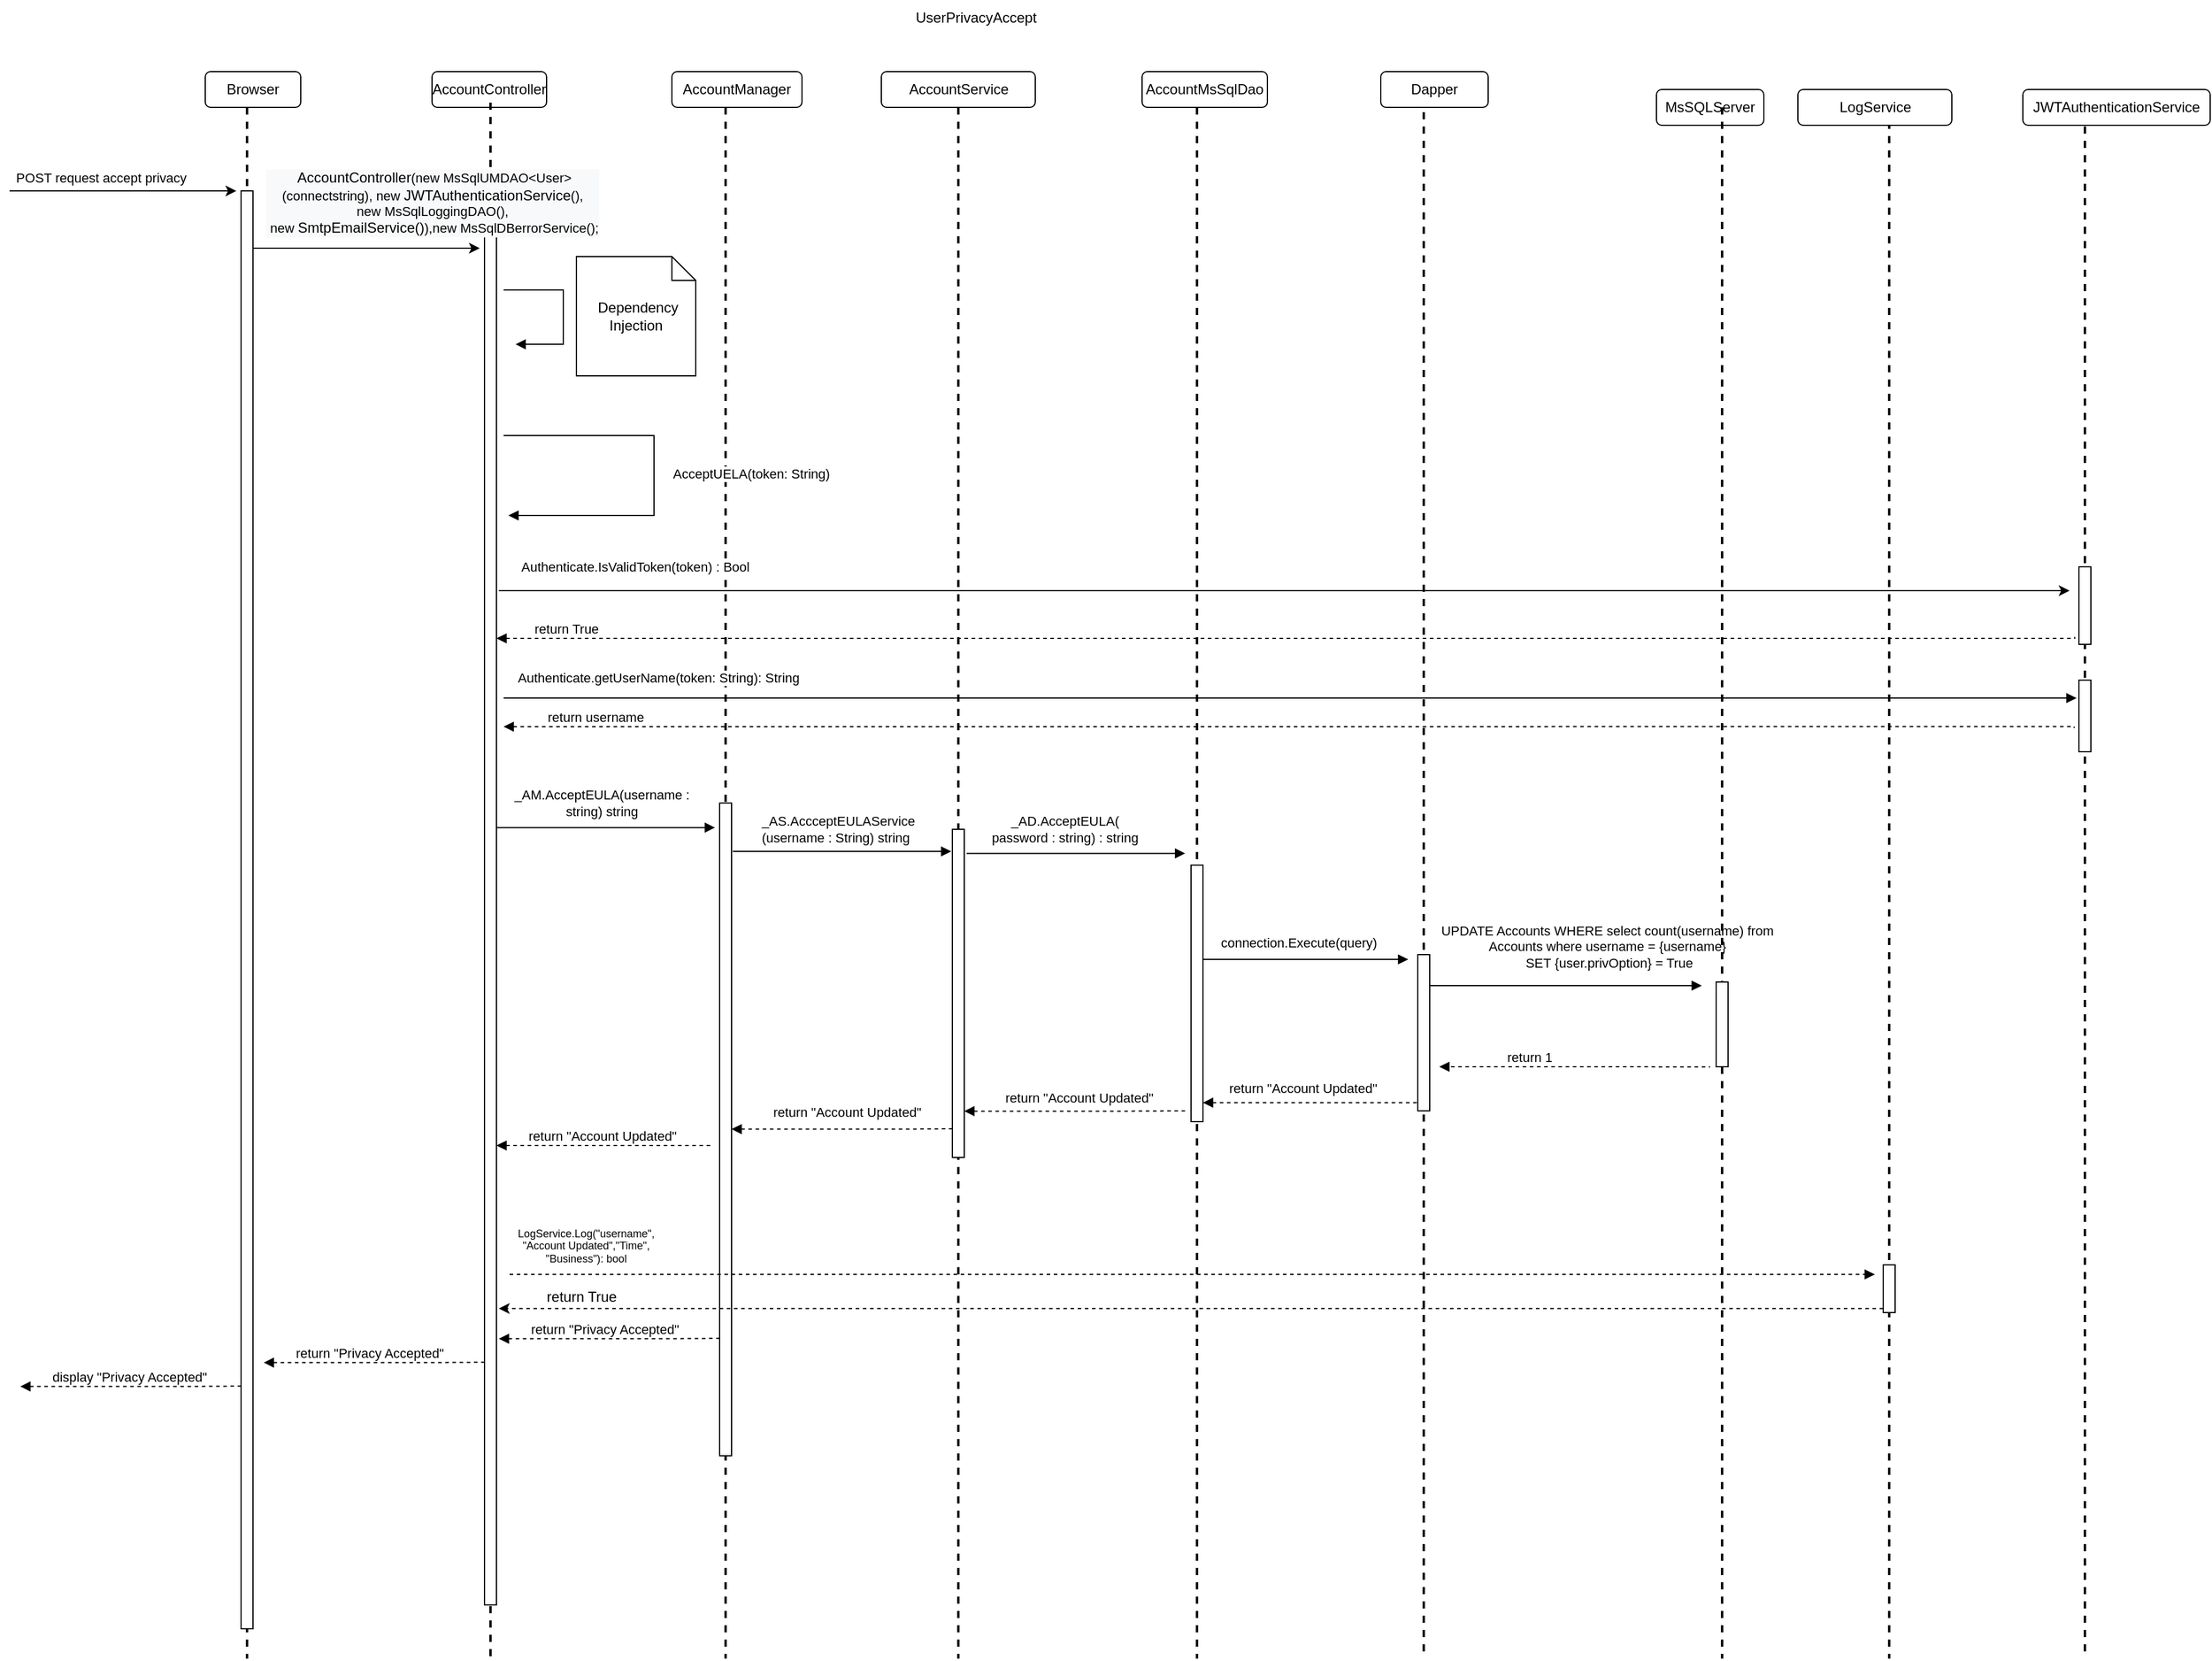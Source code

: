 <mxfile version="16.6.4" type="google" pages="9"><diagram name="UserPrivacyAccept" id="C_QSPLdddyYsquQk2fBi"><mxGraphModel dx="1025" dy="-234" grid="1" gridSize="10" guides="1" tooltips="1" connect="1" arrows="1" fold="1" page="1" pageScale="1" pageWidth="850" pageHeight="1100" math="0" shadow="0"><root><mxCell id="TZHUQffmZeiNoIFSTcmo-0"/><mxCell id="TZHUQffmZeiNoIFSTcmo-1" parent="TZHUQffmZeiNoIFSTcmo-0"/><mxCell id="TZHUQffmZeiNoIFSTcmo-2" value="AccountController" style="rounded=1;whiteSpace=wrap;html=1;" parent="TZHUQffmZeiNoIFSTcmo-1" vertex="1"><mxGeometry x="1244" y="1190" width="96" height="30" as="geometry"/></mxCell><mxCell id="TZHUQffmZeiNoIFSTcmo-3" value="AccountService" style="rounded=1;whiteSpace=wrap;html=1;" parent="TZHUQffmZeiNoIFSTcmo-1" vertex="1"><mxGeometry x="1620.5" y="1190" width="129" height="30" as="geometry"/></mxCell><mxCell id="TZHUQffmZeiNoIFSTcmo-4" value="MsSQLServer" style="rounded=1;whiteSpace=wrap;html=1;" parent="TZHUQffmZeiNoIFSTcmo-1" vertex="1"><mxGeometry x="2270" y="1205" width="90" height="30" as="geometry"/></mxCell><mxCell id="TZHUQffmZeiNoIFSTcmo-5" value="AccountManager" style="rounded=1;whiteSpace=wrap;html=1;" parent="TZHUQffmZeiNoIFSTcmo-1" vertex="1"><mxGeometry x="1445" y="1190" width="109" height="30" as="geometry"/></mxCell><mxCell id="TZHUQffmZeiNoIFSTcmo-6" value="" style="line;strokeWidth=2;direction=south;html=1;dashed=1;" parent="TZHUQffmZeiNoIFSTcmo-1" vertex="1"><mxGeometry x="1288" y="1216" width="10" height="1304" as="geometry"/></mxCell><mxCell id="TZHUQffmZeiNoIFSTcmo-7" value="" style="line;strokeWidth=2;direction=south;html=1;dashed=1;" parent="TZHUQffmZeiNoIFSTcmo-1" vertex="1"><mxGeometry x="1485" y="1220" width="10" height="1300" as="geometry"/></mxCell><mxCell id="TZHUQffmZeiNoIFSTcmo-8" value="" style="line;strokeWidth=2;direction=south;html=1;dashed=1;" parent="TZHUQffmZeiNoIFSTcmo-1" vertex="1"><mxGeometry x="1680" y="1220" width="10" height="1300" as="geometry"/></mxCell><mxCell id="TZHUQffmZeiNoIFSTcmo-9" value="" style="line;strokeWidth=2;direction=south;html=1;dashed=1;" parent="TZHUQffmZeiNoIFSTcmo-1" vertex="1"><mxGeometry x="2320" y="1220" width="10" height="1300" as="geometry"/></mxCell><mxCell id="TZHUQffmZeiNoIFSTcmo-11" value="AccountMsSqlDao" style="rounded=1;whiteSpace=wrap;html=1;" parent="TZHUQffmZeiNoIFSTcmo-1" vertex="1"><mxGeometry x="1839" y="1190" width="105" height="30" as="geometry"/></mxCell><mxCell id="TZHUQffmZeiNoIFSTcmo-12" value="" style="line;strokeWidth=2;direction=south;html=1;dashed=1;" parent="TZHUQffmZeiNoIFSTcmo-1" vertex="1"><mxGeometry x="1880" y="1220" width="10" height="1300" as="geometry"/></mxCell><mxCell id="TZHUQffmZeiNoIFSTcmo-13" value="" style="html=1;points=[];perimeter=orthogonalPerimeter;" parent="TZHUQffmZeiNoIFSTcmo-1" vertex="1"><mxGeometry x="1485" y="1802.98" width="10" height="547.02" as="geometry"/></mxCell><mxCell id="TZHUQffmZeiNoIFSTcmo-14" value="" style="endArrow=none;endFill=0;html=1;edgeStyle=orthogonalEdgeStyle;align=left;verticalAlign=top;rounded=0;startArrow=block;startFill=1;dashed=1;" parent="TZHUQffmZeiNoIFSTcmo-1" edge="1"><mxGeometry x="-1" relative="1" as="geometry"><mxPoint x="1103.0" y="2271.89" as="sourcePoint"/><mxPoint x="1288" y="2271.63" as="targetPoint"/><Array as="points"><mxPoint x="1243" y="2271.63"/><mxPoint x="1243" y="2271.63"/></Array></mxGeometry></mxCell><mxCell id="TZHUQffmZeiNoIFSTcmo-15" value="return &quot;Privacy Accepted&quot;" style="edgeLabel;resizable=0;html=1;align=left;verticalAlign=bottom;" parent="TZHUQffmZeiNoIFSTcmo-14" connectable="0" vertex="1"><mxGeometry x="-1" relative="1" as="geometry"><mxPoint x="25" y="1" as="offset"/></mxGeometry></mxCell><mxCell id="TZHUQffmZeiNoIFSTcmo-16" value="" style="html=1;points=[];perimeter=orthogonalPerimeter;" parent="TZHUQffmZeiNoIFSTcmo-1" vertex="1"><mxGeometry x="1680" y="1825" width="10" height="275" as="geometry"/></mxCell><mxCell id="TZHUQffmZeiNoIFSTcmo-17" value="" style="line;strokeWidth=2;direction=south;html=1;dashed=1;" parent="TZHUQffmZeiNoIFSTcmo-1" vertex="1"><mxGeometry x="2460" y="1220" width="10" height="1300" as="geometry"/></mxCell><mxCell id="TZHUQffmZeiNoIFSTcmo-18" value="" style="html=1;points=[];perimeter=orthogonalPerimeter;" parent="TZHUQffmZeiNoIFSTcmo-1" vertex="1"><mxGeometry x="2460" y="2190" width="10" height="40" as="geometry"/></mxCell><mxCell id="TZHUQffmZeiNoIFSTcmo-19" value="Browser" style="rounded=1;whiteSpace=wrap;html=1;" parent="TZHUQffmZeiNoIFSTcmo-1" vertex="1"><mxGeometry x="1054" y="1190" width="80" height="30" as="geometry"/></mxCell><mxCell id="TZHUQffmZeiNoIFSTcmo-20" value="" style="line;strokeWidth=2;direction=south;html=1;dashed=1;" parent="TZHUQffmZeiNoIFSTcmo-1" vertex="1"><mxGeometry x="1084" y="1220" width="10" height="1300" as="geometry"/></mxCell><mxCell id="TZHUQffmZeiNoIFSTcmo-21" value="" style="html=1;points=[];perimeter=orthogonalPerimeter;" parent="TZHUQffmZeiNoIFSTcmo-1" vertex="1"><mxGeometry x="1084" y="1290" width="10" height="1205" as="geometry"/></mxCell><mxCell id="TZHUQffmZeiNoIFSTcmo-22" value="" style="endArrow=classic;html=1;rounded=0;" parent="TZHUQffmZeiNoIFSTcmo-1" edge="1"><mxGeometry width="50" height="50" relative="1" as="geometry"><mxPoint x="890" y="1290" as="sourcePoint"/><mxPoint x="1080.0" y="1290" as="targetPoint"/></mxGeometry></mxCell><mxCell id="TZHUQffmZeiNoIFSTcmo-23" value="&lt;div style=&quot;text-align: left&quot;&gt;POST request accept privacy&amp;nbsp;&lt;/div&gt;" style="edgeLabel;html=1;align=center;verticalAlign=middle;resizable=0;points=[];" parent="TZHUQffmZeiNoIFSTcmo-22" connectable="0" vertex="1"><mxGeometry x="0.567" y="-1" relative="1" as="geometry"><mxPoint x="-71" y="-12" as="offset"/></mxGeometry></mxCell><mxCell id="TZHUQffmZeiNoIFSTcmo-24" value="" style="line;strokeWidth=2;direction=south;html=1;dashed=1;" parent="TZHUQffmZeiNoIFSTcmo-1" vertex="1"><mxGeometry x="2624" y="1224" width="10" height="1296" as="geometry"/></mxCell><mxCell id="TZHUQffmZeiNoIFSTcmo-25" value="" style="line;strokeWidth=2;direction=south;html=1;dashed=1;" parent="TZHUQffmZeiNoIFSTcmo-1" vertex="1"><mxGeometry x="2070" y="1224" width="10" height="1296" as="geometry"/></mxCell><mxCell id="TZHUQffmZeiNoIFSTcmo-26" value="Dapper" style="rounded=1;whiteSpace=wrap;html=1;" parent="TZHUQffmZeiNoIFSTcmo-1" vertex="1"><mxGeometry x="2039" y="1190" width="90" height="30" as="geometry"/></mxCell><mxCell id="TZHUQffmZeiNoIFSTcmo-27" value="" style="html=1;points=[];perimeter=orthogonalPerimeter;" parent="TZHUQffmZeiNoIFSTcmo-1" vertex="1"><mxGeometry x="2624" y="1605" width="10" height="65" as="geometry"/></mxCell><mxCell id="TZHUQffmZeiNoIFSTcmo-28" value="" style="endArrow=block;endFill=1;html=1;edgeStyle=orthogonalEdgeStyle;align=left;verticalAlign=top;rounded=0;startArrow=none;startFill=0;dashed=1;" parent="TZHUQffmZeiNoIFSTcmo-1" edge="1"><mxGeometry x="-1" relative="1" as="geometry"><mxPoint x="1309" y="2198" as="sourcePoint"/><mxPoint x="2453" y="2198" as="targetPoint"/><Array as="points"><mxPoint x="1955" y="2197.96"/></Array></mxGeometry></mxCell><mxCell id="TZHUQffmZeiNoIFSTcmo-29" value="&lt;div style=&quot;font-size: 9px ; text-align: center&quot;&gt;LogService.Log(&quot;username&quot;,&lt;/div&gt;&lt;div style=&quot;font-size: 9px ; text-align: center&quot;&gt;&quot;Account Updated&quot;,&quot;Time&quot;,&lt;/div&gt;&lt;div style=&quot;font-size: 9px ; text-align: center&quot;&gt;&quot;Business&quot;): bool&lt;br&gt;&lt;/div&gt;" style="edgeLabel;resizable=0;html=1;align=left;verticalAlign=bottom;" parent="TZHUQffmZeiNoIFSTcmo-28" connectable="0" vertex="1"><mxGeometry x="-1" relative="1" as="geometry"><mxPoint x="5" y="-6" as="offset"/></mxGeometry></mxCell><mxCell id="TZHUQffmZeiNoIFSTcmo-30" value="" style="endArrow=none;endFill=0;html=1;edgeStyle=orthogonalEdgeStyle;align=left;verticalAlign=top;rounded=0;startArrow=block;startFill=1;dashed=1;" parent="TZHUQffmZeiNoIFSTcmo-1" edge="1"><mxGeometry x="-1" relative="1" as="geometry"><mxPoint x="899.0" y="2291.89" as="sourcePoint"/><mxPoint x="1084.0" y="2291.63" as="targetPoint"/><Array as="points"><mxPoint x="1039" y="2291.63"/><mxPoint x="1039" y="2291.63"/></Array></mxGeometry></mxCell><mxCell id="TZHUQffmZeiNoIFSTcmo-31" value="display &quot;Privacy Accepted&quot;" style="edgeLabel;resizable=0;html=1;align=left;verticalAlign=bottom;" parent="TZHUQffmZeiNoIFSTcmo-30" connectable="0" vertex="1"><mxGeometry x="-1" relative="1" as="geometry"><mxPoint x="25" y="1" as="offset"/></mxGeometry></mxCell><mxCell id="TZHUQffmZeiNoIFSTcmo-32" value="&lt;span style=&quot;text-align: left&quot;&gt;JWTAuthenticationService&lt;/span&gt;" style="rounded=1;whiteSpace=wrap;html=1;" parent="TZHUQffmZeiNoIFSTcmo-1" vertex="1"><mxGeometry x="2577" y="1205" width="157" height="30" as="geometry"/></mxCell><mxCell id="TZHUQffmZeiNoIFSTcmo-33" value="LogService" style="rounded=1;whiteSpace=wrap;html=1;" parent="TZHUQffmZeiNoIFSTcmo-1" vertex="1"><mxGeometry x="2388.5" y="1205" width="129" height="30" as="geometry"/></mxCell><mxCell id="TZHUQffmZeiNoIFSTcmo-34" value="" style="endArrow=classic;html=1;rounded=0;" parent="TZHUQffmZeiNoIFSTcmo-1" edge="1"><mxGeometry width="50" height="50" relative="1" as="geometry"><mxPoint x="1094.0" y="1338" as="sourcePoint"/><mxPoint x="1284" y="1338" as="targetPoint"/></mxGeometry></mxCell><mxCell id="TZHUQffmZeiNoIFSTcmo-35" value="" style="html=1;points=[];perimeter=orthogonalPerimeter;" parent="TZHUQffmZeiNoIFSTcmo-1" vertex="1"><mxGeometry x="1288" y="1320" width="10" height="1155" as="geometry"/></mxCell><mxCell id="TZHUQffmZeiNoIFSTcmo-36" value="" style="endArrow=classic;html=1;rounded=0;edgeStyle=orthogonalEdgeStyle;" parent="TZHUQffmZeiNoIFSTcmo-1" edge="1"><mxGeometry relative="1" as="geometry"><mxPoint x="1300.0" y="1625" as="sourcePoint"/><mxPoint x="2616.154" y="1625" as="targetPoint"/></mxGeometry></mxCell><mxCell id="TZHUQffmZeiNoIFSTcmo-37" value="Authenticate.IsValidToken(token) : Bool" style="edgeLabel;resizable=0;html=1;align=center;verticalAlign=middle;" parent="TZHUQffmZeiNoIFSTcmo-36" connectable="0" vertex="1"><mxGeometry relative="1" as="geometry"><mxPoint x="-544" y="-20" as="offset"/></mxGeometry></mxCell><mxCell id="TZHUQffmZeiNoIFSTcmo-38" value="" style="endArrow=none;endFill=0;html=1;edgeStyle=orthogonalEdgeStyle;align=left;verticalAlign=top;rounded=0;startArrow=block;startFill=1;dashed=1;entryX=0.462;entryY=-29.044;entryDx=0;entryDy=0;entryPerimeter=0;" parent="TZHUQffmZeiNoIFSTcmo-1" edge="1"><mxGeometry x="-1" relative="1" as="geometry"><mxPoint x="1298" y="1665" as="sourcePoint"/><mxPoint x="2620.44" y="1663.806" as="targetPoint"/><Array as="points"><mxPoint x="2620" y="1665"/></Array></mxGeometry></mxCell><mxCell id="TZHUQffmZeiNoIFSTcmo-39" value="return True" style="edgeLabel;resizable=0;html=1;align=left;verticalAlign=bottom;" parent="TZHUQffmZeiNoIFSTcmo-38" connectable="0" vertex="1"><mxGeometry x="-1" relative="1" as="geometry"><mxPoint x="30" as="offset"/></mxGeometry></mxCell><mxCell id="TZHUQffmZeiNoIFSTcmo-40" value="" style="endArrow=block;endFill=1;html=1;edgeStyle=orthogonalEdgeStyle;align=left;verticalAlign=top;rounded=0;" parent="TZHUQffmZeiNoIFSTcmo-1" edge="1"><mxGeometry x="-1" relative="1" as="geometry"><mxPoint x="1304" y="1373.03" as="sourcePoint"/><mxPoint x="1314" y="1418.53" as="targetPoint"/><Array as="points"><mxPoint x="1354" y="1373.03"/><mxPoint x="1354" y="1418.03"/></Array></mxGeometry></mxCell><mxCell id="TZHUQffmZeiNoIFSTcmo-41" value="&amp;nbsp;Dependency Injection" style="shape=note;size=20;whiteSpace=wrap;html=1;" parent="TZHUQffmZeiNoIFSTcmo-1" vertex="1"><mxGeometry x="1365" y="1345" width="100" height="100" as="geometry"/></mxCell><mxCell id="TZHUQffmZeiNoIFSTcmo-42" value="AcceptUELA(token: String)" style="endArrow=block;endFill=1;html=1;edgeStyle=orthogonalEdgeStyle;align=left;verticalAlign=top;rounded=0;" parent="TZHUQffmZeiNoIFSTcmo-1" edge="1"><mxGeometry x="-0.082" y="14" relative="1" as="geometry"><mxPoint x="1304" y="1495" as="sourcePoint"/><mxPoint x="1308" y="1562.0" as="targetPoint"/><Array as="points"><mxPoint x="1430" y="1495"/><mxPoint x="1430" y="1562"/></Array><mxPoint as="offset"/></mxGeometry></mxCell><mxCell id="TZHUQffmZeiNoIFSTcmo-43" value="Authenticate.getUserName(token: String): String" style="endArrow=block;endFill=1;html=1;edgeStyle=orthogonalEdgeStyle;align=left;verticalAlign=top;rounded=0;" parent="TZHUQffmZeiNoIFSTcmo-1" edge="1"><mxGeometry x="-0.985" y="30" relative="1" as="geometry"><mxPoint x="1304" y="1715" as="sourcePoint"/><mxPoint x="2622" y="1715" as="targetPoint"/><mxPoint as="offset"/><Array as="points"><mxPoint x="2622" y="1715"/></Array></mxGeometry></mxCell><mxCell id="TZHUQffmZeiNoIFSTcmo-44" value="" style="endArrow=none;endFill=0;html=1;edgeStyle=orthogonalEdgeStyle;align=left;verticalAlign=top;rounded=0;startArrow=block;startFill=1;dashed=1;" parent="TZHUQffmZeiNoIFSTcmo-1" edge="1"><mxGeometry x="-1" relative="1" as="geometry"><mxPoint x="1304" y="1739" as="sourcePoint"/><mxPoint x="2620" y="1740" as="targetPoint"/><Array as="points"><mxPoint x="1443" y="1738.91"/><mxPoint x="1443" y="1738.91"/></Array></mxGeometry></mxCell><mxCell id="TZHUQffmZeiNoIFSTcmo-45" value="return username" style="edgeLabel;resizable=0;html=1;align=left;verticalAlign=bottom;" parent="TZHUQffmZeiNoIFSTcmo-44" connectable="0" vertex="1"><mxGeometry x="-1" relative="1" as="geometry"><mxPoint x="35" as="offset"/></mxGeometry></mxCell><mxCell id="TZHUQffmZeiNoIFSTcmo-46" value="&lt;div style=&quot;text-align: left&quot;&gt;&lt;div style=&quot;background-color: rgb(248 , 249 , 250) ; font-family: &amp;#34;helvetica&amp;#34; ; text-align: center&quot;&gt;&amp;nbsp;&lt;span style=&quot;font-size: 12px&quot;&gt;AccountController&lt;/span&gt;(new MsSqlUMDAO&amp;lt;User&amp;gt;&lt;br&gt;&lt;/div&gt;&lt;div style=&quot;background-color: rgb(248 , 249 , 250) ; font-family: &amp;#34;helvetica&amp;#34; ; text-align: center&quot;&gt;(connectstring), new&amp;nbsp;&lt;span style=&quot;font-size: 12px&quot;&gt;JWTAuthenticationService&lt;/span&gt;(),&lt;span style=&quot;text-align: left&quot;&gt;&lt;br&gt;&lt;/span&gt;&lt;/div&gt;&lt;div style=&quot;background-color: rgb(248 , 249 , 250) ; font-family: &amp;#34;helvetica&amp;#34; ; text-align: center&quot;&gt;&lt;span style=&quot;text-align: left&quot;&gt;new MsSqlLoggingDAO(),&lt;/span&gt;&lt;/div&gt;&lt;div style=&quot;background-color: rgb(248 , 249 , 250) ; font-family: &amp;#34;helvetica&amp;#34; ; text-align: center&quot;&gt;&lt;span style=&quot;text-align: left&quot;&gt;&amp;nbsp;new&amp;nbsp;&lt;/span&gt;&lt;span style=&quot;font-size: 12px&quot;&gt;SmtpEmailService()&lt;/span&gt;),new MsSqlDBerrorService();&lt;/div&gt;&lt;/div&gt;" style="edgeLabel;html=1;align=center;verticalAlign=middle;resizable=0;points=[];" parent="TZHUQffmZeiNoIFSTcmo-1" connectable="0" vertex="1"><mxGeometry x="1244" y="1300" as="geometry"/></mxCell><mxCell id="TZHUQffmZeiNoIFSTcmo-47" value="&lt;div style=&quot;text-align: left&quot;&gt;&lt;div&gt;_AS.AccceptEULAService&lt;/div&gt;&lt;div&gt;(username : String) string&lt;/div&gt;&lt;/div&gt;" style="edgeLabel;html=1;align=center;verticalAlign=middle;resizable=0;points=[];" parent="TZHUQffmZeiNoIFSTcmo-1" connectable="0" vertex="1"><mxGeometry x="1584.0" y="1825.0" as="geometry"/></mxCell><mxCell id="TZHUQffmZeiNoIFSTcmo-48" value="" style="endArrow=block;endFill=1;html=1;edgeStyle=orthogonalEdgeStyle;align=left;verticalAlign=top;rounded=0;exitX=1.133;exitY=0.18;exitDx=0;exitDy=0;exitPerimeter=0;entryX=-0.055;entryY=0.009;entryDx=0;entryDy=0;entryPerimeter=0;" parent="TZHUQffmZeiNoIFSTcmo-1" edge="1"><mxGeometry x="-1" relative="1" as="geometry"><mxPoint x="1496" y="1843.49" as="sourcePoint"/><mxPoint x="1679.12" y="1843.47" as="targetPoint"/><Array as="points"><mxPoint x="1679.67" y="1843.84"/></Array></mxGeometry></mxCell><mxCell id="TZHUQffmZeiNoIFSTcmo-49" value="" style="endArrow=none;endFill=0;html=1;edgeStyle=orthogonalEdgeStyle;align=left;verticalAlign=top;rounded=0;startArrow=block;startFill=1;dashed=1;" parent="TZHUQffmZeiNoIFSTcmo-1" edge="1"><mxGeometry x="-1" relative="1" as="geometry"><mxPoint x="1495" y="2076.25" as="sourcePoint"/><mxPoint x="1680" y="2075.99" as="targetPoint"/><Array as="points"><mxPoint x="1635" y="2075.94"/><mxPoint x="1635" y="2075.94"/></Array></mxGeometry></mxCell><mxCell id="TZHUQffmZeiNoIFSTcmo-52" value="return &quot;Account Updated&quot;" style="edgeLabel;resizable=0;html=1;align=left;verticalAlign=bottom;" parent="TZHUQffmZeiNoIFSTcmo-1" connectable="0" vertex="1"><mxGeometry x="1528" y="2070" as="geometry"/></mxCell><mxCell id="TZHUQffmZeiNoIFSTcmo-53" value="" style="endArrow=block;endFill=1;html=1;edgeStyle=orthogonalEdgeStyle;align=left;verticalAlign=top;rounded=0;exitX=1.133;exitY=0.18;exitDx=0;exitDy=0;exitPerimeter=0;entryX=-0.055;entryY=0.009;entryDx=0;entryDy=0;entryPerimeter=0;" parent="TZHUQffmZeiNoIFSTcmo-1" edge="1"><mxGeometry x="-1" relative="1" as="geometry"><mxPoint x="1298.0" y="1823.59" as="sourcePoint"/><mxPoint x="1481.12" y="1823.57" as="targetPoint"/><Array as="points"><mxPoint x="1481.67" y="1823.94"/></Array></mxGeometry></mxCell><mxCell id="TZHUQffmZeiNoIFSTcmo-54" value="&lt;div style=&quot;text-align: left&quot;&gt;&lt;/div&gt;&lt;span style=&quot;text-align: left&quot;&gt;_AM.AcceptEULA(username :&lt;br&gt;string) string&lt;br&gt;&lt;/span&gt;" style="edgeLabel;html=1;align=center;verticalAlign=middle;resizable=0;points=[];" parent="TZHUQffmZeiNoIFSTcmo-53" connectable="0" vertex="1"><mxGeometry x="-0.323" relative="1" as="geometry"><mxPoint x="26" y="-21" as="offset"/></mxGeometry></mxCell><mxCell id="TZHUQffmZeiNoIFSTcmo-55" value="" style="html=1;points=[];perimeter=orthogonalPerimeter;" parent="TZHUQffmZeiNoIFSTcmo-1" vertex="1"><mxGeometry x="1880" y="1855" width="10" height="215" as="geometry"/></mxCell><mxCell id="TZHUQffmZeiNoIFSTcmo-56" value="" style="html=1;points=[];perimeter=orthogonalPerimeter;" parent="TZHUQffmZeiNoIFSTcmo-1" vertex="1"><mxGeometry x="2320" y="1953.0" width="10" height="71" as="geometry"/></mxCell><mxCell id="TZHUQffmZeiNoIFSTcmo-57" value="" style="endArrow=block;endFill=1;html=1;edgeStyle=orthogonalEdgeStyle;align=left;verticalAlign=top;rounded=0;exitX=1.133;exitY=0.18;exitDx=0;exitDy=0;exitPerimeter=0;" parent="TZHUQffmZeiNoIFSTcmo-1" edge="1"><mxGeometry x="-1" relative="1" as="geometry"><mxPoint x="1890" y="1921.0" as="sourcePoint"/><mxPoint x="2062" y="1934.0" as="targetPoint"/><Array as="points"><mxPoint x="1890" y="1933.93"/></Array></mxGeometry></mxCell><mxCell id="TZHUQffmZeiNoIFSTcmo-58" value="connection.Execute(query)" style="edgeLabel;html=1;align=center;verticalAlign=middle;resizable=0;points=[];" parent="TZHUQffmZeiNoIFSTcmo-57" connectable="0" vertex="1"><mxGeometry x="-0.116" y="4" relative="1" as="geometry"><mxPoint x="11" y="-10" as="offset"/></mxGeometry></mxCell><mxCell id="TZHUQffmZeiNoIFSTcmo-59" value="" style="html=1;points=[];perimeter=orthogonalPerimeter;" parent="TZHUQffmZeiNoIFSTcmo-1" vertex="1"><mxGeometry x="2070" y="1930" width="10" height="130.96" as="geometry"/></mxCell><mxCell id="TZHUQffmZeiNoIFSTcmo-62" value="" style="endArrow=block;endFill=1;html=1;edgeStyle=orthogonalEdgeStyle;align=left;verticalAlign=top;rounded=0;exitX=1.133;exitY=0.18;exitDx=0;exitDy=0;exitPerimeter=0;" parent="TZHUQffmZeiNoIFSTcmo-1" edge="1"><mxGeometry x="-1" relative="1" as="geometry"><mxPoint x="2080" y="1943.0" as="sourcePoint"/><mxPoint x="2308" y="1956.0" as="targetPoint"/><Array as="points"><mxPoint x="2080" y="1955.93"/></Array></mxGeometry></mxCell><mxCell id="TZHUQffmZeiNoIFSTcmo-63" value="" style="endArrow=none;endFill=0;html=1;edgeStyle=orthogonalEdgeStyle;align=left;verticalAlign=top;rounded=0;startArrow=block;startFill=1;dashed=1;entryX=-0.4;entryY=0.638;entryDx=0;entryDy=0;entryPerimeter=0;" parent="TZHUQffmZeiNoIFSTcmo-1" edge="1"><mxGeometry x="-1" relative="1" as="geometry"><mxPoint x="2088" y="2024" as="sourcePoint"/><mxPoint x="2315.0" y="2024.08" as="targetPoint"/><Array as="points"><mxPoint x="2094" y="2024.0"/></Array></mxGeometry></mxCell><mxCell id="TZHUQffmZeiNoIFSTcmo-64" value="return 1" style="edgeLabel;resizable=0;html=1;align=left;verticalAlign=bottom;" parent="TZHUQffmZeiNoIFSTcmo-63" connectable="0" vertex="1"><mxGeometry x="-1" relative="1" as="geometry"><mxPoint x="55" as="offset"/></mxGeometry></mxCell><mxCell id="TZHUQffmZeiNoIFSTcmo-65" value="" style="endArrow=none;endFill=0;html=1;edgeStyle=orthogonalEdgeStyle;align=left;verticalAlign=top;rounded=0;startArrow=block;startFill=1;dashed=1;exitX=1;exitY=0.926;exitDx=0;exitDy=0;exitPerimeter=0;" parent="TZHUQffmZeiNoIFSTcmo-1" source="TZHUQffmZeiNoIFSTcmo-55" edge="1"><mxGeometry x="-1" relative="1" as="geometry"><mxPoint x="1899" y="2030" as="sourcePoint"/><mxPoint x="2070" y="2030" as="targetPoint"/><Array as="points"><mxPoint x="2070" y="2054"/></Array></mxGeometry></mxCell><mxCell id="TZHUQffmZeiNoIFSTcmo-66" value="&lt;div style=&quot;font-size: 11px&quot;&gt;&lt;font style=&quot;font-size: 11px&quot;&gt;UPDATE Accounts WHERE select count(username) from&amp;nbsp;&lt;/font&gt;&lt;/div&gt;&lt;div style=&quot;font-size: 11px&quot;&gt;&lt;font style=&quot;font-size: 11px&quot;&gt;Accounts where username = {username}&amp;nbsp;&lt;/font&gt;&lt;/div&gt;&lt;div style=&quot;font-size: 11px&quot;&gt;&lt;font style=&quot;font-size: 11px&quot;&gt;SET {user.privOption} = True&lt;/font&gt;&lt;/div&gt;&lt;div style=&quot;font-size: 11px&quot;&gt;&lt;br&gt;&lt;/div&gt;" style="text;html=1;align=center;verticalAlign=middle;resizable=0;points=[];autosize=1;" parent="TZHUQffmZeiNoIFSTcmo-1" vertex="1"><mxGeometry x="2080" y="1900.0" width="300" height="60" as="geometry"/></mxCell><mxCell id="TZHUQffmZeiNoIFSTcmo-67" value="return &quot;Account Updated&quot;" style="edgeLabel;resizable=0;html=1;align=left;verticalAlign=bottom;" parent="TZHUQffmZeiNoIFSTcmo-1" connectable="0" vertex="1"><mxGeometry x="1910" y="2050" as="geometry"/></mxCell><mxCell id="TZHUQffmZeiNoIFSTcmo-68" value="" style="endArrow=block;endFill=1;html=1;edgeStyle=orthogonalEdgeStyle;align=left;verticalAlign=top;rounded=0;exitX=1.133;exitY=0.18;exitDx=0;exitDy=0;exitPerimeter=0;entryX=-0.055;entryY=0.009;entryDx=0;entryDy=0;entryPerimeter=0;" parent="TZHUQffmZeiNoIFSTcmo-1" edge="1"><mxGeometry x="-1" relative="1" as="geometry"><mxPoint x="1692" y="1845.19" as="sourcePoint"/><mxPoint x="1875.12" y="1845.17" as="targetPoint"/><Array as="points"><mxPoint x="1875.67" y="1845.54"/></Array></mxGeometry></mxCell><mxCell id="TZHUQffmZeiNoIFSTcmo-69" value="&lt;div style=&quot;text-align: left&quot;&gt;&lt;/div&gt;&lt;span style=&quot;text-align: left&quot;&gt;_AD.AcceptEULA(&lt;br&gt;password : string) : string&lt;br&gt;&lt;/span&gt;" style="edgeLabel;html=1;align=center;verticalAlign=middle;resizable=0;points=[];" parent="TZHUQffmZeiNoIFSTcmo-68" connectable="0" vertex="1"><mxGeometry x="-0.323" relative="1" as="geometry"><mxPoint x="20" y="-20" as="offset"/></mxGeometry></mxCell><mxCell id="TZHUQffmZeiNoIFSTcmo-70" value="" style="endArrow=none;endFill=0;html=1;edgeStyle=orthogonalEdgeStyle;align=left;verticalAlign=top;rounded=0;startArrow=block;startFill=1;dashed=1;" parent="TZHUQffmZeiNoIFSTcmo-1" edge="1"><mxGeometry x="-1" relative="1" as="geometry"><mxPoint x="1690" y="2061.22" as="sourcePoint"/><mxPoint x="1875" y="2060.96" as="targetPoint"/><Array as="points"><mxPoint x="1830" y="2060.91"/><mxPoint x="1830" y="2060.91"/></Array></mxGeometry></mxCell><mxCell id="TZHUQffmZeiNoIFSTcmo-71" value="&lt;span style=&quot;text-align: left&quot;&gt;return &quot;Account Updated&quot;&lt;/span&gt;" style="edgeLabel;html=1;align=center;verticalAlign=middle;resizable=0;points=[];" parent="TZHUQffmZeiNoIFSTcmo-70" connectable="0" vertex="1"><mxGeometry x="0.031" y="1" relative="1" as="geometry"><mxPoint y="-10" as="offset"/></mxGeometry></mxCell><mxCell id="TZHUQffmZeiNoIFSTcmo-75" value="" style="endArrow=none;endFill=0;html=1;edgeStyle=orthogonalEdgeStyle;align=left;verticalAlign=top;rounded=0;startArrow=block;startFill=1;dashed=1;" parent="TZHUQffmZeiNoIFSTcmo-1" edge="1"><mxGeometry x="-1" relative="1" as="geometry"><mxPoint x="1298" y="2090" as="sourcePoint"/><mxPoint x="1480" y="2090" as="targetPoint"/><Array as="points"><mxPoint x="1348" y="2090"/><mxPoint x="1348" y="2090"/></Array></mxGeometry></mxCell><mxCell id="TZHUQffmZeiNoIFSTcmo-76" value="return &quot;Account Updated&quot;" style="edgeLabel;resizable=0;html=1;align=left;verticalAlign=bottom;" parent="TZHUQffmZeiNoIFSTcmo-75" connectable="0" vertex="1"><mxGeometry x="-1" relative="1" as="geometry"><mxPoint x="25" as="offset"/></mxGeometry></mxCell><mxCell id="TZHUQffmZeiNoIFSTcmo-79" value="" style="endArrow=classic;html=1;rounded=0;dashed=1;" parent="TZHUQffmZeiNoIFSTcmo-1" edge="1"><mxGeometry width="50" height="50" relative="1" as="geometry"><mxPoint x="2460" y="2226.63" as="sourcePoint"/><mxPoint x="1300" y="2226.63" as="targetPoint"/></mxGeometry></mxCell><mxCell id="TZHUQffmZeiNoIFSTcmo-80" value="return True" style="text;html=1;align=center;verticalAlign=middle;resizable=0;points=[];autosize=1;strokeColor=none;fillColor=none;" parent="TZHUQffmZeiNoIFSTcmo-1" vertex="1"><mxGeometry x="1334" y="2206.63" width="70" height="20" as="geometry"/></mxCell><mxCell id="e4XG-VJO-lBW_STEplWU-0" value="UserPrivacyAccept" style="text;html=1;strokeColor=none;fillColor=none;align=center;verticalAlign=middle;whiteSpace=wrap;rounded=0;" parent="TZHUQffmZeiNoIFSTcmo-1" vertex="1"><mxGeometry x="1650" y="1130" width="100" height="30" as="geometry"/></mxCell><mxCell id="DdA_cKXzw4UB1bPN7IKh-0" value="" style="endArrow=none;endFill=0;html=1;edgeStyle=orthogonalEdgeStyle;align=left;verticalAlign=top;rounded=0;startArrow=block;startFill=1;dashed=1;" parent="TZHUQffmZeiNoIFSTcmo-1" edge="1"><mxGeometry x="-1" relative="1" as="geometry"><mxPoint x="1300.0" y="2251.89" as="sourcePoint"/><mxPoint x="1485" y="2251.63" as="targetPoint"/><Array as="points"><mxPoint x="1440" y="2251.63"/><mxPoint x="1440" y="2251.63"/></Array></mxGeometry></mxCell><mxCell id="DdA_cKXzw4UB1bPN7IKh-1" value="return &quot;Privacy Accepted&quot;" style="edgeLabel;resizable=0;html=1;align=left;verticalAlign=bottom;" parent="DdA_cKXzw4UB1bPN7IKh-0" connectable="0" vertex="1"><mxGeometry x="-1" relative="1" as="geometry"><mxPoint x="25" y="1" as="offset"/></mxGeometry></mxCell><mxCell id="S4ZDGXAKIoU9yfA1fxlB-0" value="" style="html=1;points=[];perimeter=orthogonalPerimeter;" parent="TZHUQffmZeiNoIFSTcmo-1" vertex="1"><mxGeometry x="2624" y="1700" width="10" height="60" as="geometry"/></mxCell></root></mxGraphModel></diagram><diagram name="UserPrivacyAcceptInvalidToken" id="Xi08nTrlMBr0_xJs2uKI"><mxGraphModel dx="1237" dy="-234" grid="1" gridSize="10" guides="1" tooltips="1" connect="1" arrows="1" fold="1" page="1" pageScale="1" pageWidth="850" pageHeight="1100" math="0" shadow="0"><root><mxCell id="AtMBr1po5yBQbdB95EIF-0"/><mxCell id="AtMBr1po5yBQbdB95EIF-1" parent="AtMBr1po5yBQbdB95EIF-0"/><mxCell id="AtMBr1po5yBQbdB95EIF-2" value="AccountController" style="rounded=1;whiteSpace=wrap;html=1;" parent="AtMBr1po5yBQbdB95EIF-1" vertex="1"><mxGeometry x="1244" y="1190" width="96" height="30" as="geometry"/></mxCell><mxCell id="AtMBr1po5yBQbdB95EIF-3" value="AccountService" style="rounded=1;whiteSpace=wrap;html=1;" parent="AtMBr1po5yBQbdB95EIF-1" vertex="1"><mxGeometry x="1620.5" y="1190" width="129" height="30" as="geometry"/></mxCell><mxCell id="AtMBr1po5yBQbdB95EIF-4" value="MsSQLServer" style="rounded=1;whiteSpace=wrap;html=1;" parent="AtMBr1po5yBQbdB95EIF-1" vertex="1"><mxGeometry x="2270" y="1205" width="90" height="30" as="geometry"/></mxCell><mxCell id="AtMBr1po5yBQbdB95EIF-5" value="AccountManager" style="rounded=1;whiteSpace=wrap;html=1;" parent="AtMBr1po5yBQbdB95EIF-1" vertex="1"><mxGeometry x="1445" y="1190" width="109" height="30" as="geometry"/></mxCell><mxCell id="AtMBr1po5yBQbdB95EIF-6" value="" style="line;strokeWidth=2;direction=south;html=1;dashed=1;" parent="AtMBr1po5yBQbdB95EIF-1" vertex="1"><mxGeometry x="1288" y="1216" width="10" height="1304" as="geometry"/></mxCell><mxCell id="AtMBr1po5yBQbdB95EIF-7" value="" style="line;strokeWidth=2;direction=south;html=1;dashed=1;" parent="AtMBr1po5yBQbdB95EIF-1" vertex="1"><mxGeometry x="1485" y="1220" width="10" height="1300" as="geometry"/></mxCell><mxCell id="AtMBr1po5yBQbdB95EIF-8" value="" style="line;strokeWidth=2;direction=south;html=1;dashed=1;" parent="AtMBr1po5yBQbdB95EIF-1" vertex="1"><mxGeometry x="1680" y="1220" width="10" height="1300" as="geometry"/></mxCell><mxCell id="AtMBr1po5yBQbdB95EIF-9" value="" style="line;strokeWidth=2;direction=south;html=1;dashed=1;" parent="AtMBr1po5yBQbdB95EIF-1" vertex="1"><mxGeometry x="2320" y="1220" width="10" height="1300" as="geometry"/></mxCell><mxCell id="AtMBr1po5yBQbdB95EIF-10" value="UserPrivacyAcceptInvalidToken" style="text;html=1;strokeColor=none;fillColor=none;align=center;verticalAlign=middle;whiteSpace=wrap;rounded=0;" parent="AtMBr1po5yBQbdB95EIF-1" vertex="1"><mxGeometry x="1635" y="1130" width="100" height="30" as="geometry"/></mxCell><mxCell id="AtMBr1po5yBQbdB95EIF-11" value="AccountMsSqlDao" style="rounded=1;whiteSpace=wrap;html=1;" parent="AtMBr1po5yBQbdB95EIF-1" vertex="1"><mxGeometry x="1839" y="1190" width="105" height="30" as="geometry"/></mxCell><mxCell id="AtMBr1po5yBQbdB95EIF-12" value="" style="line;strokeWidth=2;direction=south;html=1;dashed=1;" parent="AtMBr1po5yBQbdB95EIF-1" vertex="1"><mxGeometry x="1880" y="1220" width="10" height="1300" as="geometry"/></mxCell><mxCell id="AtMBr1po5yBQbdB95EIF-17" value="" style="line;strokeWidth=2;direction=south;html=1;dashed=1;" parent="AtMBr1po5yBQbdB95EIF-1" vertex="1"><mxGeometry x="2460" y="1220" width="10" height="1300" as="geometry"/></mxCell><mxCell id="AtMBr1po5yBQbdB95EIF-19" value="Browser" style="rounded=1;whiteSpace=wrap;html=1;" parent="AtMBr1po5yBQbdB95EIF-1" vertex="1"><mxGeometry x="1054" y="1190" width="80" height="30" as="geometry"/></mxCell><mxCell id="AtMBr1po5yBQbdB95EIF-20" value="" style="line;strokeWidth=2;direction=south;html=1;dashed=1;" parent="AtMBr1po5yBQbdB95EIF-1" vertex="1"><mxGeometry x="1084" y="1220" width="10" height="1300" as="geometry"/></mxCell><mxCell id="AtMBr1po5yBQbdB95EIF-21" value="" style="html=1;points=[];perimeter=orthogonalPerimeter;" parent="AtMBr1po5yBQbdB95EIF-1" vertex="1"><mxGeometry x="1084" y="1290" width="10" height="590" as="geometry"/></mxCell><mxCell id="AtMBr1po5yBQbdB95EIF-22" value="" style="endArrow=classic;html=1;rounded=0;" parent="AtMBr1po5yBQbdB95EIF-1" edge="1"><mxGeometry width="50" height="50" relative="1" as="geometry"><mxPoint x="890" y="1290" as="sourcePoint"/><mxPoint x="1080.0" y="1290" as="targetPoint"/></mxGeometry></mxCell><mxCell id="AtMBr1po5yBQbdB95EIF-23" value="&lt;div style=&quot;text-align: left&quot;&gt;POST request accept privacy&amp;nbsp;&lt;/div&gt;" style="edgeLabel;html=1;align=center;verticalAlign=middle;resizable=0;points=[];" parent="AtMBr1po5yBQbdB95EIF-22" connectable="0" vertex="1"><mxGeometry x="0.567" y="-1" relative="1" as="geometry"><mxPoint x="-71" y="-12" as="offset"/></mxGeometry></mxCell><mxCell id="AtMBr1po5yBQbdB95EIF-24" value="" style="line;strokeWidth=2;direction=south;html=1;dashed=1;" parent="AtMBr1po5yBQbdB95EIF-1" vertex="1"><mxGeometry x="2624" y="1224" width="10" height="1296" as="geometry"/></mxCell><mxCell id="AtMBr1po5yBQbdB95EIF-25" value="" style="line;strokeWidth=2;direction=south;html=1;dashed=1;" parent="AtMBr1po5yBQbdB95EIF-1" vertex="1"><mxGeometry x="2070" y="1224" width="10" height="1296" as="geometry"/></mxCell><mxCell id="AtMBr1po5yBQbdB95EIF-26" value="Dapper" style="rounded=1;whiteSpace=wrap;html=1;" parent="AtMBr1po5yBQbdB95EIF-1" vertex="1"><mxGeometry x="2039" y="1190" width="90" height="30" as="geometry"/></mxCell><mxCell id="AtMBr1po5yBQbdB95EIF-27" value="" style="html=1;points=[];perimeter=orthogonalPerimeter;" parent="AtMBr1po5yBQbdB95EIF-1" vertex="1"><mxGeometry x="2624" y="1605" width="10" height="75" as="geometry"/></mxCell><mxCell id="AtMBr1po5yBQbdB95EIF-32" value="&lt;span style=&quot;text-align: left&quot;&gt;JWTAuthenticationService&lt;/span&gt;" style="rounded=1;whiteSpace=wrap;html=1;" parent="AtMBr1po5yBQbdB95EIF-1" vertex="1"><mxGeometry x="2577" y="1205" width="157" height="30" as="geometry"/></mxCell><mxCell id="AtMBr1po5yBQbdB95EIF-33" value="LogService" style="rounded=1;whiteSpace=wrap;html=1;" parent="AtMBr1po5yBQbdB95EIF-1" vertex="1"><mxGeometry x="2388.5" y="1205" width="129" height="30" as="geometry"/></mxCell><mxCell id="AtMBr1po5yBQbdB95EIF-34" value="" style="endArrow=classic;html=1;rounded=0;" parent="AtMBr1po5yBQbdB95EIF-1" edge="1"><mxGeometry width="50" height="50" relative="1" as="geometry"><mxPoint x="1094.0" y="1338" as="sourcePoint"/><mxPoint x="1284" y="1338" as="targetPoint"/></mxGeometry></mxCell><mxCell id="AtMBr1po5yBQbdB95EIF-35" value="" style="html=1;points=[];perimeter=orthogonalPerimeter;" parent="AtMBr1po5yBQbdB95EIF-1" vertex="1"><mxGeometry x="1288" y="1320" width="10" height="530" as="geometry"/></mxCell><mxCell id="AtMBr1po5yBQbdB95EIF-36" value="" style="endArrow=classic;html=1;rounded=0;edgeStyle=orthogonalEdgeStyle;" parent="AtMBr1po5yBQbdB95EIF-1" edge="1"><mxGeometry relative="1" as="geometry"><mxPoint x="1300.0" y="1625" as="sourcePoint"/><mxPoint x="2616.154" y="1625" as="targetPoint"/></mxGeometry></mxCell><mxCell id="AtMBr1po5yBQbdB95EIF-37" value="Authenticate.IsValidToken(token) : Bool" style="edgeLabel;resizable=0;html=1;align=center;verticalAlign=middle;" parent="AtMBr1po5yBQbdB95EIF-36" connectable="0" vertex="1"><mxGeometry relative="1" as="geometry"><mxPoint x="-544" y="-20" as="offset"/></mxGeometry></mxCell><mxCell id="AtMBr1po5yBQbdB95EIF-38" value="" style="endArrow=none;endFill=0;html=1;edgeStyle=orthogonalEdgeStyle;align=left;verticalAlign=top;rounded=0;startArrow=block;startFill=1;dashed=1;entryX=0.462;entryY=-29.044;entryDx=0;entryDy=0;entryPerimeter=0;" parent="AtMBr1po5yBQbdB95EIF-1" edge="1"><mxGeometry x="-1" relative="1" as="geometry"><mxPoint x="1298" y="1665" as="sourcePoint"/><mxPoint x="2620.44" y="1663.806" as="targetPoint"/><Array as="points"><mxPoint x="2620" y="1665"/></Array></mxGeometry></mxCell><mxCell id="AtMBr1po5yBQbdB95EIF-39" value="return False" style="edgeLabel;resizable=0;html=1;align=left;verticalAlign=bottom;" parent="AtMBr1po5yBQbdB95EIF-38" connectable="0" vertex="1"><mxGeometry x="-1" relative="1" as="geometry"><mxPoint x="30" as="offset"/></mxGeometry></mxCell><mxCell id="AtMBr1po5yBQbdB95EIF-40" value="" style="endArrow=block;endFill=1;html=1;edgeStyle=orthogonalEdgeStyle;align=left;verticalAlign=top;rounded=0;" parent="AtMBr1po5yBQbdB95EIF-1" edge="1"><mxGeometry x="-1" relative="1" as="geometry"><mxPoint x="1304" y="1373.03" as="sourcePoint"/><mxPoint x="1314" y="1418.53" as="targetPoint"/><Array as="points"><mxPoint x="1354" y="1373.03"/><mxPoint x="1354" y="1418.03"/></Array></mxGeometry></mxCell><mxCell id="AtMBr1po5yBQbdB95EIF-41" value="&amp;nbsp;Dependency Injection" style="shape=note;size=20;whiteSpace=wrap;html=1;" parent="AtMBr1po5yBQbdB95EIF-1" vertex="1"><mxGeometry x="1365" y="1345" width="100" height="100" as="geometry"/></mxCell><mxCell id="AtMBr1po5yBQbdB95EIF-42" value="AcceptUELA(token: String)" style="endArrow=block;endFill=1;html=1;edgeStyle=orthogonalEdgeStyle;align=left;verticalAlign=top;rounded=0;" parent="AtMBr1po5yBQbdB95EIF-1" edge="1"><mxGeometry x="-0.082" y="14" relative="1" as="geometry"><mxPoint x="1304" y="1495" as="sourcePoint"/><mxPoint x="1308" y="1562.0" as="targetPoint"/><Array as="points"><mxPoint x="1430" y="1495"/><mxPoint x="1430" y="1562"/></Array><mxPoint as="offset"/></mxGeometry></mxCell><mxCell id="hjS36wJJihtKrYxUjqTM-0" value="&lt;div style=&quot;text-align: left&quot;&gt;&lt;div style=&quot;background-color: rgb(248 , 249 , 250) ; font-family: &amp;#34;helvetica&amp;#34; ; text-align: center&quot;&gt;&amp;nbsp;&lt;span style=&quot;font-size: 12px&quot;&gt;AccountController&lt;/span&gt;(new MsSqlUMDAO&amp;lt;User&amp;gt;&lt;br&gt;&lt;/div&gt;&lt;div style=&quot;background-color: rgb(248 , 249 , 250) ; font-family: &amp;#34;helvetica&amp;#34; ; text-align: center&quot;&gt;(connectstring), new&amp;nbsp;&lt;span style=&quot;font-size: 12px&quot;&gt;JWTAuthenticationService&lt;/span&gt;(),&lt;span style=&quot;text-align: left&quot;&gt;&lt;br&gt;&lt;/span&gt;&lt;/div&gt;&lt;div style=&quot;background-color: rgb(248 , 249 , 250) ; font-family: &amp;#34;helvetica&amp;#34; ; text-align: center&quot;&gt;&lt;span style=&quot;text-align: left&quot;&gt;new MsSqlLoggingDAO(),&lt;/span&gt;&lt;/div&gt;&lt;div style=&quot;background-color: rgb(248 , 249 , 250) ; font-family: &amp;#34;helvetica&amp;#34; ; text-align: center&quot;&gt;&lt;span style=&quot;text-align: left&quot;&gt;&amp;nbsp;new&amp;nbsp;&lt;/span&gt;&lt;span style=&quot;font-size: 12px&quot;&gt;SmtpEmailService()&lt;/span&gt;),new MsSqlDBerrorService();&lt;/div&gt;&lt;/div&gt;" style="edgeLabel;html=1;align=center;verticalAlign=middle;resizable=0;points=[];" connectable="0" vertex="1" parent="AtMBr1po5yBQbdB95EIF-1"><mxGeometry x="1244" y="1300" as="geometry"/></mxCell><mxCell id="i_DefWUUEHlUmyIeC7qR-0" value="" style="html=1;points=[];perimeter=orthogonalPerimeter;" vertex="1" parent="AtMBr1po5yBQbdB95EIF-1"><mxGeometry x="2460" y="1760" width="10" height="40" as="geometry"/></mxCell><mxCell id="i_DefWUUEHlUmyIeC7qR-1" value="" style="endArrow=block;endFill=1;html=1;edgeStyle=orthogonalEdgeStyle;align=left;verticalAlign=top;rounded=0;startArrow=none;startFill=0;dashed=1;" edge="1" parent="AtMBr1po5yBQbdB95EIF-1"><mxGeometry x="-1" relative="1" as="geometry"><mxPoint x="1309" y="1768" as="sourcePoint"/><mxPoint x="2453" y="1768" as="targetPoint"/><Array as="points"><mxPoint x="1955" y="1767.96"/></Array></mxGeometry></mxCell><mxCell id="i_DefWUUEHlUmyIeC7qR-2" value="&lt;div style=&quot;font-size: 9px ; text-align: center&quot;&gt;LogService.Log(&quot;username&quot;,&lt;/div&gt;&lt;div style=&quot;font-size: 9px ; text-align: center&quot;&gt;&quot;token&quot;,&quot;Time&quot;,&lt;/div&gt;&lt;div style=&quot;font-size: 9px ; text-align: center&quot;&gt;&quot;Business&quot;): bool&lt;br&gt;&lt;/div&gt;" style="edgeLabel;resizable=0;html=1;align=left;verticalAlign=bottom;" connectable="0" vertex="1" parent="i_DefWUUEHlUmyIeC7qR-1"><mxGeometry x="-1" relative="1" as="geometry"><mxPoint x="5" y="-6" as="offset"/></mxGeometry></mxCell><mxCell id="i_DefWUUEHlUmyIeC7qR-3" value="" style="endArrow=classic;html=1;rounded=0;dashed=1;" edge="1" parent="AtMBr1po5yBQbdB95EIF-1"><mxGeometry width="50" height="50" relative="1" as="geometry"><mxPoint x="2454" y="1796.63" as="sourcePoint"/><mxPoint x="1294" y="1796.63" as="targetPoint"/></mxGeometry></mxCell><mxCell id="i_DefWUUEHlUmyIeC7qR-4" value="return True" style="text;html=1;align=center;verticalAlign=middle;resizable=0;points=[];autosize=1;strokeColor=none;fillColor=none;" vertex="1" parent="AtMBr1po5yBQbdB95EIF-1"><mxGeometry x="1334" y="1776.63" width="70" height="20" as="geometry"/></mxCell><mxCell id="-sKHEjcSHOlTRpWxa2hH-0" value="" style="endArrow=classic;html=1;rounded=0;entryX=1.152;entryY=0.465;entryDx=0;entryDy=0;entryPerimeter=0;dashed=1;" edge="1" parent="AtMBr1po5yBQbdB95EIF-1"><mxGeometry width="50" height="50" relative="1" as="geometry"><mxPoint x="1485" y="1840" as="sourcePoint"/><mxPoint x="1296.52" y="1840.325" as="targetPoint"/></mxGeometry></mxCell><mxCell id="-sKHEjcSHOlTRpWxa2hH-1" value="return &quot;Invalid token&quot;" style="text;html=1;align=center;verticalAlign=middle;resizable=0;points=[];autosize=1;strokeColor=none;fillColor=none;" vertex="1" parent="AtMBr1po5yBQbdB95EIF-1"><mxGeometry x="1320" y="1815" width="130" height="20" as="geometry"/></mxCell><mxCell id="-sKHEjcSHOlTRpWxa2hH-2" value="" style="endArrow=classic;html=1;rounded=0;entryX=1.152;entryY=0.465;entryDx=0;entryDy=0;entryPerimeter=0;dashed=1;" edge="1" parent="AtMBr1po5yBQbdB95EIF-1"><mxGeometry width="50" height="50" relative="1" as="geometry"><mxPoint x="1288.24" y="1860" as="sourcePoint"/><mxPoint x="1099.76" y="1860.325" as="targetPoint"/></mxGeometry></mxCell><mxCell id="-sKHEjcSHOlTRpWxa2hH-3" value="return &quot;Invalid token&quot;" style="text;html=1;align=center;verticalAlign=middle;resizable=0;points=[];autosize=1;strokeColor=none;fillColor=none;" vertex="1" parent="AtMBr1po5yBQbdB95EIF-1"><mxGeometry x="1120" y="1835" width="130" height="20" as="geometry"/></mxCell><mxCell id="-sKHEjcSHOlTRpWxa2hH-4" value="" style="endArrow=classic;html=1;rounded=0;entryX=1.152;entryY=0.465;entryDx=0;entryDy=0;entryPerimeter=0;dashed=1;" edge="1" parent="AtMBr1po5yBQbdB95EIF-1"><mxGeometry width="50" height="50" relative="1" as="geometry"><mxPoint x="1084.24" y="1880" as="sourcePoint"/><mxPoint x="895.76" y="1880.325" as="targetPoint"/></mxGeometry></mxCell><mxCell id="-sKHEjcSHOlTRpWxa2hH-5" value="return &quot;Invalid token&quot;" style="text;html=1;align=center;verticalAlign=middle;resizable=0;points=[];autosize=1;strokeColor=none;fillColor=none;" vertex="1" parent="AtMBr1po5yBQbdB95EIF-1"><mxGeometry x="916" y="1855" width="130" height="20" as="geometry"/></mxCell></root></mxGraphModel></diagram><diagram name="UserPrivacyAcceptInvalidUsername" id="pRsbbRZyB-u2i_kbHfz3"><mxGraphModel dx="1237" dy="-234" grid="1" gridSize="10" guides="1" tooltips="1" connect="1" arrows="1" fold="1" page="1" pageScale="1" pageWidth="850" pageHeight="1100" math="0" shadow="0"><root><mxCell id="SKRgPUqbpiZ3IdWPLfm4-0"/><mxCell id="SKRgPUqbpiZ3IdWPLfm4-1" parent="SKRgPUqbpiZ3IdWPLfm4-0"/><mxCell id="SKRgPUqbpiZ3IdWPLfm4-2" value="AccountController" style="rounded=1;whiteSpace=wrap;html=1;" parent="SKRgPUqbpiZ3IdWPLfm4-1" vertex="1"><mxGeometry x="1244" y="1190" width="96" height="30" as="geometry"/></mxCell><mxCell id="SKRgPUqbpiZ3IdWPLfm4-3" value="AccountService" style="rounded=1;whiteSpace=wrap;html=1;" parent="SKRgPUqbpiZ3IdWPLfm4-1" vertex="1"><mxGeometry x="1620.5" y="1190" width="129" height="30" as="geometry"/></mxCell><mxCell id="SKRgPUqbpiZ3IdWPLfm4-4" value="MsSQLServer" style="rounded=1;whiteSpace=wrap;html=1;" parent="SKRgPUqbpiZ3IdWPLfm4-1" vertex="1"><mxGeometry x="2270" y="1205" width="90" height="30" as="geometry"/></mxCell><mxCell id="SKRgPUqbpiZ3IdWPLfm4-5" value="AccountManager" style="rounded=1;whiteSpace=wrap;html=1;" parent="SKRgPUqbpiZ3IdWPLfm4-1" vertex="1"><mxGeometry x="1445" y="1190" width="109" height="30" as="geometry"/></mxCell><mxCell id="SKRgPUqbpiZ3IdWPLfm4-6" value="" style="line;strokeWidth=2;direction=south;html=1;dashed=1;" parent="SKRgPUqbpiZ3IdWPLfm4-1" vertex="1"><mxGeometry x="1288" y="1216" width="10" height="1304" as="geometry"/></mxCell><mxCell id="SKRgPUqbpiZ3IdWPLfm4-7" value="" style="line;strokeWidth=2;direction=south;html=1;dashed=1;" parent="SKRgPUqbpiZ3IdWPLfm4-1" vertex="1"><mxGeometry x="1485" y="1220" width="10" height="1300" as="geometry"/></mxCell><mxCell id="SKRgPUqbpiZ3IdWPLfm4-8" value="" style="line;strokeWidth=2;direction=south;html=1;dashed=1;" parent="SKRgPUqbpiZ3IdWPLfm4-1" vertex="1"><mxGeometry x="1680" y="1220" width="10" height="1300" as="geometry"/></mxCell><mxCell id="SKRgPUqbpiZ3IdWPLfm4-9" value="" style="line;strokeWidth=2;direction=south;html=1;dashed=1;" parent="SKRgPUqbpiZ3IdWPLfm4-1" vertex="1"><mxGeometry x="2320" y="1220" width="10" height="1300" as="geometry"/></mxCell><mxCell id="SKRgPUqbpiZ3IdWPLfm4-10" value="UserPrivacyAcceptInvalidUsername" style="text;html=1;strokeColor=none;fillColor=none;align=center;verticalAlign=middle;whiteSpace=wrap;rounded=0;" parent="SKRgPUqbpiZ3IdWPLfm4-1" vertex="1"><mxGeometry x="1635" y="1130" width="100" height="30" as="geometry"/></mxCell><mxCell id="SKRgPUqbpiZ3IdWPLfm4-11" value="AccountMsSqlDao" style="rounded=1;whiteSpace=wrap;html=1;" parent="SKRgPUqbpiZ3IdWPLfm4-1" vertex="1"><mxGeometry x="1839" y="1190" width="105" height="30" as="geometry"/></mxCell><mxCell id="SKRgPUqbpiZ3IdWPLfm4-12" value="" style="line;strokeWidth=2;direction=south;html=1;dashed=1;" parent="SKRgPUqbpiZ3IdWPLfm4-1" vertex="1"><mxGeometry x="1880" y="1220" width="10" height="1300" as="geometry"/></mxCell><mxCell id="SKRgPUqbpiZ3IdWPLfm4-13" value="" style="line;strokeWidth=2;direction=south;html=1;dashed=1;" parent="SKRgPUqbpiZ3IdWPLfm4-1" vertex="1"><mxGeometry x="2460" y="1220" width="10" height="1300" as="geometry"/></mxCell><mxCell id="SKRgPUqbpiZ3IdWPLfm4-14" value="Browser" style="rounded=1;whiteSpace=wrap;html=1;" parent="SKRgPUqbpiZ3IdWPLfm4-1" vertex="1"><mxGeometry x="1054" y="1190" width="80" height="30" as="geometry"/></mxCell><mxCell id="SKRgPUqbpiZ3IdWPLfm4-15" value="" style="line;strokeWidth=2;direction=south;html=1;dashed=1;" parent="SKRgPUqbpiZ3IdWPLfm4-1" vertex="1"><mxGeometry x="1084" y="1220" width="10" height="1300" as="geometry"/></mxCell><mxCell id="SKRgPUqbpiZ3IdWPLfm4-16" value="" style="html=1;points=[];perimeter=orthogonalPerimeter;" parent="SKRgPUqbpiZ3IdWPLfm4-1" vertex="1"><mxGeometry x="1084" y="1290" width="10" height="640" as="geometry"/></mxCell><mxCell id="SKRgPUqbpiZ3IdWPLfm4-17" value="" style="endArrow=classic;html=1;rounded=0;" parent="SKRgPUqbpiZ3IdWPLfm4-1" edge="1"><mxGeometry width="50" height="50" relative="1" as="geometry"><mxPoint x="890" y="1290" as="sourcePoint"/><mxPoint x="1080.0" y="1290" as="targetPoint"/></mxGeometry></mxCell><mxCell id="SKRgPUqbpiZ3IdWPLfm4-18" value="&lt;div style=&quot;text-align: left&quot;&gt;POST request accept privacy&amp;nbsp;&lt;/div&gt;" style="edgeLabel;html=1;align=center;verticalAlign=middle;resizable=0;points=[];" parent="SKRgPUqbpiZ3IdWPLfm4-17" connectable="0" vertex="1"><mxGeometry x="0.567" y="-1" relative="1" as="geometry"><mxPoint x="-71" y="-12" as="offset"/></mxGeometry></mxCell><mxCell id="SKRgPUqbpiZ3IdWPLfm4-19" value="" style="line;strokeWidth=2;direction=south;html=1;dashed=1;" parent="SKRgPUqbpiZ3IdWPLfm4-1" vertex="1"><mxGeometry x="2624" y="1224" width="10" height="1296" as="geometry"/></mxCell><mxCell id="SKRgPUqbpiZ3IdWPLfm4-20" value="" style="line;strokeWidth=2;direction=south;html=1;dashed=1;" parent="SKRgPUqbpiZ3IdWPLfm4-1" vertex="1"><mxGeometry x="2070" y="1224" width="10" height="1296" as="geometry"/></mxCell><mxCell id="SKRgPUqbpiZ3IdWPLfm4-21" value="Dapper" style="rounded=1;whiteSpace=wrap;html=1;" parent="SKRgPUqbpiZ3IdWPLfm4-1" vertex="1"><mxGeometry x="2039" y="1190" width="90" height="30" as="geometry"/></mxCell><mxCell id="SKRgPUqbpiZ3IdWPLfm4-22" value="" style="html=1;points=[];perimeter=orthogonalPerimeter;" parent="SKRgPUqbpiZ3IdWPLfm4-1" vertex="1"><mxGeometry x="2624" y="1605" width="10" height="65" as="geometry"/></mxCell><mxCell id="SKRgPUqbpiZ3IdWPLfm4-23" value="&lt;span style=&quot;text-align: left&quot;&gt;JWTAuthenticationService&lt;/span&gt;" style="rounded=1;whiteSpace=wrap;html=1;" parent="SKRgPUqbpiZ3IdWPLfm4-1" vertex="1"><mxGeometry x="2577" y="1205" width="157" height="30" as="geometry"/></mxCell><mxCell id="SKRgPUqbpiZ3IdWPLfm4-24" value="LogService" style="rounded=1;whiteSpace=wrap;html=1;" parent="SKRgPUqbpiZ3IdWPLfm4-1" vertex="1"><mxGeometry x="2388.5" y="1205" width="129" height="30" as="geometry"/></mxCell><mxCell id="SKRgPUqbpiZ3IdWPLfm4-25" value="" style="endArrow=classic;html=1;rounded=0;" parent="SKRgPUqbpiZ3IdWPLfm4-1" edge="1"><mxGeometry width="50" height="50" relative="1" as="geometry"><mxPoint x="1094.0" y="1338" as="sourcePoint"/><mxPoint x="1284" y="1338" as="targetPoint"/></mxGeometry></mxCell><mxCell id="SKRgPUqbpiZ3IdWPLfm4-26" value="" style="html=1;points=[];perimeter=orthogonalPerimeter;" parent="SKRgPUqbpiZ3IdWPLfm4-1" vertex="1"><mxGeometry x="1288" y="1320" width="10" height="590" as="geometry"/></mxCell><mxCell id="SKRgPUqbpiZ3IdWPLfm4-27" value="" style="endArrow=classic;html=1;rounded=0;edgeStyle=orthogonalEdgeStyle;" parent="SKRgPUqbpiZ3IdWPLfm4-1" edge="1"><mxGeometry relative="1" as="geometry"><mxPoint x="1300.0" y="1625" as="sourcePoint"/><mxPoint x="2616.154" y="1625" as="targetPoint"/></mxGeometry></mxCell><mxCell id="SKRgPUqbpiZ3IdWPLfm4-28" value="Authenticate.IsValidToken(token) : Bool" style="edgeLabel;resizable=0;html=1;align=center;verticalAlign=middle;" parent="SKRgPUqbpiZ3IdWPLfm4-27" connectable="0" vertex="1"><mxGeometry relative="1" as="geometry"><mxPoint x="-544" y="-20" as="offset"/></mxGeometry></mxCell><mxCell id="SKRgPUqbpiZ3IdWPLfm4-29" value="" style="endArrow=none;endFill=0;html=1;edgeStyle=orthogonalEdgeStyle;align=left;verticalAlign=top;rounded=0;startArrow=block;startFill=1;dashed=1;entryX=0.462;entryY=-29.044;entryDx=0;entryDy=0;entryPerimeter=0;" parent="SKRgPUqbpiZ3IdWPLfm4-1" edge="1"><mxGeometry x="-1" relative="1" as="geometry"><mxPoint x="1298" y="1665" as="sourcePoint"/><mxPoint x="2620.44" y="1663.806" as="targetPoint"/><Array as="points"><mxPoint x="2620" y="1665"/></Array></mxGeometry></mxCell><mxCell id="SKRgPUqbpiZ3IdWPLfm4-30" value="return True" style="edgeLabel;resizable=0;html=1;align=left;verticalAlign=bottom;" parent="SKRgPUqbpiZ3IdWPLfm4-29" connectable="0" vertex="1"><mxGeometry x="-1" relative="1" as="geometry"><mxPoint x="30" as="offset"/></mxGeometry></mxCell><mxCell id="SKRgPUqbpiZ3IdWPLfm4-31" value="" style="endArrow=block;endFill=1;html=1;edgeStyle=orthogonalEdgeStyle;align=left;verticalAlign=top;rounded=0;" parent="SKRgPUqbpiZ3IdWPLfm4-1" edge="1"><mxGeometry x="-1" relative="1" as="geometry"><mxPoint x="1304" y="1373.03" as="sourcePoint"/><mxPoint x="1314" y="1418.53" as="targetPoint"/><Array as="points"><mxPoint x="1354" y="1373.03"/><mxPoint x="1354" y="1418.03"/></Array></mxGeometry></mxCell><mxCell id="SKRgPUqbpiZ3IdWPLfm4-32" value="&amp;nbsp;Dependency Injection" style="shape=note;size=20;whiteSpace=wrap;html=1;" parent="SKRgPUqbpiZ3IdWPLfm4-1" vertex="1"><mxGeometry x="1365" y="1345" width="100" height="100" as="geometry"/></mxCell><mxCell id="SKRgPUqbpiZ3IdWPLfm4-33" value="AcceptUELA(token: String)" style="endArrow=block;endFill=1;html=1;edgeStyle=orthogonalEdgeStyle;align=left;verticalAlign=top;rounded=0;" parent="SKRgPUqbpiZ3IdWPLfm4-1" edge="1"><mxGeometry x="-0.082" y="14" relative="1" as="geometry"><mxPoint x="1304" y="1495" as="sourcePoint"/><mxPoint x="1308" y="1562.0" as="targetPoint"/><Array as="points"><mxPoint x="1430" y="1495"/><mxPoint x="1430" y="1562"/></Array><mxPoint as="offset"/></mxGeometry></mxCell><mxCell id="SKRgPUqbpiZ3IdWPLfm4-37" value="" style="endArrow=classic;html=1;rounded=0;entryX=1.152;entryY=0.465;entryDx=0;entryDy=0;entryPerimeter=0;dashed=1;" parent="SKRgPUqbpiZ3IdWPLfm4-1" edge="1"><mxGeometry width="50" height="50" relative="1" as="geometry"><mxPoint x="1282.48" y="1929" as="sourcePoint"/><mxPoint x="1094" y="1929.325" as="targetPoint"/></mxGeometry></mxCell><mxCell id="SKRgPUqbpiZ3IdWPLfm4-38" value="return &quot;username not found&quot;" style="text;html=1;align=center;verticalAlign=middle;resizable=0;points=[];autosize=1;strokeColor=none;fillColor=none;" parent="SKRgPUqbpiZ3IdWPLfm4-1" vertex="1"><mxGeometry x="1103.48" y="1909.5" width="170" height="20" as="geometry"/></mxCell><mxCell id="AZ8YoMvX0K6_jaLnMzED-0" value="Authenticate.getUserName(token: String): String" style="endArrow=block;endFill=1;html=1;edgeStyle=orthogonalEdgeStyle;align=left;verticalAlign=top;rounded=0;" parent="SKRgPUqbpiZ3IdWPLfm4-1" edge="1"><mxGeometry x="-0.985" y="30" relative="1" as="geometry"><mxPoint x="1304" y="1715" as="sourcePoint"/><mxPoint x="2622" y="1715" as="targetPoint"/><mxPoint as="offset"/><Array as="points"><mxPoint x="2622" y="1715"/></Array></mxGeometry></mxCell><mxCell id="AZ8YoMvX0K6_jaLnMzED-1" value="" style="endArrow=none;endFill=0;html=1;edgeStyle=orthogonalEdgeStyle;align=left;verticalAlign=top;rounded=0;startArrow=block;startFill=1;dashed=1;" parent="SKRgPUqbpiZ3IdWPLfm4-1" edge="1"><mxGeometry x="-1" relative="1" as="geometry"><mxPoint x="1304" y="1739" as="sourcePoint"/><mxPoint x="2614.0" y="1739" as="targetPoint"/><Array as="points"><mxPoint x="1443" y="1738.91"/><mxPoint x="1443" y="1738.91"/></Array></mxGeometry></mxCell><mxCell id="AZ8YoMvX0K6_jaLnMzED-2" value="return username" style="edgeLabel;resizable=0;html=1;align=left;verticalAlign=bottom;" parent="AZ8YoMvX0K6_jaLnMzED-1" connectable="0" vertex="1"><mxGeometry x="-1" relative="1" as="geometry"><mxPoint x="35" as="offset"/></mxGeometry></mxCell><mxCell id="AZ8YoMvX0K6_jaLnMzED-6" value="" style="endArrow=classic;html=1;rounded=0;entryX=1.152;entryY=0.465;entryDx=0;entryDy=0;entryPerimeter=0;dashed=1;" parent="SKRgPUqbpiZ3IdWPLfm4-1" edge="1"><mxGeometry width="50" height="50" relative="1" as="geometry"><mxPoint x="1084" y="1950" as="sourcePoint"/><mxPoint x="895.52" y="1950.325" as="targetPoint"/></mxGeometry></mxCell><mxCell id="AZ8YoMvX0K6_jaLnMzED-7" value="display &quot;username not found&quot;" style="text;html=1;align=center;verticalAlign=middle;resizable=0;points=[];autosize=1;strokeColor=none;fillColor=none;" parent="SKRgPUqbpiZ3IdWPLfm4-1" vertex="1"><mxGeometry x="910" y="1930" width="170" height="20" as="geometry"/></mxCell><mxCell id="o0oT6FXUlJFBiLCv7nHm-0" value="&lt;div style=&quot;text-align: left&quot;&gt;&lt;div style=&quot;background-color: rgb(248 , 249 , 250) ; font-family: &amp;#34;helvetica&amp;#34; ; text-align: center&quot;&gt;&amp;nbsp;&lt;span style=&quot;font-size: 12px&quot;&gt;AccountController&lt;/span&gt;(new MsSqlUMDAO&amp;lt;User&amp;gt;&lt;br&gt;&lt;/div&gt;&lt;div style=&quot;background-color: rgb(248 , 249 , 250) ; font-family: &amp;#34;helvetica&amp;#34; ; text-align: center&quot;&gt;(connectstring), new&amp;nbsp;&lt;span style=&quot;font-size: 12px&quot;&gt;JWTAuthenticationService&lt;/span&gt;(),&lt;span style=&quot;text-align: left&quot;&gt;&lt;br&gt;&lt;/span&gt;&lt;/div&gt;&lt;div style=&quot;background-color: rgb(248 , 249 , 250) ; font-family: &amp;#34;helvetica&amp;#34; ; text-align: center&quot;&gt;&lt;span style=&quot;text-align: left&quot;&gt;new MsSqlLoggingDAO(),&lt;/span&gt;&lt;/div&gt;&lt;div style=&quot;background-color: rgb(248 , 249 , 250) ; font-family: &amp;#34;helvetica&amp;#34; ; text-align: center&quot;&gt;&lt;span style=&quot;text-align: left&quot;&gt;&amp;nbsp;new&amp;nbsp;&lt;/span&gt;&lt;span style=&quot;font-size: 12px&quot;&gt;SmtpEmailService()&lt;/span&gt;),new MsSqlDBerrorService();&lt;/div&gt;&lt;/div&gt;" style="edgeLabel;html=1;align=center;verticalAlign=middle;resizable=0;points=[];" connectable="0" vertex="1" parent="SKRgPUqbpiZ3IdWPLfm4-1"><mxGeometry x="1244" y="1300" as="geometry"/></mxCell><mxCell id="Rl5d-lXlrdcb0R7ICue--0" value="" style="html=1;points=[];perimeter=orthogonalPerimeter;" vertex="1" parent="SKRgPUqbpiZ3IdWPLfm4-1"><mxGeometry x="2460" y="1830" width="10" height="40" as="geometry"/></mxCell><mxCell id="Rl5d-lXlrdcb0R7ICue--1" value="" style="endArrow=block;endFill=1;html=1;edgeStyle=orthogonalEdgeStyle;align=left;verticalAlign=top;rounded=0;startArrow=none;startFill=0;dashed=1;" edge="1" parent="SKRgPUqbpiZ3IdWPLfm4-1"><mxGeometry x="-1" relative="1" as="geometry"><mxPoint x="1309" y="1838" as="sourcePoint"/><mxPoint x="2453" y="1838" as="targetPoint"/><Array as="points"><mxPoint x="1955" y="1837.96"/></Array></mxGeometry></mxCell><mxCell id="Rl5d-lXlrdcb0R7ICue--2" value="&lt;div style=&quot;font-size: 9px ; text-align: center&quot;&gt;LogService.Log(&quot;username&quot;,&lt;/div&gt;&lt;div style=&quot;font-size: 9px ; text-align: center&quot;&gt;&quot;Time&quot;,&quot;Business&quot;): bool&lt;/div&gt;" style="edgeLabel;resizable=0;html=1;align=left;verticalAlign=bottom;" connectable="0" vertex="1" parent="Rl5d-lXlrdcb0R7ICue--1"><mxGeometry x="-1" relative="1" as="geometry"><mxPoint x="5" y="-6" as="offset"/></mxGeometry></mxCell><mxCell id="Rl5d-lXlrdcb0R7ICue--3" value="" style="endArrow=classic;html=1;rounded=0;dashed=1;" edge="1" parent="SKRgPUqbpiZ3IdWPLfm4-1"><mxGeometry width="50" height="50" relative="1" as="geometry"><mxPoint x="2454" y="1866.63" as="sourcePoint"/><mxPoint x="1294" y="1866.63" as="targetPoint"/></mxGeometry></mxCell><mxCell id="Rl5d-lXlrdcb0R7ICue--4" value="return True" style="text;html=1;align=center;verticalAlign=middle;resizable=0;points=[];autosize=1;strokeColor=none;fillColor=none;" vertex="1" parent="SKRgPUqbpiZ3IdWPLfm4-1"><mxGeometry x="1334" y="1846.63" width="70" height="20" as="geometry"/></mxCell><mxCell id="oGo77oh9ZE3pCsXXSfPu-0" value="" style="endArrow=classic;html=1;rounded=0;entryX=1.152;entryY=0.465;entryDx=0;entryDy=0;entryPerimeter=0;dashed=1;" edge="1" parent="SKRgPUqbpiZ3IdWPLfm4-1"><mxGeometry width="50" height="50" relative="1" as="geometry"><mxPoint x="1486.48" y="1908.5" as="sourcePoint"/><mxPoint x="1298" y="1908.825" as="targetPoint"/></mxGeometry></mxCell><mxCell id="oGo77oh9ZE3pCsXXSfPu-1" value="return &quot;username not found&quot;" style="text;html=1;align=center;verticalAlign=middle;resizable=0;points=[];autosize=1;strokeColor=none;fillColor=none;" vertex="1" parent="SKRgPUqbpiZ3IdWPLfm4-1"><mxGeometry x="1307.48" y="1889" width="170" height="20" as="geometry"/></mxCell><mxCell id="_2eMXY4qh2HHzXDeLkm2-0" value="" style="html=1;points=[];perimeter=orthogonalPerimeter;" vertex="1" parent="SKRgPUqbpiZ3IdWPLfm4-1"><mxGeometry x="2624" y="1700" width="10" height="65" as="geometry"/></mxCell></root></mxGraphModel></diagram><diagram name="UserPrivacyAcceptInvalidUsername" id="z2Wf1ijIkmxLekWas1Nw"><mxGraphModel dx="1237" dy="-234" grid="1" gridSize="10" guides="1" tooltips="1" connect="1" arrows="1" fold="1" page="1" pageScale="1" pageWidth="850" pageHeight="1100" math="0" shadow="0"><root><mxCell id="LP59OsAOA4kwLi7uJ2QQ-0"/><mxCell id="LP59OsAOA4kwLi7uJ2QQ-1" parent="LP59OsAOA4kwLi7uJ2QQ-0"/><mxCell id="LP59OsAOA4kwLi7uJ2QQ-2" value="AccountController" style="rounded=1;whiteSpace=wrap;html=1;" parent="LP59OsAOA4kwLi7uJ2QQ-1" vertex="1"><mxGeometry x="1244" y="1190" width="96" height="30" as="geometry"/></mxCell><mxCell id="LP59OsAOA4kwLi7uJ2QQ-3" value="AccountService" style="rounded=1;whiteSpace=wrap;html=1;" parent="LP59OsAOA4kwLi7uJ2QQ-1" vertex="1"><mxGeometry x="1620.5" y="1190" width="129" height="30" as="geometry"/></mxCell><mxCell id="LP59OsAOA4kwLi7uJ2QQ-4" value="MsSQLServer" style="rounded=1;whiteSpace=wrap;html=1;" parent="LP59OsAOA4kwLi7uJ2QQ-1" vertex="1"><mxGeometry x="2270" y="1205" width="90" height="30" as="geometry"/></mxCell><mxCell id="LP59OsAOA4kwLi7uJ2QQ-5" value="AccountManager" style="rounded=1;whiteSpace=wrap;html=1;" parent="LP59OsAOA4kwLi7uJ2QQ-1" vertex="1"><mxGeometry x="1445" y="1190" width="109" height="30" as="geometry"/></mxCell><mxCell id="LP59OsAOA4kwLi7uJ2QQ-6" value="" style="line;strokeWidth=2;direction=south;html=1;dashed=1;" parent="LP59OsAOA4kwLi7uJ2QQ-1" vertex="1"><mxGeometry x="1288" y="1216" width="10" height="1304" as="geometry"/></mxCell><mxCell id="LP59OsAOA4kwLi7uJ2QQ-7" value="" style="line;strokeWidth=2;direction=south;html=1;dashed=1;" parent="LP59OsAOA4kwLi7uJ2QQ-1" vertex="1"><mxGeometry x="1485" y="1220" width="10" height="1300" as="geometry"/></mxCell><mxCell id="LP59OsAOA4kwLi7uJ2QQ-8" value="" style="line;strokeWidth=2;direction=south;html=1;dashed=1;" parent="LP59OsAOA4kwLi7uJ2QQ-1" vertex="1"><mxGeometry x="1680" y="1220" width="10" height="1300" as="geometry"/></mxCell><mxCell id="LP59OsAOA4kwLi7uJ2QQ-9" value="" style="line;strokeWidth=2;direction=south;html=1;dashed=1;" parent="LP59OsAOA4kwLi7uJ2QQ-1" vertex="1"><mxGeometry x="2320" y="1220" width="10" height="1300" as="geometry"/></mxCell><mxCell id="LP59OsAOA4kwLi7uJ2QQ-10" value="UserPrivacyAccept" style="text;html=1;strokeColor=none;fillColor=none;align=center;verticalAlign=middle;whiteSpace=wrap;rounded=0;" parent="LP59OsAOA4kwLi7uJ2QQ-1" vertex="1"><mxGeometry x="1635" y="1130" width="100" height="30" as="geometry"/></mxCell><mxCell id="LP59OsAOA4kwLi7uJ2QQ-11" value="AccountMsSqlDao" style="rounded=1;whiteSpace=wrap;html=1;" parent="LP59OsAOA4kwLi7uJ2QQ-1" vertex="1"><mxGeometry x="1839" y="1190" width="105" height="30" as="geometry"/></mxCell><mxCell id="LP59OsAOA4kwLi7uJ2QQ-12" value="" style="line;strokeWidth=2;direction=south;html=1;dashed=1;" parent="LP59OsAOA4kwLi7uJ2QQ-1" vertex="1"><mxGeometry x="1880" y="1220" width="10" height="1300" as="geometry"/></mxCell><mxCell id="LP59OsAOA4kwLi7uJ2QQ-13" value="" style="html=1;points=[];perimeter=orthogonalPerimeter;" parent="LP59OsAOA4kwLi7uJ2QQ-1" vertex="1"><mxGeometry x="1485" y="1802.98" width="10" height="217.02" as="geometry"/></mxCell><mxCell id="LP59OsAOA4kwLi7uJ2QQ-16" value="" style="html=1;points=[];perimeter=orthogonalPerimeter;" parent="LP59OsAOA4kwLi7uJ2QQ-1" vertex="1"><mxGeometry x="1680" y="1825" width="10" height="165" as="geometry"/></mxCell><mxCell id="LP59OsAOA4kwLi7uJ2QQ-17" value="" style="line;strokeWidth=2;direction=south;html=1;dashed=1;" parent="LP59OsAOA4kwLi7uJ2QQ-1" vertex="1"><mxGeometry x="2460" y="1220" width="10" height="1300" as="geometry"/></mxCell><mxCell id="LP59OsAOA4kwLi7uJ2QQ-19" value="Browser" style="rounded=1;whiteSpace=wrap;html=1;" parent="LP59OsAOA4kwLi7uJ2QQ-1" vertex="1"><mxGeometry x="1054" y="1190" width="80" height="30" as="geometry"/></mxCell><mxCell id="LP59OsAOA4kwLi7uJ2QQ-20" value="" style="line;strokeWidth=2;direction=south;html=1;dashed=1;" parent="LP59OsAOA4kwLi7uJ2QQ-1" vertex="1"><mxGeometry x="1084" y="1220" width="10" height="1300" as="geometry"/></mxCell><mxCell id="LP59OsAOA4kwLi7uJ2QQ-21" value="" style="html=1;points=[];perimeter=orthogonalPerimeter;" parent="LP59OsAOA4kwLi7uJ2QQ-1" vertex="1"><mxGeometry x="1084" y="1290" width="10" height="930" as="geometry"/></mxCell><mxCell id="LP59OsAOA4kwLi7uJ2QQ-22" value="" style="endArrow=classic;html=1;rounded=0;" parent="LP59OsAOA4kwLi7uJ2QQ-1" edge="1"><mxGeometry width="50" height="50" relative="1" as="geometry"><mxPoint x="890" y="1290" as="sourcePoint"/><mxPoint x="1080.0" y="1290" as="targetPoint"/></mxGeometry></mxCell><mxCell id="LP59OsAOA4kwLi7uJ2QQ-23" value="&lt;div style=&quot;text-align: left&quot;&gt;POST request accept privacy&amp;nbsp;&lt;/div&gt;" style="edgeLabel;html=1;align=center;verticalAlign=middle;resizable=0;points=[];" parent="LP59OsAOA4kwLi7uJ2QQ-22" connectable="0" vertex="1"><mxGeometry x="0.567" y="-1" relative="1" as="geometry"><mxPoint x="-71" y="-12" as="offset"/></mxGeometry></mxCell><mxCell id="LP59OsAOA4kwLi7uJ2QQ-24" value="" style="line;strokeWidth=2;direction=south;html=1;dashed=1;" parent="LP59OsAOA4kwLi7uJ2QQ-1" vertex="1"><mxGeometry x="2624" y="1224" width="10" height="1296" as="geometry"/></mxCell><mxCell id="LP59OsAOA4kwLi7uJ2QQ-25" value="" style="line;strokeWidth=2;direction=south;html=1;dashed=1;" parent="LP59OsAOA4kwLi7uJ2QQ-1" vertex="1"><mxGeometry x="2070" y="1224" width="10" height="1296" as="geometry"/></mxCell><mxCell id="LP59OsAOA4kwLi7uJ2QQ-26" value="Dapper" style="rounded=1;whiteSpace=wrap;html=1;" parent="LP59OsAOA4kwLi7uJ2QQ-1" vertex="1"><mxGeometry x="2039" y="1190" width="90" height="30" as="geometry"/></mxCell><mxCell id="LP59OsAOA4kwLi7uJ2QQ-27" value="" style="html=1;points=[];perimeter=orthogonalPerimeter;" parent="LP59OsAOA4kwLi7uJ2QQ-1" vertex="1"><mxGeometry x="2624" y="1605" width="10" height="75" as="geometry"/></mxCell><mxCell id="LP59OsAOA4kwLi7uJ2QQ-32" value="&lt;span style=&quot;text-align: left&quot;&gt;JWTAuthenticationService&lt;/span&gt;" style="rounded=1;whiteSpace=wrap;html=1;" parent="LP59OsAOA4kwLi7uJ2QQ-1" vertex="1"><mxGeometry x="2577" y="1205" width="157" height="30" as="geometry"/></mxCell><mxCell id="LP59OsAOA4kwLi7uJ2QQ-33" value="LogService" style="rounded=1;whiteSpace=wrap;html=1;" parent="LP59OsAOA4kwLi7uJ2QQ-1" vertex="1"><mxGeometry x="2388.5" y="1205" width="129" height="30" as="geometry"/></mxCell><mxCell id="LP59OsAOA4kwLi7uJ2QQ-34" value="" style="endArrow=classic;html=1;rounded=0;" parent="LP59OsAOA4kwLi7uJ2QQ-1" edge="1"><mxGeometry width="50" height="50" relative="1" as="geometry"><mxPoint x="1094.0" y="1338" as="sourcePoint"/><mxPoint x="1284" y="1338" as="targetPoint"/></mxGeometry></mxCell><mxCell id="LP59OsAOA4kwLi7uJ2QQ-35" value="" style="html=1;points=[];perimeter=orthogonalPerimeter;" parent="LP59OsAOA4kwLi7uJ2QQ-1" vertex="1"><mxGeometry x="1288" y="1320" width="10" height="880" as="geometry"/></mxCell><mxCell id="LP59OsAOA4kwLi7uJ2QQ-36" value="" style="endArrow=classic;html=1;rounded=0;edgeStyle=orthogonalEdgeStyle;" parent="LP59OsAOA4kwLi7uJ2QQ-1" edge="1"><mxGeometry relative="1" as="geometry"><mxPoint x="1300.0" y="1625" as="sourcePoint"/><mxPoint x="2616.154" y="1625" as="targetPoint"/></mxGeometry></mxCell><mxCell id="LP59OsAOA4kwLi7uJ2QQ-37" value="Authenticate.IsValidToken(token) : Bool" style="edgeLabel;resizable=0;html=1;align=center;verticalAlign=middle;" parent="LP59OsAOA4kwLi7uJ2QQ-36" connectable="0" vertex="1"><mxGeometry relative="1" as="geometry"><mxPoint x="-544" y="-20" as="offset"/></mxGeometry></mxCell><mxCell id="LP59OsAOA4kwLi7uJ2QQ-38" value="" style="endArrow=none;endFill=0;html=1;edgeStyle=orthogonalEdgeStyle;align=left;verticalAlign=top;rounded=0;startArrow=block;startFill=1;dashed=1;entryX=0.462;entryY=-29.044;entryDx=0;entryDy=0;entryPerimeter=0;" parent="LP59OsAOA4kwLi7uJ2QQ-1" edge="1"><mxGeometry x="-1" relative="1" as="geometry"><mxPoint x="1298" y="1665" as="sourcePoint"/><mxPoint x="2620.44" y="1663.806" as="targetPoint"/><Array as="points"><mxPoint x="2620" y="1665"/></Array></mxGeometry></mxCell><mxCell id="LP59OsAOA4kwLi7uJ2QQ-39" value="return True" style="edgeLabel;resizable=0;html=1;align=left;verticalAlign=bottom;" parent="LP59OsAOA4kwLi7uJ2QQ-38" connectable="0" vertex="1"><mxGeometry x="-1" relative="1" as="geometry"><mxPoint x="30" as="offset"/></mxGeometry></mxCell><mxCell id="LP59OsAOA4kwLi7uJ2QQ-40" value="" style="endArrow=block;endFill=1;html=1;edgeStyle=orthogonalEdgeStyle;align=left;verticalAlign=top;rounded=0;" parent="LP59OsAOA4kwLi7uJ2QQ-1" edge="1"><mxGeometry x="-1" relative="1" as="geometry"><mxPoint x="1304" y="1373.03" as="sourcePoint"/><mxPoint x="1314" y="1418.53" as="targetPoint"/><Array as="points"><mxPoint x="1354" y="1373.03"/><mxPoint x="1354" y="1418.03"/></Array></mxGeometry></mxCell><mxCell id="LP59OsAOA4kwLi7uJ2QQ-41" value="&amp;nbsp;Dependency Injection" style="shape=note;size=20;whiteSpace=wrap;html=1;" parent="LP59OsAOA4kwLi7uJ2QQ-1" vertex="1"><mxGeometry x="1365" y="1345" width="100" height="100" as="geometry"/></mxCell><mxCell id="LP59OsAOA4kwLi7uJ2QQ-42" value="AcceptUELA(token: String)" style="endArrow=block;endFill=1;html=1;edgeStyle=orthogonalEdgeStyle;align=left;verticalAlign=top;rounded=0;" parent="LP59OsAOA4kwLi7uJ2QQ-1" edge="1"><mxGeometry x="-0.082" y="14" relative="1" as="geometry"><mxPoint x="1304" y="1495" as="sourcePoint"/><mxPoint x="1308" y="1562.0" as="targetPoint"/><Array as="points"><mxPoint x="1430" y="1495"/><mxPoint x="1430" y="1562"/></Array><mxPoint as="offset"/></mxGeometry></mxCell><mxCell id="LP59OsAOA4kwLi7uJ2QQ-43" value="Authenticate.getUserName(token: String): String" style="endArrow=block;endFill=1;html=1;edgeStyle=orthogonalEdgeStyle;align=left;verticalAlign=top;rounded=0;" parent="LP59OsAOA4kwLi7uJ2QQ-1" edge="1"><mxGeometry x="-0.985" y="30" relative="1" as="geometry"><mxPoint x="1304" y="1715" as="sourcePoint"/><mxPoint x="2622" y="1715" as="targetPoint"/><mxPoint as="offset"/><Array as="points"><mxPoint x="2622" y="1715"/></Array></mxGeometry></mxCell><mxCell id="LP59OsAOA4kwLi7uJ2QQ-44" value="" style="endArrow=none;endFill=0;html=1;edgeStyle=orthogonalEdgeStyle;align=left;verticalAlign=top;rounded=0;startArrow=block;startFill=1;dashed=1;" parent="LP59OsAOA4kwLi7uJ2QQ-1" edge="1"><mxGeometry x="-1" relative="1" as="geometry"><mxPoint x="1304" y="1739" as="sourcePoint"/><mxPoint x="2614.0" y="1739" as="targetPoint"/><Array as="points"><mxPoint x="1443" y="1738.91"/><mxPoint x="1443" y="1738.91"/></Array></mxGeometry></mxCell><mxCell id="LP59OsAOA4kwLi7uJ2QQ-45" value="return username" style="edgeLabel;resizable=0;html=1;align=left;verticalAlign=bottom;" parent="LP59OsAOA4kwLi7uJ2QQ-44" connectable="0" vertex="1"><mxGeometry x="-1" relative="1" as="geometry"><mxPoint x="35" as="offset"/></mxGeometry></mxCell><mxCell id="LP59OsAOA4kwLi7uJ2QQ-47" value="&lt;div style=&quot;text-align: left&quot;&gt;&lt;div&gt;_AS.AccceptEULAService&lt;/div&gt;&lt;div&gt;(username : String) string&lt;/div&gt;&lt;/div&gt;" style="edgeLabel;html=1;align=center;verticalAlign=middle;resizable=0;points=[];" parent="LP59OsAOA4kwLi7uJ2QQ-1" connectable="0" vertex="1"><mxGeometry x="1584.0" y="1825.0" as="geometry"/></mxCell><mxCell id="LP59OsAOA4kwLi7uJ2QQ-48" value="" style="endArrow=block;endFill=1;html=1;edgeStyle=orthogonalEdgeStyle;align=left;verticalAlign=top;rounded=0;exitX=1.133;exitY=0.18;exitDx=0;exitDy=0;exitPerimeter=0;entryX=-0.055;entryY=0.009;entryDx=0;entryDy=0;entryPerimeter=0;" parent="LP59OsAOA4kwLi7uJ2QQ-1" edge="1"><mxGeometry x="-1" relative="1" as="geometry"><mxPoint x="1496" y="1843.49" as="sourcePoint"/><mxPoint x="1679.12" y="1843.47" as="targetPoint"/><Array as="points"><mxPoint x="1679.67" y="1843.84"/></Array></mxGeometry></mxCell><mxCell id="LP59OsAOA4kwLi7uJ2QQ-53" value="" style="endArrow=block;endFill=1;html=1;edgeStyle=orthogonalEdgeStyle;align=left;verticalAlign=top;rounded=0;exitX=1.133;exitY=0.18;exitDx=0;exitDy=0;exitPerimeter=0;entryX=-0.055;entryY=0.009;entryDx=0;entryDy=0;entryPerimeter=0;" parent="LP59OsAOA4kwLi7uJ2QQ-1" edge="1"><mxGeometry x="-1" relative="1" as="geometry"><mxPoint x="1298.0" y="1823.59" as="sourcePoint"/><mxPoint x="1481.12" y="1823.57" as="targetPoint"/><Array as="points"><mxPoint x="1481.67" y="1823.94"/></Array></mxGeometry></mxCell><mxCell id="LP59OsAOA4kwLi7uJ2QQ-54" value="&lt;div style=&quot;text-align: left&quot;&gt;&lt;/div&gt;&lt;span style=&quot;text-align: left&quot;&gt;_AM.AcceptEULA(username :&lt;br&gt;string) string&lt;br&gt;&lt;/span&gt;" style="edgeLabel;html=1;align=center;verticalAlign=middle;resizable=0;points=[];" parent="LP59OsAOA4kwLi7uJ2QQ-53" connectable="0" vertex="1"><mxGeometry x="-0.323" relative="1" as="geometry"><mxPoint x="26" y="-21" as="offset"/></mxGeometry></mxCell><mxCell id="LP59OsAOA4kwLi7uJ2QQ-55" value="" style="html=1;points=[];perimeter=orthogonalPerimeter;" parent="LP59OsAOA4kwLi7uJ2QQ-1" vertex="1"><mxGeometry x="1880" y="1855" width="10" height="95" as="geometry"/></mxCell><mxCell id="LP59OsAOA4kwLi7uJ2QQ-68" value="" style="endArrow=block;endFill=1;html=1;edgeStyle=orthogonalEdgeStyle;align=left;verticalAlign=top;rounded=0;exitX=1.133;exitY=0.18;exitDx=0;exitDy=0;exitPerimeter=0;entryX=-0.055;entryY=0.009;entryDx=0;entryDy=0;entryPerimeter=0;" parent="LP59OsAOA4kwLi7uJ2QQ-1" edge="1"><mxGeometry x="-1" relative="1" as="geometry"><mxPoint x="1692" y="1845.19" as="sourcePoint"/><mxPoint x="1875.12" y="1845.17" as="targetPoint"/><Array as="points"><mxPoint x="1875.67" y="1845.54"/></Array></mxGeometry></mxCell><mxCell id="LP59OsAOA4kwLi7uJ2QQ-81" value="" style="endArrow=none;endFill=0;html=1;edgeStyle=orthogonalEdgeStyle;align=left;verticalAlign=top;rounded=0;startArrow=block;startFill=1;dashed=1;" parent="LP59OsAOA4kwLi7uJ2QQ-1" edge="1"><mxGeometry x="-1" relative="1" as="geometry"><mxPoint x="1700" y="1910" as="sourcePoint"/><mxPoint x="1880" y="1910.05" as="targetPoint"/><Array as="points"><mxPoint x="1835" y="1910"/><mxPoint x="1835" y="1910"/></Array></mxGeometry></mxCell><mxCell id="LP59OsAOA4kwLi7uJ2QQ-82" value="return &quot;Invalid Username&quot;" style="edgeLabel;resizable=0;html=1;align=left;verticalAlign=bottom;" parent="LP59OsAOA4kwLi7uJ2QQ-81" connectable="0" vertex="1"><mxGeometry x="-1" relative="1" as="geometry"><mxPoint x="50" as="offset"/></mxGeometry></mxCell><mxCell id="E5ixo9ZbKqruwo0vNS0B-2" value="" style="endArrow=none;endFill=0;html=1;edgeStyle=orthogonalEdgeStyle;align=left;verticalAlign=top;rounded=0;startArrow=block;startFill=1;dashed=1;" parent="LP59OsAOA4kwLi7uJ2QQ-1" edge="1"><mxGeometry x="-1" relative="1" as="geometry"><mxPoint x="1500" y="1950" as="sourcePoint"/><mxPoint x="1680" y="1950.05" as="targetPoint"/><Array as="points"><mxPoint x="1635" y="1950"/><mxPoint x="1635" y="1950"/></Array></mxGeometry></mxCell><mxCell id="E5ixo9ZbKqruwo0vNS0B-3" value="return &quot;Invalid Username&quot;" style="edgeLabel;resizable=0;html=1;align=left;verticalAlign=bottom;" parent="E5ixo9ZbKqruwo0vNS0B-2" connectable="0" vertex="1"><mxGeometry x="-1" relative="1" as="geometry"><mxPoint x="50" as="offset"/></mxGeometry></mxCell><mxCell id="E5ixo9ZbKqruwo0vNS0B-4" value="" style="endArrow=none;endFill=0;html=1;edgeStyle=orthogonalEdgeStyle;align=left;verticalAlign=top;rounded=0;startArrow=block;startFill=1;dashed=1;" parent="LP59OsAOA4kwLi7uJ2QQ-1" edge="1"><mxGeometry x="-1" relative="1" as="geometry"><mxPoint x="1304" y="1980" as="sourcePoint"/><mxPoint x="1484" y="1980.05" as="targetPoint"/><Array as="points"><mxPoint x="1439" y="1980"/><mxPoint x="1439" y="1980"/></Array></mxGeometry></mxCell><mxCell id="E5ixo9ZbKqruwo0vNS0B-5" value="return &quot;Invalid Username&quot;" style="edgeLabel;resizable=0;html=1;align=left;verticalAlign=bottom;" parent="E5ixo9ZbKqruwo0vNS0B-4" connectable="0" vertex="1"><mxGeometry x="-1" relative="1" as="geometry"><mxPoint x="50" as="offset"/></mxGeometry></mxCell><mxCell id="E5ixo9ZbKqruwo0vNS0B-6" value="" style="endArrow=none;endFill=0;html=1;edgeStyle=orthogonalEdgeStyle;align=left;verticalAlign=top;rounded=0;startArrow=block;startFill=1;dashed=1;" parent="LP59OsAOA4kwLi7uJ2QQ-1" edge="1"><mxGeometry x="-1" relative="1" as="geometry"><mxPoint x="1108" y="2210" as="sourcePoint"/><mxPoint x="1288" y="2210.05" as="targetPoint"/><Array as="points"><mxPoint x="1243" y="2210"/><mxPoint x="1243" y="2210"/></Array></mxGeometry></mxCell><mxCell id="E5ixo9ZbKqruwo0vNS0B-7" value="return &quot;Invalid Username&quot;" style="edgeLabel;resizable=0;html=1;align=left;verticalAlign=bottom;" parent="E5ixo9ZbKqruwo0vNS0B-6" connectable="0" vertex="1"><mxGeometry x="-1" relative="1" as="geometry"><mxPoint x="50" as="offset"/></mxGeometry></mxCell><mxCell id="E5ixo9ZbKqruwo0vNS0B-8" value="" style="endArrow=none;endFill=0;html=1;edgeStyle=orthogonalEdgeStyle;align=left;verticalAlign=top;rounded=0;startArrow=block;startFill=1;dashed=1;" parent="LP59OsAOA4kwLi7uJ2QQ-1" edge="1"><mxGeometry x="-1" relative="1" as="geometry"><mxPoint x="904" y="2230" as="sourcePoint"/><mxPoint x="1084" y="2230.05" as="targetPoint"/><Array as="points"><mxPoint x="1039" y="2230"/><mxPoint x="1039" y="2230"/></Array></mxGeometry></mxCell><mxCell id="E5ixo9ZbKqruwo0vNS0B-9" value="return &quot;Invalid Username&quot;" style="edgeLabel;resizable=0;html=1;align=left;verticalAlign=bottom;" parent="E5ixo9ZbKqruwo0vNS0B-8" connectable="0" vertex="1"><mxGeometry x="-1" relative="1" as="geometry"><mxPoint x="50" as="offset"/></mxGeometry></mxCell><mxCell id="MCxAXFOJnmEOTuGRAbN1-0" value="&lt;div style=&quot;text-align: left&quot;&gt;&lt;div style=&quot;background-color: rgb(248 , 249 , 250) ; font-family: &amp;#34;helvetica&amp;#34; ; text-align: center&quot;&gt;&amp;nbsp;&lt;span style=&quot;font-size: 12px&quot;&gt;AccountController&lt;/span&gt;(new MsSqlUMDAO&amp;lt;User&amp;gt;&lt;br&gt;&lt;/div&gt;&lt;div style=&quot;background-color: rgb(248 , 249 , 250) ; font-family: &amp;#34;helvetica&amp;#34; ; text-align: center&quot;&gt;(connectstring), new&amp;nbsp;&lt;span style=&quot;font-size: 12px&quot;&gt;JWTAuthenticationService&lt;/span&gt;(),&lt;span style=&quot;text-align: left&quot;&gt;&lt;br&gt;&lt;/span&gt;&lt;/div&gt;&lt;div style=&quot;background-color: rgb(248 , 249 , 250) ; font-family: &amp;#34;helvetica&amp;#34; ; text-align: center&quot;&gt;&lt;span style=&quot;text-align: left&quot;&gt;new MsSqlLoggingDAO(),&lt;/span&gt;&lt;/div&gt;&lt;div style=&quot;background-color: rgb(248 , 249 , 250) ; font-family: &amp;#34;helvetica&amp;#34; ; text-align: center&quot;&gt;&lt;span style=&quot;text-align: left&quot;&gt;&amp;nbsp;new&amp;nbsp;&lt;/span&gt;&lt;span style=&quot;font-size: 12px&quot;&gt;SmtpEmailService()&lt;/span&gt;),new MsSqlDBerrorService();&lt;/div&gt;&lt;/div&gt;" style="edgeLabel;html=1;align=center;verticalAlign=middle;resizable=0;points=[];" connectable="0" vertex="1" parent="LP59OsAOA4kwLi7uJ2QQ-1"><mxGeometry x="1244" y="1300" as="geometry"/></mxCell><mxCell id="ms2zMgp3LmsxKXJEJa70-0" value="" style="html=1;points=[];perimeter=orthogonalPerimeter;" vertex="1" parent="LP59OsAOA4kwLi7uJ2QQ-1"><mxGeometry x="2460" y="2120" width="10" height="40" as="geometry"/></mxCell><mxCell id="ms2zMgp3LmsxKXJEJa70-1" value="" style="endArrow=block;endFill=1;html=1;edgeStyle=orthogonalEdgeStyle;align=left;verticalAlign=top;rounded=0;startArrow=none;startFill=0;dashed=1;" edge="1" parent="LP59OsAOA4kwLi7uJ2QQ-1"><mxGeometry x="-1" relative="1" as="geometry"><mxPoint x="1309" y="2128" as="sourcePoint"/><mxPoint x="2453" y="2128" as="targetPoint"/><Array as="points"><mxPoint x="1955" y="2127.96"/></Array></mxGeometry></mxCell><mxCell id="ms2zMgp3LmsxKXJEJa70-2" value="&lt;div style=&quot;font-size: 9px ; text-align: center&quot;&gt;LogService.Log(&quot;username&quot;,&quot;Time&quot;,&lt;/div&gt;&lt;div style=&quot;font-size: 9px ; text-align: center&quot;&gt;&quot;Business&quot;): bool&lt;br&gt;&lt;/div&gt;" style="edgeLabel;resizable=0;html=1;align=left;verticalAlign=bottom;" connectable="0" vertex="1" parent="ms2zMgp3LmsxKXJEJa70-1"><mxGeometry x="-1" relative="1" as="geometry"><mxPoint x="5" y="-6" as="offset"/></mxGeometry></mxCell><mxCell id="ms2zMgp3LmsxKXJEJa70-3" value="" style="endArrow=classic;html=1;rounded=0;dashed=1;" edge="1" parent="LP59OsAOA4kwLi7uJ2QQ-1"><mxGeometry width="50" height="50" relative="1" as="geometry"><mxPoint x="2460" y="2156.63" as="sourcePoint"/><mxPoint x="1300" y="2156.63" as="targetPoint"/></mxGeometry></mxCell><mxCell id="ms2zMgp3LmsxKXJEJa70-4" value="return True" style="text;html=1;align=center;verticalAlign=middle;resizable=0;points=[];autosize=1;strokeColor=none;fillColor=none;" vertex="1" parent="LP59OsAOA4kwLi7uJ2QQ-1"><mxGeometry x="1334" y="2136.63" width="70" height="20" as="geometry"/></mxCell><mxCell id="lXn1ctfmQMq_e_UDEbLn-0" value="" style="html=1;points=[];perimeter=orthogonalPerimeter;" vertex="1" parent="LP59OsAOA4kwLi7uJ2QQ-1"><mxGeometry x="2624" y="1700" width="10" height="60" as="geometry"/></mxCell><mxCell id="1grspFoKySFtCm7A-NUH-0" value="&lt;div style=&quot;text-align: left&quot;&gt;&lt;/div&gt;&lt;span style=&quot;text-align: left&quot;&gt;_AD.AcceptEULA(&lt;br&gt;password : string) : string&lt;br&gt;&lt;/span&gt;" style="edgeLabel;html=1;align=center;verticalAlign=middle;resizable=0;points=[];" connectable="0" vertex="1" parent="LP59OsAOA4kwLi7uJ2QQ-1"><mxGeometry x="1780.0" y="1825.0" as="geometry"/></mxCell><mxCell id="hUTx6t1N4vycGiHF1gTu-0" value="" style="endArrow=none;endFill=0;html=1;edgeStyle=orthogonalEdgeStyle;align=left;verticalAlign=top;rounded=0;startArrow=block;startFill=1;dashed=1;" edge="1" parent="LP59OsAOA4kwLi7uJ2QQ-1"><mxGeometry x="-1" relative="1" as="geometry"><mxPoint x="1298" y="2200" as="sourcePoint"/><mxPoint x="1478" y="2200.05" as="targetPoint"/><Array as="points"><mxPoint x="1433" y="2200"/><mxPoint x="1433" y="2200"/></Array></mxGeometry></mxCell><mxCell id="hUTx6t1N4vycGiHF1gTu-1" value="return &quot;Invalid Username&quot;" style="edgeLabel;resizable=0;html=1;align=left;verticalAlign=bottom;" connectable="0" vertex="1" parent="hUTx6t1N4vycGiHF1gTu-0"><mxGeometry x="-1" relative="1" as="geometry"><mxPoint x="50" as="offset"/></mxGeometry></mxCell></root></mxGraphModel></diagram><diagram id="80aEIggji644s-hlEGoX" name="UserPrivacyAcceptDBerror"><mxGraphModel dx="1237" dy="-234" grid="1" gridSize="10" guides="1" tooltips="1" connect="1" arrows="1" fold="1" page="1" pageScale="1" pageWidth="850" pageHeight="1100" math="0" shadow="0"><root><mxCell id="qQ94wcx8YcfbHxjaregP-0"/><mxCell id="qQ94wcx8YcfbHxjaregP-1" parent="qQ94wcx8YcfbHxjaregP-0"/><mxCell id="qQ94wcx8YcfbHxjaregP-2" value="AccountController" style="rounded=1;whiteSpace=wrap;html=1;" parent="qQ94wcx8YcfbHxjaregP-1" vertex="1"><mxGeometry x="1244" y="1190" width="96" height="30" as="geometry"/></mxCell><mxCell id="qQ94wcx8YcfbHxjaregP-3" value="AccountService" style="rounded=1;whiteSpace=wrap;html=1;" parent="qQ94wcx8YcfbHxjaregP-1" vertex="1"><mxGeometry x="1620.5" y="1190" width="129" height="30" as="geometry"/></mxCell><mxCell id="qQ94wcx8YcfbHxjaregP-4" value="MsSQLServer" style="rounded=1;whiteSpace=wrap;html=1;" parent="qQ94wcx8YcfbHxjaregP-1" vertex="1"><mxGeometry x="2270" y="1205" width="90" height="30" as="geometry"/></mxCell><mxCell id="qQ94wcx8YcfbHxjaregP-5" value="AccountManager" style="rounded=1;whiteSpace=wrap;html=1;" parent="qQ94wcx8YcfbHxjaregP-1" vertex="1"><mxGeometry x="1445" y="1190" width="109" height="30" as="geometry"/></mxCell><mxCell id="qQ94wcx8YcfbHxjaregP-6" value="" style="line;strokeWidth=2;direction=south;html=1;dashed=1;" parent="qQ94wcx8YcfbHxjaregP-1" vertex="1"><mxGeometry x="1288" y="1216" width="10" height="1304" as="geometry"/></mxCell><mxCell id="qQ94wcx8YcfbHxjaregP-7" value="" style="line;strokeWidth=2;direction=south;html=1;dashed=1;" parent="qQ94wcx8YcfbHxjaregP-1" vertex="1"><mxGeometry x="1485" y="1220" width="10" height="1300" as="geometry"/></mxCell><mxCell id="qQ94wcx8YcfbHxjaregP-8" value="" style="line;strokeWidth=2;direction=south;html=1;dashed=1;" parent="qQ94wcx8YcfbHxjaregP-1" vertex="1"><mxGeometry x="1680" y="1220" width="10" height="1300" as="geometry"/></mxCell><mxCell id="qQ94wcx8YcfbHxjaregP-9" value="" style="line;strokeWidth=2;direction=south;html=1;dashed=1;" parent="qQ94wcx8YcfbHxjaregP-1" vertex="1"><mxGeometry x="2320" y="1220" width="10" height="1300" as="geometry"/></mxCell><mxCell id="qQ94wcx8YcfbHxjaregP-10" value="UserPrivacyAcceptDBerror" style="text;html=1;strokeColor=none;fillColor=none;align=center;verticalAlign=middle;whiteSpace=wrap;rounded=0;" parent="qQ94wcx8YcfbHxjaregP-1" vertex="1"><mxGeometry x="1635" y="1130" width="100" height="30" as="geometry"/></mxCell><mxCell id="qQ94wcx8YcfbHxjaregP-11" value="AccountMsSqlDao" style="rounded=1;whiteSpace=wrap;html=1;" parent="qQ94wcx8YcfbHxjaregP-1" vertex="1"><mxGeometry x="1839" y="1190" width="105" height="30" as="geometry"/></mxCell><mxCell id="qQ94wcx8YcfbHxjaregP-12" value="" style="line;strokeWidth=2;direction=south;html=1;dashed=1;" parent="qQ94wcx8YcfbHxjaregP-1" vertex="1"><mxGeometry x="1880" y="1220" width="10" height="1300" as="geometry"/></mxCell><mxCell id="qQ94wcx8YcfbHxjaregP-13" value="" style="html=1;points=[];perimeter=orthogonalPerimeter;" parent="qQ94wcx8YcfbHxjaregP-1" vertex="1"><mxGeometry x="1485" y="1802.98" width="10" height="347.02" as="geometry"/></mxCell><mxCell id="qQ94wcx8YcfbHxjaregP-18" value="" style="html=1;points=[];perimeter=orthogonalPerimeter;" parent="qQ94wcx8YcfbHxjaregP-1" vertex="1"><mxGeometry x="1680" y="1825" width="10" height="220.96" as="geometry"/></mxCell><mxCell id="qQ94wcx8YcfbHxjaregP-32" value="" style="line;strokeWidth=2;direction=south;html=1;dashed=1;" parent="qQ94wcx8YcfbHxjaregP-1" vertex="1"><mxGeometry x="2460" y="1220" width="10" height="1300" as="geometry"/></mxCell><mxCell id="qQ94wcx8YcfbHxjaregP-34" value="Browser" style="rounded=1;whiteSpace=wrap;html=1;" parent="qQ94wcx8YcfbHxjaregP-1" vertex="1"><mxGeometry x="1054" y="1190" width="80" height="30" as="geometry"/></mxCell><mxCell id="qQ94wcx8YcfbHxjaregP-35" value="" style="line;strokeWidth=2;direction=south;html=1;dashed=1;" parent="qQ94wcx8YcfbHxjaregP-1" vertex="1"><mxGeometry x="1084" y="1220" width="10" height="1300" as="geometry"/></mxCell><mxCell id="qQ94wcx8YcfbHxjaregP-36" value="" style="html=1;points=[];perimeter=orthogonalPerimeter;" parent="qQ94wcx8YcfbHxjaregP-1" vertex="1"><mxGeometry x="1084" y="1290" width="10" height="1060" as="geometry"/></mxCell><mxCell id="qQ94wcx8YcfbHxjaregP-37" value="" style="endArrow=classic;html=1;rounded=0;" parent="qQ94wcx8YcfbHxjaregP-1" edge="1"><mxGeometry width="50" height="50" relative="1" as="geometry"><mxPoint x="890" y="1290" as="sourcePoint"/><mxPoint x="1080.0" y="1290" as="targetPoint"/></mxGeometry></mxCell><mxCell id="qQ94wcx8YcfbHxjaregP-38" value="&lt;div style=&quot;text-align: left&quot;&gt;POST request accept privacy&amp;nbsp;&lt;/div&gt;" style="edgeLabel;html=1;align=center;verticalAlign=middle;resizable=0;points=[];" parent="qQ94wcx8YcfbHxjaregP-37" connectable="0" vertex="1"><mxGeometry x="0.567" y="-1" relative="1" as="geometry"><mxPoint x="-71" y="-12" as="offset"/></mxGeometry></mxCell><mxCell id="qQ94wcx8YcfbHxjaregP-39" value="" style="line;strokeWidth=2;direction=south;html=1;dashed=1;" parent="qQ94wcx8YcfbHxjaregP-1" vertex="1"><mxGeometry x="2624" y="1224" width="10" height="1296" as="geometry"/></mxCell><mxCell id="qQ94wcx8YcfbHxjaregP-40" value="" style="line;strokeWidth=2;direction=south;html=1;dashed=1;" parent="qQ94wcx8YcfbHxjaregP-1" vertex="1"><mxGeometry x="2070" y="1224" width="10" height="1296" as="geometry"/></mxCell><mxCell id="qQ94wcx8YcfbHxjaregP-42" value="Dapper" style="rounded=1;whiteSpace=wrap;html=1;" parent="qQ94wcx8YcfbHxjaregP-1" vertex="1"><mxGeometry x="2039" y="1190" width="90" height="30" as="geometry"/></mxCell><mxCell id="qQ94wcx8YcfbHxjaregP-43" value="" style="html=1;points=[];perimeter=orthogonalPerimeter;" parent="qQ94wcx8YcfbHxjaregP-1" vertex="1"><mxGeometry x="2624" y="1620" width="10" height="50" as="geometry"/></mxCell><mxCell id="qQ94wcx8YcfbHxjaregP-53" value="&lt;span style=&quot;text-align: left&quot;&gt;JWTAuthenticationService&lt;/span&gt;" style="rounded=1;whiteSpace=wrap;html=1;" parent="qQ94wcx8YcfbHxjaregP-1" vertex="1"><mxGeometry x="2577" y="1205" width="157" height="30" as="geometry"/></mxCell><mxCell id="qQ94wcx8YcfbHxjaregP-54" value="LogService" style="rounded=1;whiteSpace=wrap;html=1;" parent="qQ94wcx8YcfbHxjaregP-1" vertex="1"><mxGeometry x="2388.5" y="1205" width="129" height="30" as="geometry"/></mxCell><mxCell id="qQ94wcx8YcfbHxjaregP-55" value="" style="endArrow=classic;html=1;rounded=0;" parent="qQ94wcx8YcfbHxjaregP-1" edge="1"><mxGeometry width="50" height="50" relative="1" as="geometry"><mxPoint x="1094.0" y="1338" as="sourcePoint"/><mxPoint x="1284" y="1338" as="targetPoint"/></mxGeometry></mxCell><mxCell id="qQ94wcx8YcfbHxjaregP-56" value="" style="html=1;points=[];perimeter=orthogonalPerimeter;" parent="qQ94wcx8YcfbHxjaregP-1" vertex="1"><mxGeometry x="1288" y="1320" width="10" height="1010" as="geometry"/></mxCell><mxCell id="qQ94wcx8YcfbHxjaregP-59" value="" style="endArrow=classic;html=1;rounded=0;edgeStyle=orthogonalEdgeStyle;" parent="qQ94wcx8YcfbHxjaregP-1" edge="1"><mxGeometry relative="1" as="geometry"><mxPoint x="1300.0" y="1625" as="sourcePoint"/><mxPoint x="2616.154" y="1625" as="targetPoint"/></mxGeometry></mxCell><mxCell id="qQ94wcx8YcfbHxjaregP-60" value="Authenticate.IsValidToken(token) : Bool" style="edgeLabel;resizable=0;html=1;align=center;verticalAlign=middle;" parent="qQ94wcx8YcfbHxjaregP-59" connectable="0" vertex="1"><mxGeometry relative="1" as="geometry"><mxPoint x="-544" y="-20" as="offset"/></mxGeometry></mxCell><mxCell id="qQ94wcx8YcfbHxjaregP-61" value="" style="endArrow=none;endFill=0;html=1;edgeStyle=orthogonalEdgeStyle;align=left;verticalAlign=top;rounded=0;startArrow=block;startFill=1;dashed=1;entryX=0.462;entryY=-29.044;entryDx=0;entryDy=0;entryPerimeter=0;" parent="qQ94wcx8YcfbHxjaregP-1" edge="1"><mxGeometry x="-1" relative="1" as="geometry"><mxPoint x="1298" y="1665" as="sourcePoint"/><mxPoint x="2620.44" y="1663.806" as="targetPoint"/><Array as="points"><mxPoint x="2620" y="1665"/></Array></mxGeometry></mxCell><mxCell id="qQ94wcx8YcfbHxjaregP-62" value="return True" style="edgeLabel;resizable=0;html=1;align=left;verticalAlign=bottom;" parent="qQ94wcx8YcfbHxjaregP-61" connectable="0" vertex="1"><mxGeometry x="-1" relative="1" as="geometry"><mxPoint x="30" as="offset"/></mxGeometry></mxCell><mxCell id="qQ94wcx8YcfbHxjaregP-65" value="" style="endArrow=block;endFill=1;html=1;edgeStyle=orthogonalEdgeStyle;align=left;verticalAlign=top;rounded=0;" parent="qQ94wcx8YcfbHxjaregP-1" edge="1"><mxGeometry x="-1" relative="1" as="geometry"><mxPoint x="1304" y="1373.03" as="sourcePoint"/><mxPoint x="1314" y="1418.53" as="targetPoint"/><Array as="points"><mxPoint x="1354" y="1373.03"/><mxPoint x="1354" y="1418.03"/></Array></mxGeometry></mxCell><mxCell id="qQ94wcx8YcfbHxjaregP-66" value="&amp;nbsp;Dependency Injection" style="shape=note;size=20;whiteSpace=wrap;html=1;" parent="qQ94wcx8YcfbHxjaregP-1" vertex="1"><mxGeometry x="1365" y="1345" width="100" height="100" as="geometry"/></mxCell><mxCell id="qQ94wcx8YcfbHxjaregP-67" value="AcceptUELA(token: String)" style="endArrow=block;endFill=1;html=1;edgeStyle=orthogonalEdgeStyle;align=left;verticalAlign=top;rounded=0;" parent="qQ94wcx8YcfbHxjaregP-1" edge="1"><mxGeometry x="-0.082" y="14" relative="1" as="geometry"><mxPoint x="1304" y="1495" as="sourcePoint"/><mxPoint x="1308" y="1562.0" as="targetPoint"/><Array as="points"><mxPoint x="1430" y="1495"/><mxPoint x="1430" y="1562"/></Array><mxPoint as="offset"/></mxGeometry></mxCell><mxCell id="qQ94wcx8YcfbHxjaregP-73" value="Authenticate.getUserName(token: String): String" style="endArrow=block;endFill=1;html=1;edgeStyle=orthogonalEdgeStyle;align=left;verticalAlign=top;rounded=0;" parent="qQ94wcx8YcfbHxjaregP-1" edge="1"><mxGeometry x="-0.985" y="30" relative="1" as="geometry"><mxPoint x="1304" y="1715" as="sourcePoint"/><mxPoint x="2622" y="1715" as="targetPoint"/><mxPoint as="offset"/><Array as="points"><mxPoint x="2622" y="1715"/></Array></mxGeometry></mxCell><mxCell id="qQ94wcx8YcfbHxjaregP-74" value="" style="endArrow=none;endFill=0;html=1;edgeStyle=orthogonalEdgeStyle;align=left;verticalAlign=top;rounded=0;startArrow=block;startFill=1;dashed=1;" parent="qQ94wcx8YcfbHxjaregP-1" edge="1"><mxGeometry x="-1" relative="1" as="geometry"><mxPoint x="1304" y="1739" as="sourcePoint"/><mxPoint x="2614.0" y="1739" as="targetPoint"/><Array as="points"><mxPoint x="1443" y="1738.91"/><mxPoint x="1443" y="1738.91"/></Array></mxGeometry></mxCell><mxCell id="qQ94wcx8YcfbHxjaregP-75" value="return username" style="edgeLabel;resizable=0;html=1;align=left;verticalAlign=bottom;" parent="qQ94wcx8YcfbHxjaregP-74" connectable="0" vertex="1"><mxGeometry x="-1" relative="1" as="geometry"><mxPoint x="35" as="offset"/></mxGeometry></mxCell><mxCell id="d_edFgCVt8ZpHcbGAEhM-0" value="&lt;div style=&quot;text-align: left&quot;&gt;&lt;div&gt;_AS.AccceptEULAService&lt;/div&gt;&lt;div&gt;(username : String) string&lt;/div&gt;&lt;/div&gt;" style="edgeLabel;html=1;align=center;verticalAlign=middle;resizable=0;points=[];" parent="qQ94wcx8YcfbHxjaregP-1" connectable="0" vertex="1"><mxGeometry x="1584.0" y="1825.0" as="geometry"/></mxCell><mxCell id="d_edFgCVt8ZpHcbGAEhM-1" value="" style="endArrow=block;endFill=1;html=1;edgeStyle=orthogonalEdgeStyle;align=left;verticalAlign=top;rounded=0;exitX=1.133;exitY=0.18;exitDx=0;exitDy=0;exitPerimeter=0;entryX=-0.055;entryY=0.009;entryDx=0;entryDy=0;entryPerimeter=0;" parent="qQ94wcx8YcfbHxjaregP-1" edge="1"><mxGeometry x="-1" relative="1" as="geometry"><mxPoint x="1496" y="1843.49" as="sourcePoint"/><mxPoint x="1679.12" y="1843.47" as="targetPoint"/><Array as="points"><mxPoint x="1679.67" y="1843.84"/></Array></mxGeometry></mxCell><mxCell id="d_edFgCVt8ZpHcbGAEhM-7" value="" style="endArrow=none;endFill=0;html=1;edgeStyle=orthogonalEdgeStyle;align=left;verticalAlign=top;rounded=0;startArrow=block;startFill=1;dashed=1;" parent="qQ94wcx8YcfbHxjaregP-1" edge="1"><mxGeometry x="-1" relative="1" as="geometry"><mxPoint x="1495" y="2046.22" as="sourcePoint"/><mxPoint x="1680" y="2045.96" as="targetPoint"/><Array as="points"><mxPoint x="1635" y="2045.91"/><mxPoint x="1635" y="2045.91"/></Array></mxGeometry></mxCell><mxCell id="d_edFgCVt8ZpHcbGAEhM-15" value="" style="endArrow=none;endFill=0;html=1;edgeStyle=orthogonalEdgeStyle;align=left;verticalAlign=top;rounded=0;startArrow=block;startFill=1;dashed=1;" parent="qQ94wcx8YcfbHxjaregP-1" edge="1"><mxGeometry x="-1" relative="1" as="geometry"><mxPoint x="1300" y="2140.26" as="sourcePoint"/><mxPoint x="1485" y="2140" as="targetPoint"/><Array as="points"><mxPoint x="1440" y="2139.95"/><mxPoint x="1440" y="2139.95"/></Array></mxGeometry></mxCell><mxCell id="d_edFgCVt8ZpHcbGAEhM-16" value="return ErrorCode" style="edgeLabel;resizable=0;html=1;align=left;verticalAlign=bottom;" parent="d_edFgCVt8ZpHcbGAEhM-15" connectable="0" vertex="1"><mxGeometry x="-1" relative="1" as="geometry"><mxPoint x="41" y="-1" as="offset"/></mxGeometry></mxCell><mxCell id="d_edFgCVt8ZpHcbGAEhM-18" value="return &quot;Account Updated&quot;" style="edgeLabel;resizable=0;html=1;align=left;verticalAlign=bottom;" parent="qQ94wcx8YcfbHxjaregP-1" connectable="0" vertex="1"><mxGeometry x="1528" y="2045.96" as="geometry"/></mxCell><mxCell id="d_edFgCVt8ZpHcbGAEhM-20" value="" style="endArrow=block;endFill=1;html=1;edgeStyle=orthogonalEdgeStyle;align=left;verticalAlign=top;rounded=0;exitX=1.133;exitY=0.18;exitDx=0;exitDy=0;exitPerimeter=0;entryX=-0.055;entryY=0.009;entryDx=0;entryDy=0;entryPerimeter=0;" parent="qQ94wcx8YcfbHxjaregP-1" edge="1"><mxGeometry x="-1" relative="1" as="geometry"><mxPoint x="1298.0" y="1823.59" as="sourcePoint"/><mxPoint x="1481.12" y="1823.57" as="targetPoint"/><Array as="points"><mxPoint x="1481.67" y="1823.94"/></Array></mxGeometry></mxCell><mxCell id="d_edFgCVt8ZpHcbGAEhM-21" value="&lt;div style=&quot;text-align: left&quot;&gt;&lt;/div&gt;&lt;span style=&quot;text-align: left&quot;&gt;_AM.AcceptEULA(username :&lt;br&gt;string) string&lt;br&gt;&lt;/span&gt;" style="edgeLabel;html=1;align=center;verticalAlign=middle;resizable=0;points=[];" parent="d_edFgCVt8ZpHcbGAEhM-20" connectable="0" vertex="1"><mxGeometry x="-0.323" relative="1" as="geometry"><mxPoint x="26" y="-21" as="offset"/></mxGeometry></mxCell><mxCell id="d_edFgCVt8ZpHcbGAEhM-22" value="" style="html=1;points=[];perimeter=orthogonalPerimeter;" parent="qQ94wcx8YcfbHxjaregP-1" vertex="1"><mxGeometry x="1880" y="1855.0" width="10" height="189" as="geometry"/></mxCell><mxCell id="d_edFgCVt8ZpHcbGAEhM-23" value="" style="html=1;points=[];perimeter=orthogonalPerimeter;" parent="qQ94wcx8YcfbHxjaregP-1" vertex="1"><mxGeometry x="2320" y="1953.0" width="10" height="71" as="geometry"/></mxCell><mxCell id="d_edFgCVt8ZpHcbGAEhM-24" value="" style="endArrow=block;endFill=1;html=1;edgeStyle=orthogonalEdgeStyle;align=left;verticalAlign=top;rounded=0;exitX=1.133;exitY=0.18;exitDx=0;exitDy=0;exitPerimeter=0;" parent="qQ94wcx8YcfbHxjaregP-1" edge="1"><mxGeometry x="-1" relative="1" as="geometry"><mxPoint x="1890" y="1921.0" as="sourcePoint"/><mxPoint x="2062" y="1934.0" as="targetPoint"/><Array as="points"><mxPoint x="1890" y="1933.93"/></Array></mxGeometry></mxCell><mxCell id="d_edFgCVt8ZpHcbGAEhM-25" value="connection.Execute(query)" style="edgeLabel;html=1;align=center;verticalAlign=middle;resizable=0;points=[];" parent="d_edFgCVt8ZpHcbGAEhM-24" connectable="0" vertex="1"><mxGeometry x="-0.116" y="4" relative="1" as="geometry"><mxPoint x="15" y="-10" as="offset"/></mxGeometry></mxCell><mxCell id="d_edFgCVt8ZpHcbGAEhM-26" value="" style="html=1;points=[];perimeter=orthogonalPerimeter;" parent="qQ94wcx8YcfbHxjaregP-1" vertex="1"><mxGeometry x="2070" y="1939.04" width="10" height="94.96" as="geometry"/></mxCell><mxCell id="d_edFgCVt8ZpHcbGAEhM-29" value="" style="endArrow=block;endFill=1;html=1;edgeStyle=orthogonalEdgeStyle;align=left;verticalAlign=top;rounded=0;exitX=1.133;exitY=0.18;exitDx=0;exitDy=0;exitPerimeter=0;" parent="qQ94wcx8YcfbHxjaregP-1" edge="1"><mxGeometry x="-1" relative="1" as="geometry"><mxPoint x="2080" y="1943.0" as="sourcePoint"/><mxPoint x="2308" y="1956.0" as="targetPoint"/><Array as="points"><mxPoint x="2080" y="1955.93"/></Array></mxGeometry></mxCell><mxCell id="d_edFgCVt8ZpHcbGAEhM-30" value="" style="endArrow=none;endFill=0;html=1;edgeStyle=orthogonalEdgeStyle;align=left;verticalAlign=top;rounded=0;startArrow=block;startFill=1;dashed=1;entryX=-0.4;entryY=0.638;entryDx=0;entryDy=0;entryPerimeter=0;" parent="qQ94wcx8YcfbHxjaregP-1" edge="1"><mxGeometry x="-1" relative="1" as="geometry"><mxPoint x="2088" y="2024" as="sourcePoint"/><mxPoint x="2315.0" y="2024.08" as="targetPoint"/><Array as="points"><mxPoint x="2094" y="2024.0"/></Array></mxGeometry></mxCell><mxCell id="d_edFgCVt8ZpHcbGAEhM-31" value="return 1" style="edgeLabel;resizable=0;html=1;align=left;verticalAlign=bottom;" parent="d_edFgCVt8ZpHcbGAEhM-30" connectable="0" vertex="1"><mxGeometry x="-1" relative="1" as="geometry"><mxPoint x="55" as="offset"/></mxGeometry></mxCell><mxCell id="d_edFgCVt8ZpHcbGAEhM-32" value="" style="endArrow=none;endFill=0;html=1;edgeStyle=orthogonalEdgeStyle;align=left;verticalAlign=top;rounded=0;startArrow=block;startFill=1;dashed=1;exitX=1;exitY=0.926;exitDx=0;exitDy=0;exitPerimeter=0;" parent="qQ94wcx8YcfbHxjaregP-1" source="d_edFgCVt8ZpHcbGAEhM-22" edge="1"><mxGeometry x="-1" relative="1" as="geometry"><mxPoint x="1899" y="2030" as="sourcePoint"/><mxPoint x="2070" y="2030" as="targetPoint"/><Array as="points"/></mxGeometry></mxCell><mxCell id="d_edFgCVt8ZpHcbGAEhM-33" value="&lt;div style=&quot;font-size: 11px&quot;&gt;&lt;font style=&quot;font-size: 11px&quot;&gt;UPDATE Accounts WHERE select count(username) from&amp;nbsp;&lt;/font&gt;&lt;/div&gt;&lt;div style=&quot;font-size: 11px&quot;&gt;&lt;font style=&quot;font-size: 11px&quot;&gt;Accounts where username = {username}&amp;nbsp;&lt;/font&gt;&lt;/div&gt;&lt;div style=&quot;font-size: 11px&quot;&gt;&lt;font style=&quot;font-size: 11px&quot;&gt;SET {user.privOption} = True&lt;/font&gt;&lt;/div&gt;&lt;div style=&quot;font-size: 11px&quot;&gt;&lt;br&gt;&lt;/div&gt;" style="text;html=1;align=center;verticalAlign=middle;resizable=0;points=[];autosize=1;" parent="qQ94wcx8YcfbHxjaregP-1" vertex="1"><mxGeometry x="2080" y="1900.0" width="300" height="60" as="geometry"/></mxCell><mxCell id="d_edFgCVt8ZpHcbGAEhM-34" value="return &quot;Account Updated&quot;" style="edgeLabel;resizable=0;html=1;align=left;verticalAlign=bottom;" parent="qQ94wcx8YcfbHxjaregP-1" connectable="0" vertex="1"><mxGeometry x="1900" y="2024" as="geometry"/></mxCell><mxCell id="d_edFgCVt8ZpHcbGAEhM-35" value="" style="endArrow=block;endFill=1;html=1;edgeStyle=orthogonalEdgeStyle;align=left;verticalAlign=top;rounded=0;exitX=1.133;exitY=0.18;exitDx=0;exitDy=0;exitPerimeter=0;entryX=-0.055;entryY=0.009;entryDx=0;entryDy=0;entryPerimeter=0;" parent="qQ94wcx8YcfbHxjaregP-1" edge="1"><mxGeometry x="-1" relative="1" as="geometry"><mxPoint x="1692" y="1845.19" as="sourcePoint"/><mxPoint x="1875.12" y="1845.17" as="targetPoint"/><Array as="points"><mxPoint x="1875.67" y="1845.54"/></Array></mxGeometry></mxCell><mxCell id="d_edFgCVt8ZpHcbGAEhM-37" value="" style="endArrow=none;endFill=0;html=1;edgeStyle=orthogonalEdgeStyle;align=left;verticalAlign=top;rounded=0;startArrow=block;startFill=1;dashed=1;" parent="qQ94wcx8YcfbHxjaregP-1" edge="1"><mxGeometry x="-1" relative="1" as="geometry"><mxPoint x="1695" y="2024.39" as="sourcePoint"/><mxPoint x="1880" y="2024.13" as="targetPoint"/><Array as="points"><mxPoint x="1835" y="2024.08"/><mxPoint x="1835" y="2024.08"/></Array></mxGeometry></mxCell><mxCell id="d_edFgCVt8ZpHcbGAEhM-38" value="&lt;span style=&quot;text-align: left&quot;&gt;return &quot;Account Updated&quot;&lt;/span&gt;" style="edgeLabel;html=1;align=center;verticalAlign=middle;resizable=0;points=[];" parent="d_edFgCVt8ZpHcbGAEhM-37" connectable="0" vertex="1"><mxGeometry x="0.031" y="1" relative="1" as="geometry"><mxPoint as="offset"/></mxGeometry></mxCell><mxCell id="KF75oIhf-2MzDRr8-p-G-2" value="" style="html=1;points=[];perimeter=orthogonalPerimeter;" parent="qQ94wcx8YcfbHxjaregP-1" vertex="1"><mxGeometry x="2829.5" y="2075.98" width="10" height="47" as="geometry"/></mxCell><mxCell id="KF75oIhf-2MzDRr8-p-G-3" value="" style="endArrow=none;endFill=0;html=1;edgeStyle=orthogonalEdgeStyle;align=left;verticalAlign=top;rounded=0;startArrow=block;startFill=1;dashed=1;exitX=0.445;exitY=0.472;exitDx=0;exitDy=0;exitPerimeter=0;entryX=0.133;entryY=0.865;entryDx=0;entryDy=0;entryPerimeter=0;" parent="qQ94wcx8YcfbHxjaregP-1" target="KF75oIhf-2MzDRr8-p-G-2" edge="1"><mxGeometry x="-1" relative="1" as="geometry"><mxPoint x="1497.78" y="2114.92" as="sourcePoint"/><mxPoint x="2370.5" y="2114" as="targetPoint"/><Array as="points"><mxPoint x="1590.5" y="2115"/><mxPoint x="1590.5" y="2117"/><mxPoint x="2134.5" y="2117"/><mxPoint x="2134.5" y="2116"/></Array></mxGeometry></mxCell><mxCell id="KF75oIhf-2MzDRr8-p-G-4" value="return ErrorCode" style="edgeLabel;resizable=0;html=1;align=left;verticalAlign=bottom;" parent="KF75oIhf-2MzDRr8-p-G-3" connectable="0" vertex="1"><mxGeometry x="-1" relative="1" as="geometry"><mxPoint x="56" y="5" as="offset"/></mxGeometry></mxCell><mxCell id="KF75oIhf-2MzDRr8-p-G-5" value="" style="endArrow=none;endFill=0;html=1;edgeStyle=orthogonalEdgeStyle;align=left;verticalAlign=top;rounded=0;startArrow=block;startFill=1;dashed=1;entryX=-0.4;entryY=0.638;entryDx=0;entryDy=0;entryPerimeter=0;" parent="qQ94wcx8YcfbHxjaregP-1" edge="1"><mxGeometry x="-1" relative="1" as="geometry"><mxPoint x="1297" y="2074.98" as="sourcePoint"/><mxPoint x="1491" y="2075.11" as="targetPoint"/><Array as="points"><mxPoint x="1347" y="2074.98"/><mxPoint x="1347" y="2074.98"/></Array></mxGeometry></mxCell><mxCell id="KF75oIhf-2MzDRr8-p-G-6" value="return &quot;Account Updated&quot;" style="edgeLabel;resizable=0;html=1;align=left;verticalAlign=bottom;" parent="KF75oIhf-2MzDRr8-p-G-5" connectable="0" vertex="1"><mxGeometry x="-1" relative="1" as="geometry"><mxPoint x="25" as="offset"/></mxGeometry></mxCell><mxCell id="KF75oIhf-2MzDRr8-p-G-7" value="" style="endArrow=classic;html=1;rounded=0;exitX=0.9;exitY=0.965;exitDx=0;exitDy=0;exitPerimeter=0;entryX=-0.133;entryY=0.27;entryDx=0;entryDy=0;entryPerimeter=0;" parent="qQ94wcx8YcfbHxjaregP-1" target="KF75oIhf-2MzDRr8-p-G-2" edge="1"><mxGeometry width="50" height="50" relative="1" as="geometry"><mxPoint x="1499.5" y="2087.9" as="sourcePoint"/><mxPoint x="1898.5" y="1863" as="targetPoint"/></mxGeometry></mxCell><mxCell id="KF75oIhf-2MzDRr8-p-G-8" value="&lt;div&gt;_DBError.DBErrorCheck(&lt;/div&gt;&lt;div&gt;ErrorCode) : String&lt;br&gt;&lt;/div&gt;" style="edgeLabel;resizable=0;html=1;align=left;verticalAlign=bottom;" parent="qQ94wcx8YcfbHxjaregP-1" connectable="0" vertex="1"><mxGeometry x="1922.5" y="2083" as="geometry"/></mxCell><mxCell id="4ErVE2hDD8tgK002IhtJ-0" value="" style="endArrow=none;endFill=0;html=1;edgeStyle=orthogonalEdgeStyle;align=left;verticalAlign=top;rounded=0;startArrow=block;startFill=1;dashed=1;" parent="qQ94wcx8YcfbHxjaregP-1" edge="1"><mxGeometry x="-1" relative="1" as="geometry"><mxPoint x="1094" y="2340.26" as="sourcePoint"/><mxPoint x="1279" y="2340" as="targetPoint"/><Array as="points"><mxPoint x="1234" y="2339.95"/><mxPoint x="1234" y="2339.95"/></Array></mxGeometry></mxCell><mxCell id="4ErVE2hDD8tgK002IhtJ-1" value="return ErrorCode" style="edgeLabel;resizable=0;html=1;align=left;verticalAlign=bottom;" parent="4ErVE2hDD8tgK002IhtJ-0" connectable="0" vertex="1"><mxGeometry x="-1" relative="1" as="geometry"><mxPoint x="41" y="-1" as="offset"/></mxGeometry></mxCell><mxCell id="4ErVE2hDD8tgK002IhtJ-2" value="" style="endArrow=none;endFill=0;html=1;edgeStyle=orthogonalEdgeStyle;align=left;verticalAlign=top;rounded=0;startArrow=block;startFill=1;dashed=1;" parent="qQ94wcx8YcfbHxjaregP-1" edge="1"><mxGeometry x="-1" relative="1" as="geometry"><mxPoint x="899" y="2350.26" as="sourcePoint"/><mxPoint x="1084" y="2350" as="targetPoint"/><Array as="points"><mxPoint x="1039" y="2349.95"/><mxPoint x="1039" y="2349.95"/></Array></mxGeometry></mxCell><mxCell id="4ErVE2hDD8tgK002IhtJ-3" value="return ErrorCode" style="edgeLabel;resizable=0;html=1;align=left;verticalAlign=bottom;" parent="4ErVE2hDD8tgK002IhtJ-2" connectable="0" vertex="1"><mxGeometry x="-1" relative="1" as="geometry"><mxPoint x="41" y="-1" as="offset"/></mxGeometry></mxCell><mxCell id="wHDRfnti_tbVBqpg6R4Z-0" value="" style="html=1;points=[];perimeter=orthogonalPerimeter;" vertex="1" parent="qQ94wcx8YcfbHxjaregP-1"><mxGeometry x="2624" y="1710" width="10" height="30" as="geometry"/></mxCell><mxCell id="hk2JO7OkWYOkYjL5D0SI-0" value="&lt;div style=&quot;text-align: left&quot;&gt;&lt;div style=&quot;background-color: rgb(248 , 249 , 250) ; font-family: &amp;#34;helvetica&amp;#34; ; text-align: center&quot;&gt;&amp;nbsp;&lt;span style=&quot;font-size: 12px&quot;&gt;AccountController&lt;/span&gt;(new MsSqlUMDAO&amp;lt;User&amp;gt;&lt;br&gt;&lt;/div&gt;&lt;div style=&quot;background-color: rgb(248 , 249 , 250) ; font-family: &amp;#34;helvetica&amp;#34; ; text-align: center&quot;&gt;(connectstring), new&amp;nbsp;&lt;span style=&quot;font-size: 12px&quot;&gt;JWTAuthenticationService&lt;/span&gt;(),&lt;span style=&quot;text-align: left&quot;&gt;&lt;br&gt;&lt;/span&gt;&lt;/div&gt;&lt;div style=&quot;background-color: rgb(248 , 249 , 250) ; font-family: &amp;#34;helvetica&amp;#34; ; text-align: center&quot;&gt;&lt;span style=&quot;text-align: left&quot;&gt;new MsSqlLoggingDAO(),&lt;/span&gt;&lt;/div&gt;&lt;div style=&quot;background-color: rgb(248 , 249 , 250) ; font-family: &amp;#34;helvetica&amp;#34; ; text-align: center&quot;&gt;&lt;span style=&quot;text-align: left&quot;&gt;&amp;nbsp;new&amp;nbsp;&lt;/span&gt;&lt;span style=&quot;font-size: 12px&quot;&gt;SmtpEmailService()&lt;/span&gt;),new MsSqlDBerrorService();&lt;/div&gt;&lt;/div&gt;" style="edgeLabel;html=1;align=center;verticalAlign=middle;resizable=0;points=[];" connectable="0" vertex="1" parent="qQ94wcx8YcfbHxjaregP-1"><mxGeometry x="1244" y="1300" as="geometry"/></mxCell><mxCell id="0JY7t3BuARHddxdQPSq0-0" value="" style="line;strokeWidth=2;direction=south;html=1;dashed=1;" vertex="1" parent="qQ94wcx8YcfbHxjaregP-1"><mxGeometry x="2829.5" y="1233.99" width="10" height="1286.01" as="geometry"/></mxCell><mxCell id="0JY7t3BuARHddxdQPSq0-1" value="MsSqlDbErrorService" style="rounded=1;whiteSpace=wrap;html=1;" vertex="1" parent="qQ94wcx8YcfbHxjaregP-1"><mxGeometry x="2770" y="1205" width="129" height="30" as="geometry"/></mxCell><mxCell id="F_xaE4BxLPK_n5uMP7Qe-0" value="" style="html=1;points=[];perimeter=orthogonalPerimeter;" vertex="1" parent="qQ94wcx8YcfbHxjaregP-1"><mxGeometry x="2460" y="2268.37" width="10" height="40" as="geometry"/></mxCell><mxCell id="F_xaE4BxLPK_n5uMP7Qe-1" value="" style="endArrow=block;endFill=1;html=1;edgeStyle=orthogonalEdgeStyle;align=left;verticalAlign=top;rounded=0;startArrow=none;startFill=0;dashed=1;" edge="1" parent="qQ94wcx8YcfbHxjaregP-1"><mxGeometry x="-1" relative="1" as="geometry"><mxPoint x="1309" y="2276.37" as="sourcePoint"/><mxPoint x="2453" y="2276.37" as="targetPoint"/><Array as="points"><mxPoint x="1955" y="2276.33"/></Array></mxGeometry></mxCell><mxCell id="F_xaE4BxLPK_n5uMP7Qe-2" value="&lt;div style=&quot;font-size: 9px ; text-align: center&quot;&gt;LogService.Log(&quot;username&quot;,&lt;/div&gt;&lt;div style=&quot;font-size: 9px ; text-align: center&quot;&gt;&quot;ErrorCode&quot;,&quot;Time&quot;,&lt;/div&gt;&lt;div style=&quot;font-size: 9px ; text-align: center&quot;&gt;&quot;Business&quot;): bool&lt;br&gt;&lt;/div&gt;" style="edgeLabel;resizable=0;html=1;align=left;verticalAlign=bottom;" connectable="0" vertex="1" parent="F_xaE4BxLPK_n5uMP7Qe-1"><mxGeometry x="-1" relative="1" as="geometry"><mxPoint x="5" y="-6" as="offset"/></mxGeometry></mxCell><mxCell id="F_xaE4BxLPK_n5uMP7Qe-3" value="" style="endArrow=classic;html=1;rounded=0;dashed=1;" edge="1" parent="qQ94wcx8YcfbHxjaregP-1"><mxGeometry width="50" height="50" relative="1" as="geometry"><mxPoint x="2454" y="2305" as="sourcePoint"/><mxPoint x="1294" y="2305" as="targetPoint"/></mxGeometry></mxCell><mxCell id="F_xaE4BxLPK_n5uMP7Qe-4" value="return True" style="text;html=1;align=center;verticalAlign=middle;resizable=0;points=[];autosize=1;strokeColor=none;fillColor=none;" vertex="1" parent="qQ94wcx8YcfbHxjaregP-1"><mxGeometry x="1334" y="2285" width="70" height="20" as="geometry"/></mxCell><mxCell id="WePbCVW6nzrYNIc20dla-0" value="&lt;div style=&quot;text-align: left&quot;&gt;&lt;/div&gt;&lt;span style=&quot;text-align: left&quot;&gt;_AD.AcceptEULA(&lt;br&gt;password : string) : string&lt;br&gt;&lt;/span&gt;" style="edgeLabel;html=1;align=center;verticalAlign=middle;resizable=0;points=[];" connectable="0" vertex="1" parent="qQ94wcx8YcfbHxjaregP-1"><mxGeometry x="1774.0" y="1825.19" as="geometry"/></mxCell><mxCell id="VamLtRBQ_QIEnt93QRLP-0" value="" style="endArrow=none;endFill=0;html=1;edgeStyle=orthogonalEdgeStyle;align=left;verticalAlign=top;rounded=0;startArrow=block;startFill=1;dashed=1;" edge="1" parent="qQ94wcx8YcfbHxjaregP-1"><mxGeometry x="-1" relative="1" as="geometry"><mxPoint x="1298" y="2330.26" as="sourcePoint"/><mxPoint x="1483" y="2330" as="targetPoint"/><Array as="points"><mxPoint x="1438" y="2329.95"/><mxPoint x="1438" y="2329.95"/></Array></mxGeometry></mxCell><mxCell id="VamLtRBQ_QIEnt93QRLP-1" value="return ErrorCode" style="edgeLabel;resizable=0;html=1;align=left;verticalAlign=bottom;" connectable="0" vertex="1" parent="VamLtRBQ_QIEnt93QRLP-0"><mxGeometry x="-1" relative="1" as="geometry"><mxPoint x="41" y="-1" as="offset"/></mxGeometry></mxCell></root></mxGraphModel></diagram><diagram name="UserPrivacyDecline" id="XHcAZWRzAT34gpYVY9Xf"><mxGraphModel dx="1237" dy="-234" grid="1" gridSize="10" guides="1" tooltips="1" connect="1" arrows="1" fold="1" page="1" pageScale="1" pageWidth="850" pageHeight="1100" math="0" shadow="0"><root><mxCell id="epxrqdW5nJfJVCz9q20j-0"/><mxCell id="epxrqdW5nJfJVCz9q20j-1" parent="epxrqdW5nJfJVCz9q20j-0"/><mxCell id="epxrqdW5nJfJVCz9q20j-2" value="AccountController" style="rounded=1;whiteSpace=wrap;html=1;" parent="epxrqdW5nJfJVCz9q20j-1" vertex="1"><mxGeometry x="1244" y="1190" width="96" height="30" as="geometry"/></mxCell><mxCell id="epxrqdW5nJfJVCz9q20j-3" value="AccountService" style="rounded=1;whiteSpace=wrap;html=1;" parent="epxrqdW5nJfJVCz9q20j-1" vertex="1"><mxGeometry x="1620.5" y="1190" width="129" height="30" as="geometry"/></mxCell><mxCell id="epxrqdW5nJfJVCz9q20j-4" value="MsSQLServer" style="rounded=1;whiteSpace=wrap;html=1;" parent="epxrqdW5nJfJVCz9q20j-1" vertex="1"><mxGeometry x="2270" y="1205" width="90" height="30" as="geometry"/></mxCell><mxCell id="epxrqdW5nJfJVCz9q20j-5" value="AccountManager" style="rounded=1;whiteSpace=wrap;html=1;" parent="epxrqdW5nJfJVCz9q20j-1" vertex="1"><mxGeometry x="1445" y="1190" width="109" height="30" as="geometry"/></mxCell><mxCell id="epxrqdW5nJfJVCz9q20j-6" value="" style="line;strokeWidth=2;direction=south;html=1;dashed=1;" parent="epxrqdW5nJfJVCz9q20j-1" vertex="1"><mxGeometry x="1288" y="1216" width="10" height="1304" as="geometry"/></mxCell><mxCell id="epxrqdW5nJfJVCz9q20j-7" value="" style="line;strokeWidth=2;direction=south;html=1;dashed=1;" parent="epxrqdW5nJfJVCz9q20j-1" vertex="1"><mxGeometry x="1485" y="1220" width="10" height="1300" as="geometry"/></mxCell><mxCell id="epxrqdW5nJfJVCz9q20j-8" value="" style="line;strokeWidth=2;direction=south;html=1;dashed=1;" parent="epxrqdW5nJfJVCz9q20j-1" vertex="1"><mxGeometry x="1680" y="1220" width="10" height="1300" as="geometry"/></mxCell><mxCell id="epxrqdW5nJfJVCz9q20j-9" value="" style="line;strokeWidth=2;direction=south;html=1;dashed=1;" parent="epxrqdW5nJfJVCz9q20j-1" vertex="1"><mxGeometry x="2320" y="1220" width="10" height="1300" as="geometry"/></mxCell><mxCell id="epxrqdW5nJfJVCz9q20j-10" value="AccountMsSqlDao" style="rounded=1;whiteSpace=wrap;html=1;" parent="epxrqdW5nJfJVCz9q20j-1" vertex="1"><mxGeometry x="1839" y="1190" width="105" height="30" as="geometry"/></mxCell><mxCell id="epxrqdW5nJfJVCz9q20j-11" value="" style="line;strokeWidth=2;direction=south;html=1;dashed=1;" parent="epxrqdW5nJfJVCz9q20j-1" vertex="1"><mxGeometry x="1880" y="1220" width="10" height="1300" as="geometry"/></mxCell><mxCell id="epxrqdW5nJfJVCz9q20j-12" value="" style="html=1;points=[];perimeter=orthogonalPerimeter;" parent="epxrqdW5nJfJVCz9q20j-1" vertex="1"><mxGeometry x="1485" y="1802.98" width="10" height="320" as="geometry"/></mxCell><mxCell id="epxrqdW5nJfJVCz9q20j-13" value="" style="endArrow=none;endFill=0;html=1;edgeStyle=orthogonalEdgeStyle;align=left;verticalAlign=top;rounded=0;startArrow=block;startFill=1;dashed=1;" parent="epxrqdW5nJfJVCz9q20j-1" edge="1"><mxGeometry x="-1" relative="1" as="geometry"><mxPoint x="1103.0" y="2340.26" as="sourcePoint"/><mxPoint x="1288" y="2340.0" as="targetPoint"/><Array as="points"><mxPoint x="1243" y="2340"/><mxPoint x="1243" y="2340"/></Array></mxGeometry></mxCell><mxCell id="epxrqdW5nJfJVCz9q20j-14" value="return &quot;Privacy Declined&quot;" style="edgeLabel;resizable=0;html=1;align=left;verticalAlign=bottom;" parent="epxrqdW5nJfJVCz9q20j-13" connectable="0" vertex="1"><mxGeometry x="-1" relative="1" as="geometry"><mxPoint x="25" y="1" as="offset"/></mxGeometry></mxCell><mxCell id="epxrqdW5nJfJVCz9q20j-15" value="" style="html=1;points=[];perimeter=orthogonalPerimeter;" parent="epxrqdW5nJfJVCz9q20j-1" vertex="1"><mxGeometry x="1680" y="1825" width="10" height="220.96" as="geometry"/></mxCell><mxCell id="epxrqdW5nJfJVCz9q20j-16" value="" style="line;strokeWidth=2;direction=south;html=1;dashed=1;" parent="epxrqdW5nJfJVCz9q20j-1" vertex="1"><mxGeometry x="2460" y="1220" width="10" height="1300" as="geometry"/></mxCell><mxCell id="epxrqdW5nJfJVCz9q20j-17" value="" style="html=1;points=[];perimeter=orthogonalPerimeter;" parent="epxrqdW5nJfJVCz9q20j-1" vertex="1"><mxGeometry x="2460" y="2268.37" width="10" height="40" as="geometry"/></mxCell><mxCell id="epxrqdW5nJfJVCz9q20j-18" value="Browser" style="rounded=1;whiteSpace=wrap;html=1;" parent="epxrqdW5nJfJVCz9q20j-1" vertex="1"><mxGeometry x="1054" y="1190" width="80" height="30" as="geometry"/></mxCell><mxCell id="epxrqdW5nJfJVCz9q20j-19" value="" style="line;strokeWidth=2;direction=south;html=1;dashed=1;" parent="epxrqdW5nJfJVCz9q20j-1" vertex="1"><mxGeometry x="1084" y="1220" width="10" height="1300" as="geometry"/></mxCell><mxCell id="epxrqdW5nJfJVCz9q20j-20" value="" style="html=1;points=[];perimeter=orthogonalPerimeter;" parent="epxrqdW5nJfJVCz9q20j-1" vertex="1"><mxGeometry x="1084" y="1290" width="10" height="1090" as="geometry"/></mxCell><mxCell id="epxrqdW5nJfJVCz9q20j-21" value="" style="endArrow=classic;html=1;rounded=0;" parent="epxrqdW5nJfJVCz9q20j-1" edge="1"><mxGeometry width="50" height="50" relative="1" as="geometry"><mxPoint x="890" y="1290" as="sourcePoint"/><mxPoint x="1080.0" y="1290" as="targetPoint"/></mxGeometry></mxCell><mxCell id="epxrqdW5nJfJVCz9q20j-22" value="&lt;div style=&quot;text-align: left&quot;&gt;POST request decline privacy&amp;nbsp;&lt;/div&gt;" style="edgeLabel;html=1;align=center;verticalAlign=middle;resizable=0;points=[];" parent="epxrqdW5nJfJVCz9q20j-21" connectable="0" vertex="1"><mxGeometry x="0.567" y="-1" relative="1" as="geometry"><mxPoint x="-71" y="-12" as="offset"/></mxGeometry></mxCell><mxCell id="epxrqdW5nJfJVCz9q20j-23" value="" style="line;strokeWidth=2;direction=south;html=1;dashed=1;" parent="epxrqdW5nJfJVCz9q20j-1" vertex="1"><mxGeometry x="2624" y="1224" width="10" height="1296" as="geometry"/></mxCell><mxCell id="epxrqdW5nJfJVCz9q20j-24" value="" style="line;strokeWidth=2;direction=south;html=1;dashed=1;" parent="epxrqdW5nJfJVCz9q20j-1" vertex="1"><mxGeometry x="2070" y="1224" width="10" height="1296" as="geometry"/></mxCell><mxCell id="epxrqdW5nJfJVCz9q20j-25" value="Dapper" style="rounded=1;whiteSpace=wrap;html=1;" parent="epxrqdW5nJfJVCz9q20j-1" vertex="1"><mxGeometry x="2039" y="1190" width="90" height="30" as="geometry"/></mxCell><mxCell id="epxrqdW5nJfJVCz9q20j-26" value="" style="html=1;points=[];perimeter=orthogonalPerimeter;" parent="epxrqdW5nJfJVCz9q20j-1" vertex="1"><mxGeometry x="2624" y="1605" width="10" height="65" as="geometry"/></mxCell><mxCell id="epxrqdW5nJfJVCz9q20j-27" value="" style="endArrow=block;endFill=1;html=1;edgeStyle=orthogonalEdgeStyle;align=left;verticalAlign=top;rounded=0;startArrow=none;startFill=0;dashed=1;" parent="epxrqdW5nJfJVCz9q20j-1" edge="1"><mxGeometry x="-1" relative="1" as="geometry"><mxPoint x="1309" y="2276.37" as="sourcePoint"/><mxPoint x="2453" y="2276.37" as="targetPoint"/><Array as="points"><mxPoint x="1955" y="2276.33"/></Array></mxGeometry></mxCell><mxCell id="epxrqdW5nJfJVCz9q20j-28" value="&lt;div style=&quot;font-size: 9px ; text-align: center&quot;&gt;LogService.Log(&quot;username&quot;,&lt;/div&gt;&lt;div style=&quot;font-size: 9px ; text-align: center&quot;&gt;&quot;PrivOption&quot;,&quot;Time&quot;,&lt;/div&gt;&lt;div style=&quot;font-size: 9px ; text-align: center&quot;&gt;&quot;Business&quot;): bool&lt;br&gt;&lt;/div&gt;" style="edgeLabel;resizable=0;html=1;align=left;verticalAlign=bottom;" parent="epxrqdW5nJfJVCz9q20j-27" connectable="0" vertex="1"><mxGeometry x="-1" relative="1" as="geometry"><mxPoint x="5" y="-6" as="offset"/></mxGeometry></mxCell><mxCell id="epxrqdW5nJfJVCz9q20j-29" value="" style="endArrow=none;endFill=0;html=1;edgeStyle=orthogonalEdgeStyle;align=left;verticalAlign=top;rounded=0;startArrow=block;startFill=1;dashed=1;" parent="epxrqdW5nJfJVCz9q20j-1" edge="1"><mxGeometry x="-1" relative="1" as="geometry"><mxPoint x="899.0" y="2360.26" as="sourcePoint"/><mxPoint x="1084.0" y="2360" as="targetPoint"/><Array as="points"><mxPoint x="1039" y="2360"/><mxPoint x="1039" y="2360"/></Array></mxGeometry></mxCell><mxCell id="epxrqdW5nJfJVCz9q20j-30" value="display &quot;Privacy Declined&quot;" style="edgeLabel;resizable=0;html=1;align=left;verticalAlign=bottom;" parent="epxrqdW5nJfJVCz9q20j-29" connectable="0" vertex="1"><mxGeometry x="-1" relative="1" as="geometry"><mxPoint x="25" y="1" as="offset"/></mxGeometry></mxCell><mxCell id="epxrqdW5nJfJVCz9q20j-31" value="&lt;span style=&quot;text-align: left&quot;&gt;JWTAuthenticationService&lt;/span&gt;" style="rounded=1;whiteSpace=wrap;html=1;" parent="epxrqdW5nJfJVCz9q20j-1" vertex="1"><mxGeometry x="2577" y="1205" width="157" height="30" as="geometry"/></mxCell><mxCell id="epxrqdW5nJfJVCz9q20j-32" value="LogService" style="rounded=1;whiteSpace=wrap;html=1;" parent="epxrqdW5nJfJVCz9q20j-1" vertex="1"><mxGeometry x="2388.5" y="1205" width="129" height="30" as="geometry"/></mxCell><mxCell id="epxrqdW5nJfJVCz9q20j-33" value="" style="endArrow=classic;html=1;rounded=0;" parent="epxrqdW5nJfJVCz9q20j-1" edge="1"><mxGeometry width="50" height="50" relative="1" as="geometry"><mxPoint x="1094.0" y="1338" as="sourcePoint"/><mxPoint x="1284" y="1338" as="targetPoint"/></mxGeometry></mxCell><mxCell id="epxrqdW5nJfJVCz9q20j-34" value="" style="html=1;points=[];perimeter=orthogonalPerimeter;" parent="epxrqdW5nJfJVCz9q20j-1" vertex="1"><mxGeometry x="1288" y="1320" width="10" height="1020" as="geometry"/></mxCell><mxCell id="epxrqdW5nJfJVCz9q20j-35" value="" style="endArrow=classic;html=1;rounded=0;edgeStyle=orthogonalEdgeStyle;" parent="epxrqdW5nJfJVCz9q20j-1" edge="1"><mxGeometry relative="1" as="geometry"><mxPoint x="1300.0" y="1625" as="sourcePoint"/><mxPoint x="2616.154" y="1625" as="targetPoint"/></mxGeometry></mxCell><mxCell id="epxrqdW5nJfJVCz9q20j-36" value="Authenticate.IsValidToken(token) : Bool" style="edgeLabel;resizable=0;html=1;align=center;verticalAlign=middle;" parent="epxrqdW5nJfJVCz9q20j-35" connectable="0" vertex="1"><mxGeometry relative="1" as="geometry"><mxPoint x="-544" y="-20" as="offset"/></mxGeometry></mxCell><mxCell id="epxrqdW5nJfJVCz9q20j-37" value="" style="endArrow=none;endFill=0;html=1;edgeStyle=orthogonalEdgeStyle;align=left;verticalAlign=top;rounded=0;startArrow=block;startFill=1;dashed=1;entryX=0.462;entryY=-29.044;entryDx=0;entryDy=0;entryPerimeter=0;" parent="epxrqdW5nJfJVCz9q20j-1" edge="1"><mxGeometry x="-1" relative="1" as="geometry"><mxPoint x="1298" y="1665" as="sourcePoint"/><mxPoint x="2620.44" y="1663.806" as="targetPoint"/><Array as="points"><mxPoint x="2620" y="1665"/></Array></mxGeometry></mxCell><mxCell id="epxrqdW5nJfJVCz9q20j-38" value="return True" style="edgeLabel;resizable=0;html=1;align=left;verticalAlign=bottom;" parent="epxrqdW5nJfJVCz9q20j-37" connectable="0" vertex="1"><mxGeometry x="-1" relative="1" as="geometry"><mxPoint x="30" as="offset"/></mxGeometry></mxCell><mxCell id="epxrqdW5nJfJVCz9q20j-39" value="" style="endArrow=block;endFill=1;html=1;edgeStyle=orthogonalEdgeStyle;align=left;verticalAlign=top;rounded=0;" parent="epxrqdW5nJfJVCz9q20j-1" edge="1"><mxGeometry x="-1" relative="1" as="geometry"><mxPoint x="1304" y="1373.03" as="sourcePoint"/><mxPoint x="1314" y="1418.53" as="targetPoint"/><Array as="points"><mxPoint x="1354" y="1373.03"/><mxPoint x="1354" y="1418.03"/></Array></mxGeometry></mxCell><mxCell id="epxrqdW5nJfJVCz9q20j-40" value="&amp;nbsp;Dependency Injection" style="shape=note;size=20;whiteSpace=wrap;html=1;" parent="epxrqdW5nJfJVCz9q20j-1" vertex="1"><mxGeometry x="1365" y="1345" width="100" height="100" as="geometry"/></mxCell><mxCell id="epxrqdW5nJfJVCz9q20j-41" value="DeclineEULA(token: String)" style="endArrow=block;endFill=1;html=1;edgeStyle=orthogonalEdgeStyle;align=left;verticalAlign=top;rounded=0;" parent="epxrqdW5nJfJVCz9q20j-1" edge="1"><mxGeometry x="-0.082" y="14" relative="1" as="geometry"><mxPoint x="1304" y="1495" as="sourcePoint"/><mxPoint x="1308" y="1562.0" as="targetPoint"/><Array as="points"><mxPoint x="1430" y="1495"/><mxPoint x="1430" y="1562"/></Array><mxPoint as="offset"/></mxGeometry></mxCell><mxCell id="epxrqdW5nJfJVCz9q20j-42" value="Authenticate.getUserName(token: String): String" style="endArrow=block;endFill=1;html=1;edgeStyle=orthogonalEdgeStyle;align=left;verticalAlign=top;rounded=0;" parent="epxrqdW5nJfJVCz9q20j-1" edge="1"><mxGeometry x="-0.985" y="30" relative="1" as="geometry"><mxPoint x="1304" y="1715" as="sourcePoint"/><mxPoint x="2622" y="1715" as="targetPoint"/><mxPoint as="offset"/><Array as="points"><mxPoint x="2622" y="1715"/></Array></mxGeometry></mxCell><mxCell id="epxrqdW5nJfJVCz9q20j-43" value="" style="endArrow=none;endFill=0;html=1;edgeStyle=orthogonalEdgeStyle;align=left;verticalAlign=top;rounded=0;startArrow=block;startFill=1;dashed=1;" parent="epxrqdW5nJfJVCz9q20j-1" edge="1"><mxGeometry x="-1" relative="1" as="geometry"><mxPoint x="1304" y="1739" as="sourcePoint"/><mxPoint x="2614.0" y="1739" as="targetPoint"/><Array as="points"><mxPoint x="1443" y="1738.91"/><mxPoint x="1443" y="1738.91"/></Array></mxGeometry></mxCell><mxCell id="epxrqdW5nJfJVCz9q20j-44" value="return username" style="edgeLabel;resizable=0;html=1;align=left;verticalAlign=bottom;" parent="epxrqdW5nJfJVCz9q20j-43" connectable="0" vertex="1"><mxGeometry x="-1" relative="1" as="geometry"><mxPoint x="35" as="offset"/></mxGeometry></mxCell><mxCell id="epxrqdW5nJfJVCz9q20j-46" value="&lt;div style=&quot;text-align: left&quot;&gt;&lt;div&gt;_AS.DeclineEULAService&lt;/div&gt;&lt;div&gt;(username : String) string&lt;/div&gt;&lt;/div&gt;" style="edgeLabel;html=1;align=center;verticalAlign=middle;resizable=0;points=[];" parent="epxrqdW5nJfJVCz9q20j-1" connectable="0" vertex="1"><mxGeometry x="1584.0" y="1825.0" as="geometry"/></mxCell><mxCell id="epxrqdW5nJfJVCz9q20j-47" value="" style="endArrow=block;endFill=1;html=1;edgeStyle=orthogonalEdgeStyle;align=left;verticalAlign=top;rounded=0;exitX=1.133;exitY=0.18;exitDx=0;exitDy=0;exitPerimeter=0;entryX=-0.055;entryY=0.009;entryDx=0;entryDy=0;entryPerimeter=0;" parent="epxrqdW5nJfJVCz9q20j-1" edge="1"><mxGeometry x="-1" relative="1" as="geometry"><mxPoint x="1496" y="1843.49" as="sourcePoint"/><mxPoint x="1679.12" y="1843.47" as="targetPoint"/><Array as="points"><mxPoint x="1679.67" y="1843.84"/></Array></mxGeometry></mxCell><mxCell id="epxrqdW5nJfJVCz9q20j-48" value="" style="endArrow=none;endFill=0;html=1;edgeStyle=orthogonalEdgeStyle;align=left;verticalAlign=top;rounded=0;startArrow=block;startFill=1;dashed=1;" parent="epxrqdW5nJfJVCz9q20j-1" edge="1"><mxGeometry x="-1" relative="1" as="geometry"><mxPoint x="1495" y="2046.22" as="sourcePoint"/><mxPoint x="1680" y="2045.96" as="targetPoint"/><Array as="points"><mxPoint x="1635" y="2045.91"/><mxPoint x="1635" y="2045.91"/></Array></mxGeometry></mxCell><mxCell id="epxrqdW5nJfJVCz9q20j-49" value="" style="endArrow=none;endFill=0;html=1;edgeStyle=orthogonalEdgeStyle;align=left;verticalAlign=top;rounded=0;startArrow=block;startFill=1;dashed=1;" parent="epxrqdW5nJfJVCz9q20j-1" edge="1"><mxGeometry x="-1" relative="1" as="geometry"><mxPoint x="1299.5" y="2220.63" as="sourcePoint"/><mxPoint x="1484.5" y="2220.37" as="targetPoint"/><Array as="points"><mxPoint x="1439.5" y="2220.32"/><mxPoint x="1439.5" y="2220.32"/></Array></mxGeometry></mxCell><mxCell id="epxrqdW5nJfJVCz9q20j-50" value="display &quot;Account Updated&quot;" style="edgeLabel;resizable=0;html=1;align=left;verticalAlign=bottom;" parent="epxrqdW5nJfJVCz9q20j-49" connectable="0" vertex="1"><mxGeometry x="-1" relative="1" as="geometry"><mxPoint x="30" y="-10" as="offset"/></mxGeometry></mxCell><mxCell id="epxrqdW5nJfJVCz9q20j-51" value="return &quot;Account Updated&quot;" style="edgeLabel;resizable=0;html=1;align=left;verticalAlign=bottom;" parent="epxrqdW5nJfJVCz9q20j-1" connectable="0" vertex="1"><mxGeometry x="1528" y="2045.96" as="geometry"/></mxCell><mxCell id="epxrqdW5nJfJVCz9q20j-52" value="" style="endArrow=block;endFill=1;html=1;edgeStyle=orthogonalEdgeStyle;align=left;verticalAlign=top;rounded=0;exitX=1.133;exitY=0.18;exitDx=0;exitDy=0;exitPerimeter=0;entryX=-0.055;entryY=0.009;entryDx=0;entryDy=0;entryPerimeter=0;" parent="epxrqdW5nJfJVCz9q20j-1" edge="1"><mxGeometry x="-1" relative="1" as="geometry"><mxPoint x="1298.0" y="1823.59" as="sourcePoint"/><mxPoint x="1481.12" y="1823.57" as="targetPoint"/><Array as="points"><mxPoint x="1481.67" y="1823.94"/></Array></mxGeometry></mxCell><mxCell id="epxrqdW5nJfJVCz9q20j-53" value="&lt;div style=&quot;text-align: left&quot;&gt;&lt;/div&gt;&lt;span style=&quot;text-align: left&quot;&gt;_AM.DeclineEULA(username :&lt;br&gt;string) string&lt;br&gt;&lt;/span&gt;" style="edgeLabel;html=1;align=center;verticalAlign=middle;resizable=0;points=[];" parent="epxrqdW5nJfJVCz9q20j-52" connectable="0" vertex="1"><mxGeometry x="-0.323" relative="1" as="geometry"><mxPoint x="26" y="-21" as="offset"/></mxGeometry></mxCell><mxCell id="epxrqdW5nJfJVCz9q20j-54" value="" style="html=1;points=[];perimeter=orthogonalPerimeter;" parent="epxrqdW5nJfJVCz9q20j-1" vertex="1"><mxGeometry x="1880" y="1855.0" width="10" height="189" as="geometry"/></mxCell><mxCell id="epxrqdW5nJfJVCz9q20j-55" value="" style="html=1;points=[];perimeter=orthogonalPerimeter;" parent="epxrqdW5nJfJVCz9q20j-1" vertex="1"><mxGeometry x="2320" y="1953.0" width="10" height="71" as="geometry"/></mxCell><mxCell id="epxrqdW5nJfJVCz9q20j-56" value="" style="endArrow=block;endFill=1;html=1;edgeStyle=orthogonalEdgeStyle;align=left;verticalAlign=top;rounded=0;exitX=1.133;exitY=0.18;exitDx=0;exitDy=0;exitPerimeter=0;" parent="epxrqdW5nJfJVCz9q20j-1" edge="1"><mxGeometry x="-1" relative="1" as="geometry"><mxPoint x="1890" y="1921.0" as="sourcePoint"/><mxPoint x="2062" y="1934.0" as="targetPoint"/><Array as="points"><mxPoint x="1890" y="1933.93"/></Array></mxGeometry></mxCell><mxCell id="epxrqdW5nJfJVCz9q20j-57" value="connection.Execute(query)" style="edgeLabel;html=1;align=center;verticalAlign=middle;resizable=0;points=[];" parent="epxrqdW5nJfJVCz9q20j-56" connectable="0" vertex="1"><mxGeometry x="-0.116" y="4" relative="1" as="geometry"><mxPoint x="11" y="-10" as="offset"/></mxGeometry></mxCell><mxCell id="epxrqdW5nJfJVCz9q20j-58" value="" style="html=1;points=[];perimeter=orthogonalPerimeter;" parent="epxrqdW5nJfJVCz9q20j-1" vertex="1"><mxGeometry x="2070" y="1939.04" width="10" height="94.96" as="geometry"/></mxCell><mxCell id="epxrqdW5nJfJVCz9q20j-61" value="" style="endArrow=block;endFill=1;html=1;edgeStyle=orthogonalEdgeStyle;align=left;verticalAlign=top;rounded=0;exitX=1.133;exitY=0.18;exitDx=0;exitDy=0;exitPerimeter=0;" parent="epxrqdW5nJfJVCz9q20j-1" edge="1"><mxGeometry x="-1" relative="1" as="geometry"><mxPoint x="2080" y="1943.0" as="sourcePoint"/><mxPoint x="2308" y="1956.0" as="targetPoint"/><Array as="points"><mxPoint x="2080" y="1955.93"/></Array></mxGeometry></mxCell><mxCell id="epxrqdW5nJfJVCz9q20j-62" value="" style="endArrow=none;endFill=0;html=1;edgeStyle=orthogonalEdgeStyle;align=left;verticalAlign=top;rounded=0;startArrow=block;startFill=1;dashed=1;entryX=-0.4;entryY=0.638;entryDx=0;entryDy=0;entryPerimeter=0;" parent="epxrqdW5nJfJVCz9q20j-1" edge="1"><mxGeometry x="-1" relative="1" as="geometry"><mxPoint x="2088" y="2024" as="sourcePoint"/><mxPoint x="2315.0" y="2024.08" as="targetPoint"/><Array as="points"><mxPoint x="2094" y="2024.0"/></Array></mxGeometry></mxCell><mxCell id="epxrqdW5nJfJVCz9q20j-63" value="return 1" style="edgeLabel;resizable=0;html=1;align=left;verticalAlign=bottom;" parent="epxrqdW5nJfJVCz9q20j-62" connectable="0" vertex="1"><mxGeometry x="-1" relative="1" as="geometry"><mxPoint x="55" as="offset"/></mxGeometry></mxCell><mxCell id="epxrqdW5nJfJVCz9q20j-64" value="" style="endArrow=none;endFill=0;html=1;edgeStyle=orthogonalEdgeStyle;align=left;verticalAlign=top;rounded=0;startArrow=block;startFill=1;dashed=1;exitX=1;exitY=0.926;exitDx=0;exitDy=0;exitPerimeter=0;" parent="epxrqdW5nJfJVCz9q20j-1" source="epxrqdW5nJfJVCz9q20j-54" edge="1"><mxGeometry x="-1" relative="1" as="geometry"><mxPoint x="1899" y="2030" as="sourcePoint"/><mxPoint x="2070" y="2030" as="targetPoint"/><Array as="points"/></mxGeometry></mxCell><mxCell id="epxrqdW5nJfJVCz9q20j-65" value="&lt;div style=&quot;font-size: 11px&quot;&gt;&lt;font style=&quot;font-size: 11px&quot;&gt;UPDATE Accounts WHERE select count(username) from&amp;nbsp;&lt;/font&gt;&lt;/div&gt;&lt;div style=&quot;font-size: 11px&quot;&gt;&lt;font style=&quot;font-size: 11px&quot;&gt;Accounts where username = {username}&amp;nbsp;&lt;/font&gt;&lt;/div&gt;&lt;div style=&quot;font-size: 11px&quot;&gt;&lt;font style=&quot;font-size: 11px&quot;&gt;SET {user.privOption} = False&lt;/font&gt;&lt;/div&gt;" style="text;html=1;align=center;verticalAlign=middle;resizable=0;points=[];autosize=1;" parent="epxrqdW5nJfJVCz9q20j-1" vertex="1"><mxGeometry x="2080" y="1905.0" width="300" height="50" as="geometry"/></mxCell><mxCell id="epxrqdW5nJfJVCz9q20j-66" value="return &quot;Account Updated&quot;" style="edgeLabel;resizable=0;html=1;align=left;verticalAlign=bottom;" parent="epxrqdW5nJfJVCz9q20j-1" connectable="0" vertex="1"><mxGeometry x="1900" y="2024" as="geometry"/></mxCell><mxCell id="epxrqdW5nJfJVCz9q20j-67" value="" style="endArrow=block;endFill=1;html=1;edgeStyle=orthogonalEdgeStyle;align=left;verticalAlign=top;rounded=0;exitX=1.133;exitY=0.18;exitDx=0;exitDy=0;exitPerimeter=0;entryX=-0.055;entryY=0.009;entryDx=0;entryDy=0;entryPerimeter=0;" parent="epxrqdW5nJfJVCz9q20j-1" edge="1"><mxGeometry x="-1" relative="1" as="geometry"><mxPoint x="1692" y="1845.19" as="sourcePoint"/><mxPoint x="1875.12" y="1845.17" as="targetPoint"/><Array as="points"><mxPoint x="1875.67" y="1845.54"/></Array></mxGeometry></mxCell><mxCell id="epxrqdW5nJfJVCz9q20j-69" value="" style="endArrow=none;endFill=0;html=1;edgeStyle=orthogonalEdgeStyle;align=left;verticalAlign=top;rounded=0;startArrow=block;startFill=1;dashed=1;" parent="epxrqdW5nJfJVCz9q20j-1" edge="1"><mxGeometry x="-1" relative="1" as="geometry"><mxPoint x="1695" y="2024.39" as="sourcePoint"/><mxPoint x="1880" y="2024.13" as="targetPoint"/><Array as="points"><mxPoint x="1835" y="2024.08"/><mxPoint x="1835" y="2024.08"/></Array></mxGeometry></mxCell><mxCell id="epxrqdW5nJfJVCz9q20j-70" value="&lt;span style=&quot;text-align: left&quot;&gt;return &quot;Account Updated&quot;&lt;/span&gt;" style="edgeLabel;html=1;align=center;verticalAlign=middle;resizable=0;points=[];" parent="epxrqdW5nJfJVCz9q20j-69" connectable="0" vertex="1"><mxGeometry x="0.031" y="1" relative="1" as="geometry"><mxPoint as="offset"/></mxGeometry></mxCell><mxCell id="epxrqdW5nJfJVCz9q20j-71" value="" style="html=1;points=[];perimeter=orthogonalPerimeter;" parent="epxrqdW5nJfJVCz9q20j-1" vertex="1"><mxGeometry x="2460" y="2075.98" width="10" height="47" as="geometry"/></mxCell><mxCell id="epxrqdW5nJfJVCz9q20j-72" value="" style="endArrow=none;endFill=0;html=1;edgeStyle=orthogonalEdgeStyle;align=left;verticalAlign=top;rounded=0;startArrow=block;startFill=1;dashed=1;exitX=0.445;exitY=0.472;exitDx=0;exitDy=0;exitPerimeter=0;entryX=0.133;entryY=0.865;entryDx=0;entryDy=0;entryPerimeter=0;" parent="epxrqdW5nJfJVCz9q20j-1" target="epxrqdW5nJfJVCz9q20j-71" edge="1"><mxGeometry x="-1" relative="1" as="geometry"><mxPoint x="1497.78" y="2114.92" as="sourcePoint"/><mxPoint x="2370.5" y="2114" as="targetPoint"/><Array as="points"><mxPoint x="1590.5" y="2115"/><mxPoint x="1590.5" y="2117"/><mxPoint x="2134.5" y="2117"/><mxPoint x="2134.5" y="2116"/></Array></mxGeometry></mxCell><mxCell id="epxrqdW5nJfJVCz9q20j-73" value="return ErrorCode" style="edgeLabel;resizable=0;html=1;align=left;verticalAlign=bottom;" parent="epxrqdW5nJfJVCz9q20j-72" connectable="0" vertex="1"><mxGeometry x="-1" relative="1" as="geometry"><mxPoint x="54" y="8" as="offset"/></mxGeometry></mxCell><mxCell id="epxrqdW5nJfJVCz9q20j-74" value="" style="endArrow=none;endFill=0;html=1;edgeStyle=orthogonalEdgeStyle;align=left;verticalAlign=top;rounded=0;startArrow=block;startFill=1;dashed=1;entryX=-0.4;entryY=0.638;entryDx=0;entryDy=0;entryPerimeter=0;" parent="epxrqdW5nJfJVCz9q20j-1" edge="1"><mxGeometry x="-1" relative="1" as="geometry"><mxPoint x="1297" y="2074.98" as="sourcePoint"/><mxPoint x="1491" y="2075.11" as="targetPoint"/><Array as="points"><mxPoint x="1347" y="2074.98"/><mxPoint x="1347" y="2074.98"/></Array></mxGeometry></mxCell><mxCell id="epxrqdW5nJfJVCz9q20j-75" value="return &quot;Account Updated&quot;" style="edgeLabel;resizable=0;html=1;align=left;verticalAlign=bottom;" parent="epxrqdW5nJfJVCz9q20j-74" connectable="0" vertex="1"><mxGeometry x="-1" relative="1" as="geometry"><mxPoint x="25" as="offset"/></mxGeometry></mxCell><mxCell id="epxrqdW5nJfJVCz9q20j-76" value="" style="endArrow=classic;html=1;rounded=0;exitX=0.9;exitY=0.965;exitDx=0;exitDy=0;exitPerimeter=0;entryX=-0.133;entryY=0.27;entryDx=0;entryDy=0;entryPerimeter=0;" parent="epxrqdW5nJfJVCz9q20j-1" target="epxrqdW5nJfJVCz9q20j-71" edge="1"><mxGeometry width="50" height="50" relative="1" as="geometry"><mxPoint x="1499.5" y="2087.9" as="sourcePoint"/><mxPoint x="1898.5" y="1863" as="targetPoint"/></mxGeometry></mxCell><mxCell id="epxrqdW5nJfJVCz9q20j-77" value="&lt;div&gt;_DBError.DBErrorCheck(&lt;/div&gt;&lt;div&gt;ErrorCode) : String&lt;br&gt;&lt;/div&gt;" style="edgeLabel;resizable=0;html=1;align=left;verticalAlign=bottom;" parent="epxrqdW5nJfJVCz9q20j-1" connectable="0" vertex="1"><mxGeometry x="1922.5" y="2083" as="geometry"/></mxCell><mxCell id="epxrqdW5nJfJVCz9q20j-78" value="" style="endArrow=classic;html=1;rounded=0;dashed=1;" parent="epxrqdW5nJfJVCz9q20j-1" edge="1"><mxGeometry width="50" height="50" relative="1" as="geometry"><mxPoint x="2454" y="2305" as="sourcePoint"/><mxPoint x="1294" y="2305" as="targetPoint"/></mxGeometry></mxCell><mxCell id="epxrqdW5nJfJVCz9q20j-79" value="return True" style="text;html=1;align=center;verticalAlign=middle;resizable=0;points=[];autosize=1;strokeColor=none;fillColor=none;" parent="epxrqdW5nJfJVCz9q20j-1" vertex="1"><mxGeometry x="1334" y="2285" width="70" height="20" as="geometry"/></mxCell><mxCell id="epxrqdW5nJfJVCz9q20j-80" value="UserPrivacyAccept" style="text;html=1;strokeColor=none;fillColor=none;align=center;verticalAlign=middle;whiteSpace=wrap;rounded=0;" parent="epxrqdW5nJfJVCz9q20j-1" vertex="1"><mxGeometry x="1650" y="1130" width="100" height="30" as="geometry"/></mxCell><mxCell id="ZJfPGhtuv9Se8kAFcPYn-0" value="&lt;div style=&quot;text-align: left&quot;&gt;&lt;div style=&quot;background-color: rgb(248 , 249 , 250) ; font-family: &amp;#34;helvetica&amp;#34; ; text-align: center&quot;&gt;&amp;nbsp;&lt;span style=&quot;font-size: 12px&quot;&gt;AccountController&lt;/span&gt;(new MsSqlUMDAO&amp;lt;User&amp;gt;&lt;br&gt;&lt;/div&gt;&lt;div style=&quot;background-color: rgb(248 , 249 , 250) ; font-family: &amp;#34;helvetica&amp;#34; ; text-align: center&quot;&gt;(connectstring), new&amp;nbsp;&lt;span style=&quot;font-size: 12px&quot;&gt;JWTAuthenticationService&lt;/span&gt;(),&lt;span style=&quot;text-align: left&quot;&gt;&lt;br&gt;&lt;/span&gt;&lt;/div&gt;&lt;div style=&quot;background-color: rgb(248 , 249 , 250) ; font-family: &amp;#34;helvetica&amp;#34; ; text-align: center&quot;&gt;&lt;span style=&quot;text-align: left&quot;&gt;new MsSqlLoggingDAO(),&lt;/span&gt;&lt;/div&gt;&lt;div style=&quot;background-color: rgb(248 , 249 , 250) ; font-family: &amp;#34;helvetica&amp;#34; ; text-align: center&quot;&gt;&lt;span style=&quot;text-align: left&quot;&gt;&amp;nbsp;new&amp;nbsp;&lt;/span&gt;&lt;span style=&quot;font-size: 12px&quot;&gt;SmtpEmailService()&lt;/span&gt;),new MsSqlDBerrorService();&lt;/div&gt;&lt;/div&gt;" style="edgeLabel;html=1;align=center;verticalAlign=middle;resizable=0;points=[];" connectable="0" vertex="1" parent="epxrqdW5nJfJVCz9q20j-1"><mxGeometry x="1244" y="1300" as="geometry"/></mxCell><mxCell id="4Wt651FcLNFPUmIrdN03-0" value="&lt;div style=&quot;text-align: left&quot;&gt;&lt;/div&gt;&lt;span style=&quot;text-align: left&quot;&gt;_AD.AcceptEULA(&lt;br&gt;password : string) : string&lt;br&gt;&lt;/span&gt;" style="edgeLabel;html=1;align=center;verticalAlign=middle;resizable=0;points=[];" connectable="0" vertex="1" parent="epxrqdW5nJfJVCz9q20j-1"><mxGeometry x="1774.0" y="1825.19" as="geometry"/></mxCell><mxCell id="33rZ-egfWs1mBmUYnP83-0" value="" style="html=1;points=[];perimeter=orthogonalPerimeter;" vertex="1" parent="epxrqdW5nJfJVCz9q20j-1"><mxGeometry x="2624" y="1700" width="10" height="65" as="geometry"/></mxCell><mxCell id="woHdcri2vtdDww5JS_8e-0" value="" style="endArrow=none;endFill=0;html=1;edgeStyle=orthogonalEdgeStyle;align=left;verticalAlign=top;rounded=0;startArrow=block;startFill=1;dashed=1;" edge="1" parent="epxrqdW5nJfJVCz9q20j-1"><mxGeometry x="-1" relative="1" as="geometry"><mxPoint x="1298.0" y="2330.26" as="sourcePoint"/><mxPoint x="1483" y="2330.0" as="targetPoint"/><Array as="points"><mxPoint x="1438" y="2330"/><mxPoint x="1438" y="2330"/></Array></mxGeometry></mxCell><mxCell id="woHdcri2vtdDww5JS_8e-1" value="return &quot;Privacy Declined&quot;" style="edgeLabel;resizable=0;html=1;align=left;verticalAlign=bottom;" connectable="0" vertex="1" parent="woHdcri2vtdDww5JS_8e-0"><mxGeometry x="-1" relative="1" as="geometry"><mxPoint x="25" y="1" as="offset"/></mxGeometry></mxCell></root></mxGraphModel></diagram><diagram name="UserPrivacyDeclineInvalidToken" id="d-ZHdaD12HvxYdnXmNsu"><mxGraphModel dx="1237" dy="-234" grid="1" gridSize="10" guides="1" tooltips="1" connect="1" arrows="1" fold="1" page="1" pageScale="1" pageWidth="850" pageHeight="1100" math="0" shadow="0"><root><mxCell id="DJcdI-KQd8XTqm_r_hzp-0"/><mxCell id="DJcdI-KQd8XTqm_r_hzp-1" parent="DJcdI-KQd8XTqm_r_hzp-0"/><mxCell id="DJcdI-KQd8XTqm_r_hzp-2" value="AccountController" style="rounded=1;whiteSpace=wrap;html=1;" parent="DJcdI-KQd8XTqm_r_hzp-1" vertex="1"><mxGeometry x="1244" y="1190" width="96" height="30" as="geometry"/></mxCell><mxCell id="DJcdI-KQd8XTqm_r_hzp-3" value="AccountService" style="rounded=1;whiteSpace=wrap;html=1;" parent="DJcdI-KQd8XTqm_r_hzp-1" vertex="1"><mxGeometry x="1620.5" y="1190" width="129" height="30" as="geometry"/></mxCell><mxCell id="DJcdI-KQd8XTqm_r_hzp-4" value="MsSQLServer" style="rounded=1;whiteSpace=wrap;html=1;" parent="DJcdI-KQd8XTqm_r_hzp-1" vertex="1"><mxGeometry x="2270" y="1205" width="90" height="30" as="geometry"/></mxCell><mxCell id="DJcdI-KQd8XTqm_r_hzp-5" value="AccountManager" style="rounded=1;whiteSpace=wrap;html=1;" parent="DJcdI-KQd8XTqm_r_hzp-1" vertex="1"><mxGeometry x="1445" y="1190" width="109" height="30" as="geometry"/></mxCell><mxCell id="DJcdI-KQd8XTqm_r_hzp-6" value="" style="line;strokeWidth=2;direction=south;html=1;dashed=1;" parent="DJcdI-KQd8XTqm_r_hzp-1" vertex="1"><mxGeometry x="1288" y="1216" width="10" height="1304" as="geometry"/></mxCell><mxCell id="DJcdI-KQd8XTqm_r_hzp-7" value="" style="line;strokeWidth=2;direction=south;html=1;dashed=1;" parent="DJcdI-KQd8XTqm_r_hzp-1" vertex="1"><mxGeometry x="1485" y="1220" width="10" height="1300" as="geometry"/></mxCell><mxCell id="DJcdI-KQd8XTqm_r_hzp-8" value="" style="line;strokeWidth=2;direction=south;html=1;dashed=1;" parent="DJcdI-KQd8XTqm_r_hzp-1" vertex="1"><mxGeometry x="1680" y="1220" width="10" height="1300" as="geometry"/></mxCell><mxCell id="DJcdI-KQd8XTqm_r_hzp-9" value="" style="line;strokeWidth=2;direction=south;html=1;dashed=1;" parent="DJcdI-KQd8XTqm_r_hzp-1" vertex="1"><mxGeometry x="2320" y="1220" width="10" height="1300" as="geometry"/></mxCell><mxCell id="DJcdI-KQd8XTqm_r_hzp-10" value="AccountMsSqlDao" style="rounded=1;whiteSpace=wrap;html=1;" parent="DJcdI-KQd8XTqm_r_hzp-1" vertex="1"><mxGeometry x="1839" y="1190" width="105" height="30" as="geometry"/></mxCell><mxCell id="DJcdI-KQd8XTqm_r_hzp-11" value="" style="line;strokeWidth=2;direction=south;html=1;dashed=1;" parent="DJcdI-KQd8XTqm_r_hzp-1" vertex="1"><mxGeometry x="1880" y="1220" width="10" height="1300" as="geometry"/></mxCell><mxCell id="DJcdI-KQd8XTqm_r_hzp-16" value="" style="line;strokeWidth=2;direction=south;html=1;dashed=1;" parent="DJcdI-KQd8XTqm_r_hzp-1" vertex="1"><mxGeometry x="2460" y="1220" width="10" height="1300" as="geometry"/></mxCell><mxCell id="DJcdI-KQd8XTqm_r_hzp-18" value="Browser" style="rounded=1;whiteSpace=wrap;html=1;" parent="DJcdI-KQd8XTqm_r_hzp-1" vertex="1"><mxGeometry x="1054" y="1190" width="80" height="30" as="geometry"/></mxCell><mxCell id="DJcdI-KQd8XTqm_r_hzp-19" value="" style="line;strokeWidth=2;direction=south;html=1;dashed=1;" parent="DJcdI-KQd8XTqm_r_hzp-1" vertex="1"><mxGeometry x="1084" y="1220" width="10" height="1300" as="geometry"/></mxCell><mxCell id="DJcdI-KQd8XTqm_r_hzp-20" value="" style="html=1;points=[];perimeter=orthogonalPerimeter;" parent="DJcdI-KQd8XTqm_r_hzp-1" vertex="1"><mxGeometry x="1084" y="1290" width="10" height="650" as="geometry"/></mxCell><mxCell id="DJcdI-KQd8XTqm_r_hzp-21" value="" style="endArrow=classic;html=1;rounded=0;" parent="DJcdI-KQd8XTqm_r_hzp-1" edge="1"><mxGeometry width="50" height="50" relative="1" as="geometry"><mxPoint x="890" y="1290" as="sourcePoint"/><mxPoint x="1080.0" y="1290" as="targetPoint"/></mxGeometry></mxCell><mxCell id="DJcdI-KQd8XTqm_r_hzp-22" value="&lt;div style=&quot;text-align: left&quot;&gt;POST request decline privacy&amp;nbsp;&lt;/div&gt;" style="edgeLabel;html=1;align=center;verticalAlign=middle;resizable=0;points=[];" parent="DJcdI-KQd8XTqm_r_hzp-21" connectable="0" vertex="1"><mxGeometry x="0.567" y="-1" relative="1" as="geometry"><mxPoint x="-71" y="-12" as="offset"/></mxGeometry></mxCell><mxCell id="DJcdI-KQd8XTqm_r_hzp-23" value="" style="line;strokeWidth=2;direction=south;html=1;dashed=1;" parent="DJcdI-KQd8XTqm_r_hzp-1" vertex="1"><mxGeometry x="2624" y="1224" width="10" height="1296" as="geometry"/></mxCell><mxCell id="DJcdI-KQd8XTqm_r_hzp-24" value="" style="line;strokeWidth=2;direction=south;html=1;dashed=1;" parent="DJcdI-KQd8XTqm_r_hzp-1" vertex="1"><mxGeometry x="2070" y="1224" width="10" height="1296" as="geometry"/></mxCell><mxCell id="DJcdI-KQd8XTqm_r_hzp-25" value="Dapper" style="rounded=1;whiteSpace=wrap;html=1;" parent="DJcdI-KQd8XTqm_r_hzp-1" vertex="1"><mxGeometry x="2039" y="1190" width="90" height="30" as="geometry"/></mxCell><mxCell id="DJcdI-KQd8XTqm_r_hzp-26" value="c" style="html=1;points=[];perimeter=orthogonalPerimeter;" parent="DJcdI-KQd8XTqm_r_hzp-1" vertex="1"><mxGeometry x="2624" y="1605" width="10" height="65" as="geometry"/></mxCell><mxCell id="DJcdI-KQd8XTqm_r_hzp-31" value="&lt;span style=&quot;text-align: left&quot;&gt;JWTAuthenticationService&lt;/span&gt;" style="rounded=1;whiteSpace=wrap;html=1;" parent="DJcdI-KQd8XTqm_r_hzp-1" vertex="1"><mxGeometry x="2577" y="1205" width="157" height="30" as="geometry"/></mxCell><mxCell id="DJcdI-KQd8XTqm_r_hzp-32" value="LogService" style="rounded=1;whiteSpace=wrap;html=1;" parent="DJcdI-KQd8XTqm_r_hzp-1" vertex="1"><mxGeometry x="2388.5" y="1205" width="129" height="30" as="geometry"/></mxCell><mxCell id="DJcdI-KQd8XTqm_r_hzp-33" value="" style="endArrow=classic;html=1;rounded=0;" parent="DJcdI-KQd8XTqm_r_hzp-1" edge="1"><mxGeometry width="50" height="50" relative="1" as="geometry"><mxPoint x="1094.0" y="1338" as="sourcePoint"/><mxPoint x="1284" y="1338" as="targetPoint"/></mxGeometry></mxCell><mxCell id="DJcdI-KQd8XTqm_r_hzp-34" value="" style="html=1;points=[];perimeter=orthogonalPerimeter;" parent="DJcdI-KQd8XTqm_r_hzp-1" vertex="1"><mxGeometry x="1288" y="1320" width="10" height="600" as="geometry"/></mxCell><mxCell id="DJcdI-KQd8XTqm_r_hzp-35" value="" style="endArrow=classic;html=1;rounded=0;edgeStyle=orthogonalEdgeStyle;" parent="DJcdI-KQd8XTqm_r_hzp-1" edge="1"><mxGeometry relative="1" as="geometry"><mxPoint x="1300.0" y="1625" as="sourcePoint"/><mxPoint x="2616.154" y="1625" as="targetPoint"/></mxGeometry></mxCell><mxCell id="DJcdI-KQd8XTqm_r_hzp-36" value="Authenticate.IsValidToken(token) : Bool" style="edgeLabel;resizable=0;html=1;align=center;verticalAlign=middle;" parent="DJcdI-KQd8XTqm_r_hzp-35" connectable="0" vertex="1"><mxGeometry relative="1" as="geometry"><mxPoint x="-544" y="-20" as="offset"/></mxGeometry></mxCell><mxCell id="DJcdI-KQd8XTqm_r_hzp-37" value="" style="endArrow=none;endFill=0;html=1;edgeStyle=orthogonalEdgeStyle;align=left;verticalAlign=top;rounded=0;startArrow=block;startFill=1;dashed=1;entryX=0.462;entryY=-29.044;entryDx=0;entryDy=0;entryPerimeter=0;" parent="DJcdI-KQd8XTqm_r_hzp-1" edge="1"><mxGeometry x="-1" relative="1" as="geometry"><mxPoint x="1298" y="1665" as="sourcePoint"/><mxPoint x="2620.44" y="1663.806" as="targetPoint"/><Array as="points"><mxPoint x="2620" y="1665"/></Array></mxGeometry></mxCell><mxCell id="DJcdI-KQd8XTqm_r_hzp-38" value="return True" style="edgeLabel;resizable=0;html=1;align=left;verticalAlign=bottom;" parent="DJcdI-KQd8XTqm_r_hzp-37" connectable="0" vertex="1"><mxGeometry x="-1" relative="1" as="geometry"><mxPoint x="30" as="offset"/></mxGeometry></mxCell><mxCell id="DJcdI-KQd8XTqm_r_hzp-39" value="" style="endArrow=block;endFill=1;html=1;edgeStyle=orthogonalEdgeStyle;align=left;verticalAlign=top;rounded=0;" parent="DJcdI-KQd8XTqm_r_hzp-1" edge="1"><mxGeometry x="-1" relative="1" as="geometry"><mxPoint x="1304" y="1373.03" as="sourcePoint"/><mxPoint x="1314" y="1418.53" as="targetPoint"/><Array as="points"><mxPoint x="1354" y="1373.03"/><mxPoint x="1354" y="1418.03"/></Array></mxGeometry></mxCell><mxCell id="DJcdI-KQd8XTqm_r_hzp-40" value="&amp;nbsp;Dependency Injection" style="shape=note;size=20;whiteSpace=wrap;html=1;" parent="DJcdI-KQd8XTqm_r_hzp-1" vertex="1"><mxGeometry x="1365" y="1345" width="100" height="100" as="geometry"/></mxCell><mxCell id="DJcdI-KQd8XTqm_r_hzp-41" value="DeclineEULA(token: String)" style="endArrow=block;endFill=1;html=1;edgeStyle=orthogonalEdgeStyle;align=left;verticalAlign=top;rounded=0;" parent="DJcdI-KQd8XTqm_r_hzp-1" edge="1"><mxGeometry x="-0.082" y="14" relative="1" as="geometry"><mxPoint x="1304" y="1495" as="sourcePoint"/><mxPoint x="1308" y="1562.0" as="targetPoint"/><Array as="points"><mxPoint x="1430" y="1495"/><mxPoint x="1430" y="1562"/></Array><mxPoint as="offset"/></mxGeometry></mxCell><mxCell id="DJcdI-KQd8XTqm_r_hzp-80" value="UserPrivacyAccept" style="text;html=1;strokeColor=none;fillColor=none;align=center;verticalAlign=middle;whiteSpace=wrap;rounded=0;" parent="DJcdI-KQd8XTqm_r_hzp-1" vertex="1"><mxGeometry x="1650" y="1130" width="100" height="30" as="geometry"/></mxCell><mxCell id="1_-YBVBEzykqC6P36ugy-0" value="" style="endArrow=classic;html=1;rounded=0;entryX=1.152;entryY=0.465;entryDx=0;entryDy=0;entryPerimeter=0;dashed=1;" parent="DJcdI-KQd8XTqm_r_hzp-1" edge="1"><mxGeometry width="50" height="50" relative="1" as="geometry"><mxPoint x="1485" y="1800" as="sourcePoint"/><mxPoint x="1296.52" y="1800.325" as="targetPoint"/></mxGeometry></mxCell><mxCell id="Tdt4Yh19pE88Iht5v4mG-0" value="&lt;div style=&quot;text-align: left&quot;&gt;&lt;div style=&quot;background-color: rgb(248 , 249 , 250) ; font-family: &amp;#34;helvetica&amp;#34; ; text-align: center&quot;&gt;&amp;nbsp;&lt;span style=&quot;font-size: 12px&quot;&gt;AccountController&lt;/span&gt;(new MsSqlUMDAO&amp;lt;User&amp;gt;&lt;br&gt;&lt;/div&gt;&lt;div style=&quot;background-color: rgb(248 , 249 , 250) ; font-family: &amp;#34;helvetica&amp;#34; ; text-align: center&quot;&gt;(connectstring), new&amp;nbsp;&lt;span style=&quot;font-size: 12px&quot;&gt;JWTAuthenticationService&lt;/span&gt;(),&lt;span style=&quot;text-align: left&quot;&gt;&lt;br&gt;&lt;/span&gt;&lt;/div&gt;&lt;div style=&quot;background-color: rgb(248 , 249 , 250) ; font-family: &amp;#34;helvetica&amp;#34; ; text-align: center&quot;&gt;&lt;span style=&quot;text-align: left&quot;&gt;new MsSqlLoggingDAO(),&lt;/span&gt;&lt;/div&gt;&lt;div style=&quot;background-color: rgb(248 , 249 , 250) ; font-family: &amp;#34;helvetica&amp;#34; ; text-align: center&quot;&gt;&lt;span style=&quot;text-align: left&quot;&gt;&amp;nbsp;new&amp;nbsp;&lt;/span&gt;&lt;span style=&quot;font-size: 12px&quot;&gt;SmtpEmailService()&lt;/span&gt;),new MsSqlDBerrorService();&lt;/div&gt;&lt;/div&gt;" style="edgeLabel;html=1;align=center;verticalAlign=middle;resizable=0;points=[];" connectable="0" vertex="1" parent="DJcdI-KQd8XTqm_r_hzp-1"><mxGeometry x="1244" y="1300" as="geometry"/></mxCell><mxCell id="dw4L_2SEl2Q2OSTnSKL4-0" value="" style="html=1;points=[];perimeter=orthogonalPerimeter;" vertex="1" parent="DJcdI-KQd8XTqm_r_hzp-1"><mxGeometry x="2460" y="1730" width="10" height="40" as="geometry"/></mxCell><mxCell id="dw4L_2SEl2Q2OSTnSKL4-1" value="" style="endArrow=block;endFill=1;html=1;edgeStyle=orthogonalEdgeStyle;align=left;verticalAlign=top;rounded=0;startArrow=none;startFill=0;dashed=1;" edge="1" parent="DJcdI-KQd8XTqm_r_hzp-1"><mxGeometry x="-1" relative="1" as="geometry"><mxPoint x="1309" y="1738" as="sourcePoint"/><mxPoint x="2453" y="1738" as="targetPoint"/><Array as="points"><mxPoint x="1955" y="1737.96"/></Array></mxGeometry></mxCell><mxCell id="dw4L_2SEl2Q2OSTnSKL4-2" value="&lt;div style=&quot;font-size: 9px ; text-align: center&quot;&gt;LogService.Log(&lt;/div&gt;&lt;div style=&quot;font-size: 9px ; text-align: center&quot;&gt;&quot;token&quot;,&quot;Time&quot;,&lt;/div&gt;&lt;div style=&quot;font-size: 9px ; text-align: center&quot;&gt;&quot;Business&quot;): bool&lt;br&gt;&lt;/div&gt;" style="edgeLabel;resizable=0;html=1;align=left;verticalAlign=bottom;" connectable="0" vertex="1" parent="dw4L_2SEl2Q2OSTnSKL4-1"><mxGeometry x="-1" relative="1" as="geometry"><mxPoint x="26" y="-8" as="offset"/></mxGeometry></mxCell><mxCell id="dw4L_2SEl2Q2OSTnSKL4-3" value="" style="endArrow=classic;html=1;rounded=0;dashed=1;" edge="1" parent="DJcdI-KQd8XTqm_r_hzp-1"><mxGeometry width="50" height="50" relative="1" as="geometry"><mxPoint x="2454" y="1766.63" as="sourcePoint"/><mxPoint x="1294" y="1766.63" as="targetPoint"/></mxGeometry></mxCell><mxCell id="dw4L_2SEl2Q2OSTnSKL4-4" value="return True" style="text;html=1;align=center;verticalAlign=middle;resizable=0;points=[];autosize=1;strokeColor=none;fillColor=none;" vertex="1" parent="DJcdI-KQd8XTqm_r_hzp-1"><mxGeometry x="1334" y="1746.63" width="70" height="20" as="geometry"/></mxCell><mxCell id="P8u5ec7YXTgcONuWrjdx-0" value="" style="html=1;points=[];perimeter=orthogonalPerimeter;" vertex="1" parent="DJcdI-KQd8XTqm_r_hzp-1"><mxGeometry x="2624" y="1605" width="10" height="65" as="geometry"/></mxCell><mxCell id="LQvHpCEYNDGq24I-ZKRy-0" value="return &quot;Invalid Token&quot;" style="text;html=1;align=center;verticalAlign=middle;resizable=0;points=[];autosize=1;strokeColor=none;fillColor=none;" vertex="1" parent="DJcdI-KQd8XTqm_r_hzp-1"><mxGeometry x="1335" y="1780" width="130" height="20" as="geometry"/></mxCell><mxCell id="LQvHpCEYNDGq24I-ZKRy-1" value="" style="endArrow=classic;html=1;rounded=0;entryX=1.152;entryY=0.465;entryDx=0;entryDy=0;entryPerimeter=0;dashed=1;" edge="1" parent="DJcdI-KQd8XTqm_r_hzp-1"><mxGeometry width="50" height="50" relative="1" as="geometry"><mxPoint x="1288" y="1820" as="sourcePoint"/><mxPoint x="1099.52" y="1820.325" as="targetPoint"/></mxGeometry></mxCell><mxCell id="LQvHpCEYNDGq24I-ZKRy-2" value="return &quot;Invalid Token&quot;" style="text;html=1;align=center;verticalAlign=middle;resizable=0;points=[];autosize=1;strokeColor=none;fillColor=none;" vertex="1" parent="DJcdI-KQd8XTqm_r_hzp-1"><mxGeometry x="1138" y="1800" width="130" height="20" as="geometry"/></mxCell><mxCell id="LQvHpCEYNDGq24I-ZKRy-3" value="" style="endArrow=classic;html=1;rounded=0;entryX=1.152;entryY=0.465;entryDx=0;entryDy=0;entryPerimeter=0;dashed=1;" edge="1" parent="DJcdI-KQd8XTqm_r_hzp-1"><mxGeometry width="50" height="50" relative="1" as="geometry"><mxPoint x="1084" y="1840" as="sourcePoint"/><mxPoint x="895.52" y="1840.325" as="targetPoint"/></mxGeometry></mxCell><mxCell id="LQvHpCEYNDGq24I-ZKRy-4" value="return &quot;Invalid Token&quot;" style="text;html=1;align=center;verticalAlign=middle;resizable=0;points=[];autosize=1;strokeColor=none;fillColor=none;" vertex="1" parent="DJcdI-KQd8XTqm_r_hzp-1"><mxGeometry x="934" y="1820" width="130" height="20" as="geometry"/></mxCell></root></mxGraphModel></diagram><diagram name="UserPrivacyDeclineInvalidUsername" id="bw6pZHkGV0lcPckzfoDS"><mxGraphModel dx="1237" dy="-234" grid="1" gridSize="10" guides="1" tooltips="1" connect="1" arrows="1" fold="1" page="1" pageScale="1" pageWidth="850" pageHeight="1100" math="0" shadow="0"><root><mxCell id="tcMXMFLEJgVA00cVfGJG-0"/><mxCell id="tcMXMFLEJgVA00cVfGJG-1" parent="tcMXMFLEJgVA00cVfGJG-0"/><mxCell id="tcMXMFLEJgVA00cVfGJG-2" value="AccountController" style="rounded=1;whiteSpace=wrap;html=1;" parent="tcMXMFLEJgVA00cVfGJG-1" vertex="1"><mxGeometry x="1244" y="1190" width="96" height="30" as="geometry"/></mxCell><mxCell id="tcMXMFLEJgVA00cVfGJG-3" value="AccountService" style="rounded=1;whiteSpace=wrap;html=1;" parent="tcMXMFLEJgVA00cVfGJG-1" vertex="1"><mxGeometry x="1620.5" y="1190" width="129" height="30" as="geometry"/></mxCell><mxCell id="tcMXMFLEJgVA00cVfGJG-4" value="MsSQLServer" style="rounded=1;whiteSpace=wrap;html=1;" parent="tcMXMFLEJgVA00cVfGJG-1" vertex="1"><mxGeometry x="2270" y="1205" width="90" height="30" as="geometry"/></mxCell><mxCell id="tcMXMFLEJgVA00cVfGJG-5" value="AccountManager" style="rounded=1;whiteSpace=wrap;html=1;" parent="tcMXMFLEJgVA00cVfGJG-1" vertex="1"><mxGeometry x="1445" y="1190" width="109" height="30" as="geometry"/></mxCell><mxCell id="tcMXMFLEJgVA00cVfGJG-6" value="" style="line;strokeWidth=2;direction=south;html=1;dashed=1;" parent="tcMXMFLEJgVA00cVfGJG-1" vertex="1"><mxGeometry x="1288" y="1216" width="10" height="1304" as="geometry"/></mxCell><mxCell id="tcMXMFLEJgVA00cVfGJG-7" value="" style="line;strokeWidth=2;direction=south;html=1;dashed=1;" parent="tcMXMFLEJgVA00cVfGJG-1" vertex="1"><mxGeometry x="1485" y="1220" width="10" height="1300" as="geometry"/></mxCell><mxCell id="tcMXMFLEJgVA00cVfGJG-8" value="" style="line;strokeWidth=2;direction=south;html=1;dashed=1;" parent="tcMXMFLEJgVA00cVfGJG-1" vertex="1"><mxGeometry x="1680" y="1220" width="10" height="1300" as="geometry"/></mxCell><mxCell id="tcMXMFLEJgVA00cVfGJG-9" value="" style="line;strokeWidth=2;direction=south;html=1;dashed=1;" parent="tcMXMFLEJgVA00cVfGJG-1" vertex="1"><mxGeometry x="2320" y="1220" width="10" height="1300" as="geometry"/></mxCell><mxCell id="tcMXMFLEJgVA00cVfGJG-10" value="UserPrivacyAcceptInvalidUsername" style="text;html=1;strokeColor=none;fillColor=none;align=center;verticalAlign=middle;whiteSpace=wrap;rounded=0;" parent="tcMXMFLEJgVA00cVfGJG-1" vertex="1"><mxGeometry x="1635" y="1130" width="100" height="30" as="geometry"/></mxCell><mxCell id="tcMXMFLEJgVA00cVfGJG-11" value="AccountMsSqlDao" style="rounded=1;whiteSpace=wrap;html=1;" parent="tcMXMFLEJgVA00cVfGJG-1" vertex="1"><mxGeometry x="1839" y="1190" width="105" height="30" as="geometry"/></mxCell><mxCell id="tcMXMFLEJgVA00cVfGJG-12" value="" style="line;strokeWidth=2;direction=south;html=1;dashed=1;" parent="tcMXMFLEJgVA00cVfGJG-1" vertex="1"><mxGeometry x="1880" y="1220" width="10" height="1300" as="geometry"/></mxCell><mxCell id="tcMXMFLEJgVA00cVfGJG-13" value="" style="line;strokeWidth=2;direction=south;html=1;dashed=1;" parent="tcMXMFLEJgVA00cVfGJG-1" vertex="1"><mxGeometry x="2460" y="1220" width="10" height="1300" as="geometry"/></mxCell><mxCell id="tcMXMFLEJgVA00cVfGJG-14" value="Browser" style="rounded=1;whiteSpace=wrap;html=1;" parent="tcMXMFLEJgVA00cVfGJG-1" vertex="1"><mxGeometry x="1054" y="1190" width="80" height="30" as="geometry"/></mxCell><mxCell id="tcMXMFLEJgVA00cVfGJG-15" value="" style="line;strokeWidth=2;direction=south;html=1;dashed=1;" parent="tcMXMFLEJgVA00cVfGJG-1" vertex="1"><mxGeometry x="1084" y="1220" width="10" height="1300" as="geometry"/></mxCell><mxCell id="tcMXMFLEJgVA00cVfGJG-16" value="" style="html=1;points=[];perimeter=orthogonalPerimeter;" parent="tcMXMFLEJgVA00cVfGJG-1" vertex="1"><mxGeometry x="1084" y="1290" width="10" height="640" as="geometry"/></mxCell><mxCell id="tcMXMFLEJgVA00cVfGJG-17" value="" style="endArrow=classic;html=1;rounded=0;" parent="tcMXMFLEJgVA00cVfGJG-1" edge="1"><mxGeometry width="50" height="50" relative="1" as="geometry"><mxPoint x="890" y="1290" as="sourcePoint"/><mxPoint x="1080.0" y="1290" as="targetPoint"/></mxGeometry></mxCell><mxCell id="tcMXMFLEJgVA00cVfGJG-18" value="&lt;div style=&quot;text-align: left&quot;&gt;POST request decline privacy&amp;nbsp;&lt;/div&gt;" style="edgeLabel;html=1;align=center;verticalAlign=middle;resizable=0;points=[];" parent="tcMXMFLEJgVA00cVfGJG-17" connectable="0" vertex="1"><mxGeometry x="0.567" y="-1" relative="1" as="geometry"><mxPoint x="-71" y="-12" as="offset"/></mxGeometry></mxCell><mxCell id="tcMXMFLEJgVA00cVfGJG-19" value="" style="line;strokeWidth=2;direction=south;html=1;dashed=1;" parent="tcMXMFLEJgVA00cVfGJG-1" vertex="1"><mxGeometry x="2624" y="1224" width="10" height="1296" as="geometry"/></mxCell><mxCell id="tcMXMFLEJgVA00cVfGJG-20" value="" style="line;strokeWidth=2;direction=south;html=1;dashed=1;" parent="tcMXMFLEJgVA00cVfGJG-1" vertex="1"><mxGeometry x="2070" y="1224" width="10" height="1296" as="geometry"/></mxCell><mxCell id="tcMXMFLEJgVA00cVfGJG-21" value="Dapper" style="rounded=1;whiteSpace=wrap;html=1;" parent="tcMXMFLEJgVA00cVfGJG-1" vertex="1"><mxGeometry x="2039" y="1190" width="90" height="30" as="geometry"/></mxCell><mxCell id="tcMXMFLEJgVA00cVfGJG-22" value="" style="html=1;points=[];perimeter=orthogonalPerimeter;" parent="tcMXMFLEJgVA00cVfGJG-1" vertex="1"><mxGeometry x="2624" y="1605" width="10" height="75" as="geometry"/></mxCell><mxCell id="tcMXMFLEJgVA00cVfGJG-23" value="&lt;span style=&quot;text-align: left&quot;&gt;JWTAuthenticationService&lt;/span&gt;" style="rounded=1;whiteSpace=wrap;html=1;" parent="tcMXMFLEJgVA00cVfGJG-1" vertex="1"><mxGeometry x="2577" y="1205" width="157" height="30" as="geometry"/></mxCell><mxCell id="tcMXMFLEJgVA00cVfGJG-24" value="LogService" style="rounded=1;whiteSpace=wrap;html=1;" parent="tcMXMFLEJgVA00cVfGJG-1" vertex="1"><mxGeometry x="2388.5" y="1205" width="129" height="30" as="geometry"/></mxCell><mxCell id="tcMXMFLEJgVA00cVfGJG-25" value="" style="endArrow=classic;html=1;rounded=0;" parent="tcMXMFLEJgVA00cVfGJG-1" edge="1"><mxGeometry width="50" height="50" relative="1" as="geometry"><mxPoint x="1094.0" y="1338" as="sourcePoint"/><mxPoint x="1284" y="1338" as="targetPoint"/></mxGeometry></mxCell><mxCell id="tcMXMFLEJgVA00cVfGJG-26" value="" style="html=1;points=[];perimeter=orthogonalPerimeter;" parent="tcMXMFLEJgVA00cVfGJG-1" vertex="1"><mxGeometry x="1288" y="1320" width="10" height="580" as="geometry"/></mxCell><mxCell id="tcMXMFLEJgVA00cVfGJG-27" value="" style="endArrow=classic;html=1;rounded=0;edgeStyle=orthogonalEdgeStyle;" parent="tcMXMFLEJgVA00cVfGJG-1" edge="1"><mxGeometry relative="1" as="geometry"><mxPoint x="1300.0" y="1625" as="sourcePoint"/><mxPoint x="2616.154" y="1625" as="targetPoint"/></mxGeometry></mxCell><mxCell id="tcMXMFLEJgVA00cVfGJG-28" value="Authenticate.IsValidToken(token) : Bool" style="edgeLabel;resizable=0;html=1;align=center;verticalAlign=middle;" parent="tcMXMFLEJgVA00cVfGJG-27" connectable="0" vertex="1"><mxGeometry relative="1" as="geometry"><mxPoint x="-544" y="-20" as="offset"/></mxGeometry></mxCell><mxCell id="tcMXMFLEJgVA00cVfGJG-29" value="" style="endArrow=none;endFill=0;html=1;edgeStyle=orthogonalEdgeStyle;align=left;verticalAlign=top;rounded=0;startArrow=block;startFill=1;dashed=1;entryX=0.462;entryY=-29.044;entryDx=0;entryDy=0;entryPerimeter=0;" parent="tcMXMFLEJgVA00cVfGJG-1" edge="1"><mxGeometry x="-1" relative="1" as="geometry"><mxPoint x="1298" y="1665" as="sourcePoint"/><mxPoint x="2620.44" y="1663.806" as="targetPoint"/><Array as="points"><mxPoint x="2620" y="1665"/></Array></mxGeometry></mxCell><mxCell id="tcMXMFLEJgVA00cVfGJG-30" value="return True" style="edgeLabel;resizable=0;html=1;align=left;verticalAlign=bottom;" parent="tcMXMFLEJgVA00cVfGJG-29" connectable="0" vertex="1"><mxGeometry x="-1" relative="1" as="geometry"><mxPoint x="30" as="offset"/></mxGeometry></mxCell><mxCell id="tcMXMFLEJgVA00cVfGJG-31" value="" style="endArrow=block;endFill=1;html=1;edgeStyle=orthogonalEdgeStyle;align=left;verticalAlign=top;rounded=0;" parent="tcMXMFLEJgVA00cVfGJG-1" edge="1"><mxGeometry x="-1" relative="1" as="geometry"><mxPoint x="1304" y="1373.03" as="sourcePoint"/><mxPoint x="1314" y="1418.53" as="targetPoint"/><Array as="points"><mxPoint x="1354" y="1373.03"/><mxPoint x="1354" y="1418.03"/></Array></mxGeometry></mxCell><mxCell id="tcMXMFLEJgVA00cVfGJG-32" value="&amp;nbsp;Dependency Injection" style="shape=note;size=20;whiteSpace=wrap;html=1;" parent="tcMXMFLEJgVA00cVfGJG-1" vertex="1"><mxGeometry x="1365" y="1345" width="100" height="100" as="geometry"/></mxCell><mxCell id="tcMXMFLEJgVA00cVfGJG-33" value="DeclineEULA(token: String)" style="endArrow=block;endFill=1;html=1;edgeStyle=orthogonalEdgeStyle;align=left;verticalAlign=top;rounded=0;" parent="tcMXMFLEJgVA00cVfGJG-1" edge="1"><mxGeometry x="-0.082" y="14" relative="1" as="geometry"><mxPoint x="1304" y="1495" as="sourcePoint"/><mxPoint x="1308" y="1562.0" as="targetPoint"/><Array as="points"><mxPoint x="1430" y="1495"/><mxPoint x="1430" y="1562"/></Array><mxPoint as="offset"/></mxGeometry></mxCell><mxCell id="tcMXMFLEJgVA00cVfGJG-37" value="Authenticate.getUserName(token: String): String" style="endArrow=block;endFill=1;html=1;edgeStyle=orthogonalEdgeStyle;align=left;verticalAlign=top;rounded=0;" parent="tcMXMFLEJgVA00cVfGJG-1" edge="1"><mxGeometry x="-0.985" y="30" relative="1" as="geometry"><mxPoint x="1304" y="1715" as="sourcePoint"/><mxPoint x="2622" y="1715" as="targetPoint"/><mxPoint as="offset"/><Array as="points"><mxPoint x="2622" y="1715"/></Array></mxGeometry></mxCell><mxCell id="tcMXMFLEJgVA00cVfGJG-38" value="" style="endArrow=none;endFill=0;html=1;edgeStyle=orthogonalEdgeStyle;align=left;verticalAlign=top;rounded=0;startArrow=block;startFill=1;dashed=1;" parent="tcMXMFLEJgVA00cVfGJG-1" edge="1"><mxGeometry x="-1" relative="1" as="geometry"><mxPoint x="1304" y="1739" as="sourcePoint"/><mxPoint x="2614.0" y="1739" as="targetPoint"/><Array as="points"><mxPoint x="1443" y="1738.91"/><mxPoint x="1443" y="1738.91"/></Array></mxGeometry></mxCell><mxCell id="tcMXMFLEJgVA00cVfGJG-39" value="return username" style="edgeLabel;resizable=0;html=1;align=left;verticalAlign=bottom;" parent="tcMXMFLEJgVA00cVfGJG-38" connectable="0" vertex="1"><mxGeometry x="-1" relative="1" as="geometry"><mxPoint x="35" as="offset"/></mxGeometry></mxCell><mxCell id="tcMXMFLEJgVA00cVfGJG-40" value="" style="endArrow=classic;html=1;rounded=0;entryX=1.152;entryY=0.465;entryDx=0;entryDy=0;entryPerimeter=0;dashed=1;" parent="tcMXMFLEJgVA00cVfGJG-1" edge="1"><mxGeometry width="50" height="50" relative="1" as="geometry"><mxPoint x="1486.48" y="1900" as="sourcePoint"/><mxPoint x="1298" y="1900.325" as="targetPoint"/></mxGeometry></mxCell><mxCell id="tcMXMFLEJgVA00cVfGJG-41" value="display &quot;username not found&quot;" style="text;html=1;align=center;verticalAlign=middle;resizable=0;points=[];autosize=1;strokeColor=none;fillColor=none;" parent="tcMXMFLEJgVA00cVfGJG-1" vertex="1"><mxGeometry x="1315" y="1880" width="170" height="20" as="geometry"/></mxCell><mxCell id="nkwTa8iqDzM-Yvfr97xG-0" value="&lt;div style=&quot;text-align: left&quot;&gt;&lt;div style=&quot;background-color: rgb(248 , 249 , 250) ; font-family: &amp;#34;helvetica&amp;#34; ; text-align: center&quot;&gt;&amp;nbsp;&lt;span style=&quot;font-size: 12px&quot;&gt;AccountController&lt;/span&gt;(new MsSqlUMDAO&amp;lt;User&amp;gt;&lt;br&gt;&lt;/div&gt;&lt;div style=&quot;background-color: rgb(248 , 249 , 250) ; font-family: &amp;#34;helvetica&amp;#34; ; text-align: center&quot;&gt;(connectstring), new&amp;nbsp;&lt;span style=&quot;font-size: 12px&quot;&gt;JWTAuthenticationService&lt;/span&gt;(),&lt;span style=&quot;text-align: left&quot;&gt;&lt;br&gt;&lt;/span&gt;&lt;/div&gt;&lt;div style=&quot;background-color: rgb(248 , 249 , 250) ; font-family: &amp;#34;helvetica&amp;#34; ; text-align: center&quot;&gt;&lt;span style=&quot;text-align: left&quot;&gt;new MsSqlLoggingDAO(),&lt;/span&gt;&lt;/div&gt;&lt;div style=&quot;background-color: rgb(248 , 249 , 250) ; font-family: &amp;#34;helvetica&amp;#34; ; text-align: center&quot;&gt;&lt;span style=&quot;text-align: left&quot;&gt;&amp;nbsp;new&amp;nbsp;&lt;/span&gt;&lt;span style=&quot;font-size: 12px&quot;&gt;SmtpEmailService()&lt;/span&gt;),new MsSqlDBerrorService();&lt;/div&gt;&lt;/div&gt;" style="edgeLabel;html=1;align=center;verticalAlign=middle;resizable=0;points=[];" connectable="0" vertex="1" parent="tcMXMFLEJgVA00cVfGJG-1"><mxGeometry x="1244" y="1300" as="geometry"/></mxCell><mxCell id="yZLBbMWzhM6pc6TjRkvX-0" value="" style="html=1;points=[];perimeter=orthogonalPerimeter;" vertex="1" parent="tcMXMFLEJgVA00cVfGJG-1"><mxGeometry x="2460" y="1830" width="10" height="40" as="geometry"/></mxCell><mxCell id="yZLBbMWzhM6pc6TjRkvX-1" value="" style="endArrow=block;endFill=1;html=1;edgeStyle=orthogonalEdgeStyle;align=left;verticalAlign=top;rounded=0;startArrow=none;startFill=0;dashed=1;" edge="1" parent="tcMXMFLEJgVA00cVfGJG-1"><mxGeometry x="-1" relative="1" as="geometry"><mxPoint x="1309" y="1838" as="sourcePoint"/><mxPoint x="2453" y="1838" as="targetPoint"/><Array as="points"><mxPoint x="1955" y="1837.96"/></Array></mxGeometry></mxCell><mxCell id="yZLBbMWzhM6pc6TjRkvX-2" value="&lt;div style=&quot;font-size: 9px ; text-align: center&quot;&gt;LogService.Log(&quot;username&quot;,&lt;/div&gt;&lt;div style=&quot;font-size: 9px ; text-align: center&quot;&gt;&quot;Time&quot;,&quot;Business&quot;): bool&lt;/div&gt;" style="edgeLabel;resizable=0;html=1;align=left;verticalAlign=bottom;" connectable="0" vertex="1" parent="yZLBbMWzhM6pc6TjRkvX-1"><mxGeometry x="-1" relative="1" as="geometry"><mxPoint x="5" y="-6" as="offset"/></mxGeometry></mxCell><mxCell id="yZLBbMWzhM6pc6TjRkvX-3" value="" style="endArrow=classic;html=1;rounded=0;dashed=1;" edge="1" parent="tcMXMFLEJgVA00cVfGJG-1"><mxGeometry width="50" height="50" relative="1" as="geometry"><mxPoint x="2454" y="1866.63" as="sourcePoint"/><mxPoint x="1294" y="1866.63" as="targetPoint"/></mxGeometry></mxCell><mxCell id="yZLBbMWzhM6pc6TjRkvX-4" value="return True" style="text;html=1;align=center;verticalAlign=middle;resizable=0;points=[];autosize=1;strokeColor=none;fillColor=none;" vertex="1" parent="tcMXMFLEJgVA00cVfGJG-1"><mxGeometry x="1334" y="1846.63" width="70" height="20" as="geometry"/></mxCell><mxCell id="gFzWWXFsDZNxnGmsIax8-0" value="" style="html=1;points=[];perimeter=orthogonalPerimeter;" vertex="1" parent="tcMXMFLEJgVA00cVfGJG-1"><mxGeometry x="2624" y="1695" width="10" height="75" as="geometry"/></mxCell><mxCell id="BJHzOJ-W6zIwmRtseq1e-1" value="" style="endArrow=classic;html=1;rounded=0;entryX=1.152;entryY=0.465;entryDx=0;entryDy=0;entryPerimeter=0;dashed=1;" edge="1" parent="tcMXMFLEJgVA00cVfGJG-1"><mxGeometry width="50" height="50" relative="1" as="geometry"><mxPoint x="1288" y="1920" as="sourcePoint"/><mxPoint x="1099.52" y="1920.325" as="targetPoint"/></mxGeometry></mxCell><mxCell id="BJHzOJ-W6zIwmRtseq1e-2" value="display &quot;username not found&quot;" style="text;html=1;align=center;verticalAlign=middle;resizable=0;points=[];autosize=1;strokeColor=none;fillColor=none;" vertex="1" parent="tcMXMFLEJgVA00cVfGJG-1"><mxGeometry x="1116.52" y="1900" width="170" height="20" as="geometry"/></mxCell><mxCell id="BJHzOJ-W6zIwmRtseq1e-3" value="" style="endArrow=classic;html=1;rounded=0;entryX=1.152;entryY=0.465;entryDx=0;entryDy=0;entryPerimeter=0;dashed=1;" edge="1" parent="tcMXMFLEJgVA00cVfGJG-1"><mxGeometry width="50" height="50" relative="1" as="geometry"><mxPoint x="1084" y="1940" as="sourcePoint"/><mxPoint x="895.52" y="1940.325" as="targetPoint"/></mxGeometry></mxCell><mxCell id="BJHzOJ-W6zIwmRtseq1e-4" value="display &quot;username not found&quot;" style="text;html=1;align=center;verticalAlign=middle;resizable=0;points=[];autosize=1;strokeColor=none;fillColor=none;" vertex="1" parent="tcMXMFLEJgVA00cVfGJG-1"><mxGeometry x="912.52" y="1920" width="170" height="20" as="geometry"/></mxCell></root></mxGraphModel></diagram><diagram name="UserPrivacyDeclineDBerror" id="C83fDmN6mm8Gvj-ihstV"><mxGraphModel dx="1237" dy="-234" grid="1" gridSize="10" guides="1" tooltips="1" connect="1" arrows="1" fold="1" page="1" pageScale="1" pageWidth="850" pageHeight="1100" math="0" shadow="0"><root><mxCell id="UNKtmzqBOV-T4po1FT0S-0"/><mxCell id="UNKtmzqBOV-T4po1FT0S-1" parent="UNKtmzqBOV-T4po1FT0S-0"/><mxCell id="UNKtmzqBOV-T4po1FT0S-2" value="AccountController" style="rounded=1;whiteSpace=wrap;html=1;" parent="UNKtmzqBOV-T4po1FT0S-1" vertex="1"><mxGeometry x="1244" y="1190" width="96" height="30" as="geometry"/></mxCell><mxCell id="UNKtmzqBOV-T4po1FT0S-3" value="AccountService" style="rounded=1;whiteSpace=wrap;html=1;" parent="UNKtmzqBOV-T4po1FT0S-1" vertex="1"><mxGeometry x="1620.5" y="1190" width="129" height="30" as="geometry"/></mxCell><mxCell id="UNKtmzqBOV-T4po1FT0S-4" value="MsSQLServer" style="rounded=1;whiteSpace=wrap;html=1;" parent="UNKtmzqBOV-T4po1FT0S-1" vertex="1"><mxGeometry x="2270" y="1205" width="90" height="30" as="geometry"/></mxCell><mxCell id="UNKtmzqBOV-T4po1FT0S-5" value="AccountManager" style="rounded=1;whiteSpace=wrap;html=1;" parent="UNKtmzqBOV-T4po1FT0S-1" vertex="1"><mxGeometry x="1445" y="1190" width="109" height="30" as="geometry"/></mxCell><mxCell id="UNKtmzqBOV-T4po1FT0S-6" value="" style="line;strokeWidth=2;direction=south;html=1;dashed=1;" parent="UNKtmzqBOV-T4po1FT0S-1" vertex="1"><mxGeometry x="1288" y="1216" width="10" height="1304" as="geometry"/></mxCell><mxCell id="UNKtmzqBOV-T4po1FT0S-7" value="" style="line;strokeWidth=2;direction=south;html=1;dashed=1;" parent="UNKtmzqBOV-T4po1FT0S-1" vertex="1"><mxGeometry x="1485" y="1220" width="10" height="1300" as="geometry"/></mxCell><mxCell id="UNKtmzqBOV-T4po1FT0S-8" value="" style="line;strokeWidth=2;direction=south;html=1;dashed=1;" parent="UNKtmzqBOV-T4po1FT0S-1" vertex="1"><mxGeometry x="1680" y="1220" width="10" height="1300" as="geometry"/></mxCell><mxCell id="UNKtmzqBOV-T4po1FT0S-9" value="" style="line;strokeWidth=2;direction=south;html=1;dashed=1;" parent="UNKtmzqBOV-T4po1FT0S-1" vertex="1"><mxGeometry x="2320" y="1220" width="10" height="1300" as="geometry"/></mxCell><mxCell id="UNKtmzqBOV-T4po1FT0S-10" value="UserPrivacyAcceptDBerror" style="text;html=1;strokeColor=none;fillColor=none;align=center;verticalAlign=middle;whiteSpace=wrap;rounded=0;" parent="UNKtmzqBOV-T4po1FT0S-1" vertex="1"><mxGeometry x="1635" y="1130" width="100" height="30" as="geometry"/></mxCell><mxCell id="UNKtmzqBOV-T4po1FT0S-11" value="AccountMsSqlDao" style="rounded=1;whiteSpace=wrap;html=1;" parent="UNKtmzqBOV-T4po1FT0S-1" vertex="1"><mxGeometry x="1839" y="1190" width="105" height="30" as="geometry"/></mxCell><mxCell id="UNKtmzqBOV-T4po1FT0S-12" value="" style="line;strokeWidth=2;direction=south;html=1;dashed=1;" parent="UNKtmzqBOV-T4po1FT0S-1" vertex="1"><mxGeometry x="1880" y="1220" width="10" height="1300" as="geometry"/></mxCell><mxCell id="UNKtmzqBOV-T4po1FT0S-13" value="" style="html=1;points=[];perimeter=orthogonalPerimeter;" parent="UNKtmzqBOV-T4po1FT0S-1" vertex="1"><mxGeometry x="1485" y="1802.98" width="10" height="347.02" as="geometry"/></mxCell><mxCell id="UNKtmzqBOV-T4po1FT0S-14" value="" style="html=1;points=[];perimeter=orthogonalPerimeter;" parent="UNKtmzqBOV-T4po1FT0S-1" vertex="1"><mxGeometry x="1680" y="1825" width="10" height="220.96" as="geometry"/></mxCell><mxCell id="UNKtmzqBOV-T4po1FT0S-15" value="" style="line;strokeWidth=2;direction=south;html=1;dashed=1;" parent="UNKtmzqBOV-T4po1FT0S-1" vertex="1"><mxGeometry x="2460" y="1220" width="10" height="1300" as="geometry"/></mxCell><mxCell id="UNKtmzqBOV-T4po1FT0S-16" value="Browser" style="rounded=1;whiteSpace=wrap;html=1;" parent="UNKtmzqBOV-T4po1FT0S-1" vertex="1"><mxGeometry x="1054" y="1190" width="80" height="30" as="geometry"/></mxCell><mxCell id="UNKtmzqBOV-T4po1FT0S-17" value="" style="line;strokeWidth=2;direction=south;html=1;dashed=1;" parent="UNKtmzqBOV-T4po1FT0S-1" vertex="1"><mxGeometry x="1084" y="1220" width="10" height="1300" as="geometry"/></mxCell><mxCell id="UNKtmzqBOV-T4po1FT0S-18" value="" style="html=1;points=[];perimeter=orthogonalPerimeter;" parent="UNKtmzqBOV-T4po1FT0S-1" vertex="1"><mxGeometry x="1084" y="1290" width="10" height="1010" as="geometry"/></mxCell><mxCell id="UNKtmzqBOV-T4po1FT0S-19" value="" style="endArrow=classic;html=1;rounded=0;" parent="UNKtmzqBOV-T4po1FT0S-1" edge="1"><mxGeometry width="50" height="50" relative="1" as="geometry"><mxPoint x="890" y="1290" as="sourcePoint"/><mxPoint x="1080.0" y="1290" as="targetPoint"/></mxGeometry></mxCell><mxCell id="UNKtmzqBOV-T4po1FT0S-20" value="&lt;div style=&quot;text-align: left&quot;&gt;POST request decline privacy&amp;nbsp;&lt;/div&gt;" style="edgeLabel;html=1;align=center;verticalAlign=middle;resizable=0;points=[];" parent="UNKtmzqBOV-T4po1FT0S-19" connectable="0" vertex="1"><mxGeometry x="0.567" y="-1" relative="1" as="geometry"><mxPoint x="-71" y="-12" as="offset"/></mxGeometry></mxCell><mxCell id="UNKtmzqBOV-T4po1FT0S-21" value="" style="line;strokeWidth=2;direction=south;html=1;dashed=1;" parent="UNKtmzqBOV-T4po1FT0S-1" vertex="1"><mxGeometry x="2624" y="1224" width="10" height="1296" as="geometry"/></mxCell><mxCell id="UNKtmzqBOV-T4po1FT0S-22" value="" style="line;strokeWidth=2;direction=south;html=1;dashed=1;" parent="UNKtmzqBOV-T4po1FT0S-1" vertex="1"><mxGeometry x="2070" y="1224" width="10" height="1296" as="geometry"/></mxCell><mxCell id="UNKtmzqBOV-T4po1FT0S-23" value="Dapper" style="rounded=1;whiteSpace=wrap;html=1;" parent="UNKtmzqBOV-T4po1FT0S-1" vertex="1"><mxGeometry x="2039" y="1190" width="90" height="30" as="geometry"/></mxCell><mxCell id="UNKtmzqBOV-T4po1FT0S-24" value="" style="html=1;points=[];perimeter=orthogonalPerimeter;" parent="UNKtmzqBOV-T4po1FT0S-1" vertex="1"><mxGeometry x="2624" y="1605" width="10" height="75" as="geometry"/></mxCell><mxCell id="UNKtmzqBOV-T4po1FT0S-25" value="&lt;span style=&quot;text-align: left&quot;&gt;JWTAuthenticationService&lt;/span&gt;" style="rounded=1;whiteSpace=wrap;html=1;" parent="UNKtmzqBOV-T4po1FT0S-1" vertex="1"><mxGeometry x="2577" y="1205" width="157" height="30" as="geometry"/></mxCell><mxCell id="UNKtmzqBOV-T4po1FT0S-26" value="LogService" style="rounded=1;whiteSpace=wrap;html=1;" parent="UNKtmzqBOV-T4po1FT0S-1" vertex="1"><mxGeometry x="2388.5" y="1205" width="129" height="30" as="geometry"/></mxCell><mxCell id="UNKtmzqBOV-T4po1FT0S-27" value="" style="endArrow=classic;html=1;rounded=0;" parent="UNKtmzqBOV-T4po1FT0S-1" edge="1"><mxGeometry width="50" height="50" relative="1" as="geometry"><mxPoint x="1094.0" y="1338" as="sourcePoint"/><mxPoint x="1284" y="1338" as="targetPoint"/></mxGeometry></mxCell><mxCell id="UNKtmzqBOV-T4po1FT0S-28" value="" style="html=1;points=[];perimeter=orthogonalPerimeter;" parent="UNKtmzqBOV-T4po1FT0S-1" vertex="1"><mxGeometry x="1288" y="1320" width="10" height="960" as="geometry"/></mxCell><mxCell id="UNKtmzqBOV-T4po1FT0S-29" value="" style="endArrow=classic;html=1;rounded=0;edgeStyle=orthogonalEdgeStyle;" parent="UNKtmzqBOV-T4po1FT0S-1" edge="1"><mxGeometry relative="1" as="geometry"><mxPoint x="1300.0" y="1625" as="sourcePoint"/><mxPoint x="2616.154" y="1625" as="targetPoint"/></mxGeometry></mxCell><mxCell id="UNKtmzqBOV-T4po1FT0S-30" value="Authenticate.IsValidToken(token) : Bool" style="edgeLabel;resizable=0;html=1;align=center;verticalAlign=middle;" parent="UNKtmzqBOV-T4po1FT0S-29" connectable="0" vertex="1"><mxGeometry relative="1" as="geometry"><mxPoint x="-544" y="-20" as="offset"/></mxGeometry></mxCell><mxCell id="UNKtmzqBOV-T4po1FT0S-31" value="" style="endArrow=none;endFill=0;html=1;edgeStyle=orthogonalEdgeStyle;align=left;verticalAlign=top;rounded=0;startArrow=block;startFill=1;dashed=1;entryX=0.462;entryY=-29.044;entryDx=0;entryDy=0;entryPerimeter=0;" parent="UNKtmzqBOV-T4po1FT0S-1" edge="1"><mxGeometry x="-1" relative="1" as="geometry"><mxPoint x="1298" y="1665" as="sourcePoint"/><mxPoint x="2620.44" y="1663.806" as="targetPoint"/><Array as="points"><mxPoint x="2620" y="1665"/></Array></mxGeometry></mxCell><mxCell id="UNKtmzqBOV-T4po1FT0S-32" value="return True" style="edgeLabel;resizable=0;html=1;align=left;verticalAlign=bottom;" parent="UNKtmzqBOV-T4po1FT0S-31" connectable="0" vertex="1"><mxGeometry x="-1" relative="1" as="geometry"><mxPoint x="30" as="offset"/></mxGeometry></mxCell><mxCell id="UNKtmzqBOV-T4po1FT0S-33" value="" style="endArrow=block;endFill=1;html=1;edgeStyle=orthogonalEdgeStyle;align=left;verticalAlign=top;rounded=0;" parent="UNKtmzqBOV-T4po1FT0S-1" edge="1"><mxGeometry x="-1" relative="1" as="geometry"><mxPoint x="1304" y="1373.03" as="sourcePoint"/><mxPoint x="1314" y="1418.53" as="targetPoint"/><Array as="points"><mxPoint x="1354" y="1373.03"/><mxPoint x="1354" y="1418.03"/></Array></mxGeometry></mxCell><mxCell id="UNKtmzqBOV-T4po1FT0S-34" value="&amp;nbsp;Dependency Injection" style="shape=note;size=20;whiteSpace=wrap;html=1;" parent="UNKtmzqBOV-T4po1FT0S-1" vertex="1"><mxGeometry x="1365" y="1345" width="100" height="100" as="geometry"/></mxCell><mxCell id="UNKtmzqBOV-T4po1FT0S-35" value="DeclineEULA(token: String)" style="endArrow=block;endFill=1;html=1;edgeStyle=orthogonalEdgeStyle;align=left;verticalAlign=top;rounded=0;" parent="UNKtmzqBOV-T4po1FT0S-1" edge="1"><mxGeometry x="-0.082" y="14" relative="1" as="geometry"><mxPoint x="1304" y="1495" as="sourcePoint"/><mxPoint x="1308" y="1562.0" as="targetPoint"/><Array as="points"><mxPoint x="1430" y="1495"/><mxPoint x="1430" y="1562"/></Array><mxPoint as="offset"/></mxGeometry></mxCell><mxCell id="UNKtmzqBOV-T4po1FT0S-36" value="Authenticate.getUserName(token: String): String" style="endArrow=block;endFill=1;html=1;edgeStyle=orthogonalEdgeStyle;align=left;verticalAlign=top;rounded=0;" parent="UNKtmzqBOV-T4po1FT0S-1" edge="1"><mxGeometry x="-0.985" y="30" relative="1" as="geometry"><mxPoint x="1304" y="1715" as="sourcePoint"/><mxPoint x="2622" y="1715" as="targetPoint"/><mxPoint as="offset"/><Array as="points"><mxPoint x="2622" y="1715"/></Array></mxGeometry></mxCell><mxCell id="UNKtmzqBOV-T4po1FT0S-37" value="" style="endArrow=none;endFill=0;html=1;edgeStyle=orthogonalEdgeStyle;align=left;verticalAlign=top;rounded=0;startArrow=block;startFill=1;dashed=1;" parent="UNKtmzqBOV-T4po1FT0S-1" edge="1"><mxGeometry x="-1" relative="1" as="geometry"><mxPoint x="1304" y="1739" as="sourcePoint"/><mxPoint x="2614.0" y="1739" as="targetPoint"/><Array as="points"><mxPoint x="1443" y="1738.91"/><mxPoint x="1443" y="1738.91"/></Array></mxGeometry></mxCell><mxCell id="UNKtmzqBOV-T4po1FT0S-38" value="return username" style="edgeLabel;resizable=0;html=1;align=left;verticalAlign=bottom;" parent="UNKtmzqBOV-T4po1FT0S-37" connectable="0" vertex="1"><mxGeometry x="-1" relative="1" as="geometry"><mxPoint x="35" as="offset"/></mxGeometry></mxCell><mxCell id="UNKtmzqBOV-T4po1FT0S-40" value="&lt;div style=&quot;text-align: left&quot;&gt;&lt;div&gt;_AS.DeclineEULAService&lt;/div&gt;&lt;div&gt;(username : String) string&lt;/div&gt;&lt;/div&gt;" style="edgeLabel;html=1;align=center;verticalAlign=middle;resizable=0;points=[];" parent="UNKtmzqBOV-T4po1FT0S-1" connectable="0" vertex="1"><mxGeometry x="1584.0" y="1825.0" as="geometry"/></mxCell><mxCell id="UNKtmzqBOV-T4po1FT0S-41" value="" style="endArrow=block;endFill=1;html=1;edgeStyle=orthogonalEdgeStyle;align=left;verticalAlign=top;rounded=0;exitX=1.133;exitY=0.18;exitDx=0;exitDy=0;exitPerimeter=0;entryX=-0.055;entryY=0.009;entryDx=0;entryDy=0;entryPerimeter=0;" parent="UNKtmzqBOV-T4po1FT0S-1" edge="1"><mxGeometry x="-1" relative="1" as="geometry"><mxPoint x="1496" y="1843.49" as="sourcePoint"/><mxPoint x="1679.12" y="1843.47" as="targetPoint"/><Array as="points"><mxPoint x="1679.67" y="1843.84"/></Array></mxGeometry></mxCell><mxCell id="UNKtmzqBOV-T4po1FT0S-42" value="" style="endArrow=none;endFill=0;html=1;edgeStyle=orthogonalEdgeStyle;align=left;verticalAlign=top;rounded=0;startArrow=block;startFill=1;dashed=1;" parent="UNKtmzqBOV-T4po1FT0S-1" edge="1"><mxGeometry x="-1" relative="1" as="geometry"><mxPoint x="1495" y="2046.22" as="sourcePoint"/><mxPoint x="1680" y="2045.96" as="targetPoint"/><Array as="points"><mxPoint x="1635" y="2045.91"/><mxPoint x="1635" y="2045.91"/></Array></mxGeometry></mxCell><mxCell id="UNKtmzqBOV-T4po1FT0S-43" value="" style="endArrow=none;endFill=0;html=1;edgeStyle=orthogonalEdgeStyle;align=left;verticalAlign=top;rounded=0;startArrow=block;startFill=1;dashed=1;" parent="UNKtmzqBOV-T4po1FT0S-1" edge="1"><mxGeometry x="-1" relative="1" as="geometry"><mxPoint x="1300" y="2140.26" as="sourcePoint"/><mxPoint x="1485" y="2140" as="targetPoint"/><Array as="points"><mxPoint x="1440" y="2139.95"/><mxPoint x="1440" y="2139.95"/></Array></mxGeometry></mxCell><mxCell id="UNKtmzqBOV-T4po1FT0S-44" value="return ErrorCode" style="edgeLabel;resizable=0;html=1;align=left;verticalAlign=bottom;" parent="UNKtmzqBOV-T4po1FT0S-43" connectable="0" vertex="1"><mxGeometry x="-1" relative="1" as="geometry"><mxPoint x="41" y="-1" as="offset"/></mxGeometry></mxCell><mxCell id="UNKtmzqBOV-T4po1FT0S-45" value="return &quot;Account Updated&quot;" style="edgeLabel;resizable=0;html=1;align=left;verticalAlign=bottom;" parent="UNKtmzqBOV-T4po1FT0S-1" connectable="0" vertex="1"><mxGeometry x="1528" y="2045.96" as="geometry"/></mxCell><mxCell id="UNKtmzqBOV-T4po1FT0S-46" value="" style="endArrow=block;endFill=1;html=1;edgeStyle=orthogonalEdgeStyle;align=left;verticalAlign=top;rounded=0;exitX=1.133;exitY=0.18;exitDx=0;exitDy=0;exitPerimeter=0;entryX=-0.055;entryY=0.009;entryDx=0;entryDy=0;entryPerimeter=0;" parent="UNKtmzqBOV-T4po1FT0S-1" edge="1"><mxGeometry x="-1" relative="1" as="geometry"><mxPoint x="1298.0" y="1823.59" as="sourcePoint"/><mxPoint x="1481.12" y="1823.57" as="targetPoint"/><Array as="points"><mxPoint x="1481.67" y="1823.94"/></Array></mxGeometry></mxCell><mxCell id="UNKtmzqBOV-T4po1FT0S-47" value="&lt;div style=&quot;text-align: left&quot;&gt;&lt;/div&gt;&lt;span style=&quot;text-align: left&quot;&gt;_AM.DeclineEULA(username :&lt;br&gt;string) string&lt;br&gt;&lt;/span&gt;" style="edgeLabel;html=1;align=center;verticalAlign=middle;resizable=0;points=[];" parent="UNKtmzqBOV-T4po1FT0S-46" connectable="0" vertex="1"><mxGeometry x="-0.323" relative="1" as="geometry"><mxPoint x="26" y="-21" as="offset"/></mxGeometry></mxCell><mxCell id="UNKtmzqBOV-T4po1FT0S-48" value="" style="html=1;points=[];perimeter=orthogonalPerimeter;" parent="UNKtmzqBOV-T4po1FT0S-1" vertex="1"><mxGeometry x="1880" y="1855.0" width="10" height="189" as="geometry"/></mxCell><mxCell id="UNKtmzqBOV-T4po1FT0S-49" value="" style="html=1;points=[];perimeter=orthogonalPerimeter;" parent="UNKtmzqBOV-T4po1FT0S-1" vertex="1"><mxGeometry x="2320" y="1953.0" width="10" height="71" as="geometry"/></mxCell><mxCell id="UNKtmzqBOV-T4po1FT0S-50" value="" style="endArrow=block;endFill=1;html=1;edgeStyle=orthogonalEdgeStyle;align=left;verticalAlign=top;rounded=0;exitX=1.133;exitY=0.18;exitDx=0;exitDy=0;exitPerimeter=0;" parent="UNKtmzqBOV-T4po1FT0S-1" edge="1"><mxGeometry x="-1" relative="1" as="geometry"><mxPoint x="1890" y="1921.0" as="sourcePoint"/><mxPoint x="2062" y="1934.0" as="targetPoint"/><Array as="points"><mxPoint x="1890" y="1933.93"/></Array></mxGeometry></mxCell><mxCell id="UNKtmzqBOV-T4po1FT0S-51" value="connection.Execute(query)" style="edgeLabel;html=1;align=center;verticalAlign=middle;resizable=0;points=[];" parent="UNKtmzqBOV-T4po1FT0S-50" connectable="0" vertex="1"><mxGeometry x="-0.116" y="4" relative="1" as="geometry"><mxPoint x="15" y="-10" as="offset"/></mxGeometry></mxCell><mxCell id="UNKtmzqBOV-T4po1FT0S-52" value="" style="html=1;points=[];perimeter=orthogonalPerimeter;" parent="UNKtmzqBOV-T4po1FT0S-1" vertex="1"><mxGeometry x="2070" y="1939.04" width="10" height="94.96" as="geometry"/></mxCell><mxCell id="UNKtmzqBOV-T4po1FT0S-55" value="" style="endArrow=block;endFill=1;html=1;edgeStyle=orthogonalEdgeStyle;align=left;verticalAlign=top;rounded=0;exitX=1.133;exitY=0.18;exitDx=0;exitDy=0;exitPerimeter=0;" parent="UNKtmzqBOV-T4po1FT0S-1" edge="1"><mxGeometry x="-1" relative="1" as="geometry"><mxPoint x="2080" y="1943.0" as="sourcePoint"/><mxPoint x="2308" y="1956.0" as="targetPoint"/><Array as="points"><mxPoint x="2080" y="1955.93"/></Array></mxGeometry></mxCell><mxCell id="UNKtmzqBOV-T4po1FT0S-56" value="" style="endArrow=none;endFill=0;html=1;edgeStyle=orthogonalEdgeStyle;align=left;verticalAlign=top;rounded=0;startArrow=block;startFill=1;dashed=1;entryX=-0.4;entryY=0.638;entryDx=0;entryDy=0;entryPerimeter=0;" parent="UNKtmzqBOV-T4po1FT0S-1" edge="1"><mxGeometry x="-1" relative="1" as="geometry"><mxPoint x="2080" y="2010" as="sourcePoint"/><mxPoint x="2307.0" y="2010.08" as="targetPoint"/><Array as="points"><mxPoint x="2086" y="2010.0"/></Array></mxGeometry></mxCell><mxCell id="UNKtmzqBOV-T4po1FT0S-57" value="return 1" style="edgeLabel;resizable=0;html=1;align=left;verticalAlign=bottom;" parent="UNKtmzqBOV-T4po1FT0S-56" connectable="0" vertex="1"><mxGeometry x="-1" relative="1" as="geometry"><mxPoint x="55" as="offset"/></mxGeometry></mxCell><mxCell id="UNKtmzqBOV-T4po1FT0S-58" value="" style="endArrow=none;endFill=0;html=1;edgeStyle=orthogonalEdgeStyle;align=left;verticalAlign=top;rounded=0;startArrow=block;startFill=1;dashed=1;exitX=1;exitY=0.926;exitDx=0;exitDy=0;exitPerimeter=0;" parent="UNKtmzqBOV-T4po1FT0S-1" source="UNKtmzqBOV-T4po1FT0S-48" edge="1"><mxGeometry x="-1" relative="1" as="geometry"><mxPoint x="1899" y="2030" as="sourcePoint"/><mxPoint x="2070" y="2030" as="targetPoint"/><Array as="points"/></mxGeometry></mxCell><mxCell id="UNKtmzqBOV-T4po1FT0S-59" value="&lt;div style=&quot;font-size: 11px&quot;&gt;&lt;font style=&quot;font-size: 11px&quot;&gt;UPDATE Accounts WHERE select count(username) from&amp;nbsp;&lt;/font&gt;&lt;/div&gt;&lt;div style=&quot;font-size: 11px&quot;&gt;&lt;font style=&quot;font-size: 11px&quot;&gt;Accounts where username = {username}&amp;nbsp;&lt;/font&gt;&lt;/div&gt;&lt;div style=&quot;font-size: 11px&quot;&gt;&lt;font style=&quot;font-size: 11px&quot;&gt;SET {user.privOption} = False&lt;/font&gt;&lt;/div&gt;&lt;div style=&quot;font-size: 11px&quot;&gt;&lt;br&gt;&lt;/div&gt;" style="text;html=1;align=center;verticalAlign=middle;resizable=0;points=[];autosize=1;" parent="UNKtmzqBOV-T4po1FT0S-1" vertex="1"><mxGeometry x="2080" y="1900.0" width="300" height="60" as="geometry"/></mxCell><mxCell id="UNKtmzqBOV-T4po1FT0S-60" value="return &quot;Account Updated&quot;" style="edgeLabel;resizable=0;html=1;align=left;verticalAlign=bottom;" parent="UNKtmzqBOV-T4po1FT0S-1" connectable="0" vertex="1"><mxGeometry x="1922.5" y="2024" as="geometry"/></mxCell><mxCell id="UNKtmzqBOV-T4po1FT0S-61" value="" style="endArrow=block;endFill=1;html=1;edgeStyle=orthogonalEdgeStyle;align=left;verticalAlign=top;rounded=0;exitX=1.133;exitY=0.18;exitDx=0;exitDy=0;exitPerimeter=0;entryX=-0.055;entryY=0.009;entryDx=0;entryDy=0;entryPerimeter=0;" parent="UNKtmzqBOV-T4po1FT0S-1" edge="1"><mxGeometry x="-1" relative="1" as="geometry"><mxPoint x="1692" y="1845.19" as="sourcePoint"/><mxPoint x="1875.12" y="1845.17" as="targetPoint"/><Array as="points"><mxPoint x="1875.67" y="1845.54"/></Array></mxGeometry></mxCell><mxCell id="UNKtmzqBOV-T4po1FT0S-63" value="" style="endArrow=none;endFill=0;html=1;edgeStyle=orthogonalEdgeStyle;align=left;verticalAlign=top;rounded=0;startArrow=block;startFill=1;dashed=1;" parent="UNKtmzqBOV-T4po1FT0S-1" edge="1"><mxGeometry x="-1" relative="1" as="geometry"><mxPoint x="1690" y="2034.26" as="sourcePoint"/><mxPoint x="1875" y="2034.0" as="targetPoint"/><Array as="points"><mxPoint x="1830" y="2033.95"/><mxPoint x="1830" y="2033.95"/></Array></mxGeometry></mxCell><mxCell id="UNKtmzqBOV-T4po1FT0S-64" value="&lt;span style=&quot;text-align: left&quot;&gt;return &quot;Account Updated&quot;&lt;/span&gt;" style="edgeLabel;html=1;align=center;verticalAlign=middle;resizable=0;points=[];" parent="UNKtmzqBOV-T4po1FT0S-63" connectable="0" vertex="1"><mxGeometry x="0.031" y="1" relative="1" as="geometry"><mxPoint y="-13" as="offset"/></mxGeometry></mxCell><mxCell id="UNKtmzqBOV-T4po1FT0S-65" value="" style="html=1;points=[];perimeter=orthogonalPerimeter;" parent="UNKtmzqBOV-T4po1FT0S-1" vertex="1"><mxGeometry x="2829.5" y="2075.98" width="10" height="47" as="geometry"/></mxCell><mxCell id="UNKtmzqBOV-T4po1FT0S-66" value="" style="endArrow=none;endFill=0;html=1;edgeStyle=orthogonalEdgeStyle;align=left;verticalAlign=top;rounded=0;startArrow=block;startFill=1;dashed=1;exitX=0.445;exitY=0.472;exitDx=0;exitDy=0;exitPerimeter=0;entryX=0.133;entryY=0.865;entryDx=0;entryDy=0;entryPerimeter=0;" parent="UNKtmzqBOV-T4po1FT0S-1" target="UNKtmzqBOV-T4po1FT0S-65" edge="1"><mxGeometry x="-1" relative="1" as="geometry"><mxPoint x="1497.78" y="2114.92" as="sourcePoint"/><mxPoint x="2370.5" y="2114" as="targetPoint"/><Array as="points"><mxPoint x="1590.5" y="2115"/><mxPoint x="1590.5" y="2117"/><mxPoint x="2134.5" y="2117"/><mxPoint x="2134.5" y="2116"/></Array></mxGeometry></mxCell><mxCell id="UNKtmzqBOV-T4po1FT0S-67" value="return ErrorCode" style="edgeLabel;resizable=0;html=1;align=left;verticalAlign=bottom;" parent="UNKtmzqBOV-T4po1FT0S-66" connectable="0" vertex="1"><mxGeometry x="-1" relative="1" as="geometry"><mxPoint x="54" y="8" as="offset"/></mxGeometry></mxCell><mxCell id="UNKtmzqBOV-T4po1FT0S-68" value="" style="endArrow=none;endFill=0;html=1;edgeStyle=orthogonalEdgeStyle;align=left;verticalAlign=top;rounded=0;startArrow=block;startFill=1;dashed=1;entryX=-0.4;entryY=0.638;entryDx=0;entryDy=0;entryPerimeter=0;" parent="UNKtmzqBOV-T4po1FT0S-1" edge="1"><mxGeometry x="-1" relative="1" as="geometry"><mxPoint x="1297" y="2074.98" as="sourcePoint"/><mxPoint x="1491" y="2075.11" as="targetPoint"/><Array as="points"><mxPoint x="1347" y="2074.98"/><mxPoint x="1347" y="2074.98"/></Array></mxGeometry></mxCell><mxCell id="UNKtmzqBOV-T4po1FT0S-69" value="return &quot;Account Updated&quot;" style="edgeLabel;resizable=0;html=1;align=left;verticalAlign=bottom;" parent="UNKtmzqBOV-T4po1FT0S-68" connectable="0" vertex="1"><mxGeometry x="-1" relative="1" as="geometry"><mxPoint x="25" as="offset"/></mxGeometry></mxCell><mxCell id="UNKtmzqBOV-T4po1FT0S-70" value="" style="endArrow=classic;html=1;rounded=0;exitX=0.9;exitY=0.965;exitDx=0;exitDy=0;exitPerimeter=0;entryX=-0.133;entryY=0.27;entryDx=0;entryDy=0;entryPerimeter=0;" parent="UNKtmzqBOV-T4po1FT0S-1" target="UNKtmzqBOV-T4po1FT0S-65" edge="1"><mxGeometry width="50" height="50" relative="1" as="geometry"><mxPoint x="1499.5" y="2087.9" as="sourcePoint"/><mxPoint x="1898.5" y="1863" as="targetPoint"/></mxGeometry></mxCell><mxCell id="UNKtmzqBOV-T4po1FT0S-71" value="&lt;div&gt;_DBError.DBErrorCheck(&lt;/div&gt;&lt;div&gt;ErrorCode) : String&lt;br&gt;&lt;/div&gt;" style="edgeLabel;resizable=0;html=1;align=left;verticalAlign=bottom;" parent="UNKtmzqBOV-T4po1FT0S-1" connectable="0" vertex="1"><mxGeometry x="1922.5" y="2083" as="geometry"/></mxCell><mxCell id="UNKtmzqBOV-T4po1FT0S-72" value="" style="endArrow=none;endFill=0;html=1;edgeStyle=orthogonalEdgeStyle;align=left;verticalAlign=top;rounded=0;startArrow=block;startFill=1;dashed=1;" parent="UNKtmzqBOV-T4po1FT0S-1" edge="1"><mxGeometry x="-1" relative="1" as="geometry"><mxPoint x="1103" y="2290.26" as="sourcePoint"/><mxPoint x="1288" y="2290" as="targetPoint"/><Array as="points"><mxPoint x="1243" y="2289.95"/><mxPoint x="1243" y="2289.95"/></Array></mxGeometry></mxCell><mxCell id="UNKtmzqBOV-T4po1FT0S-73" value="return ErrorCode" style="edgeLabel;resizable=0;html=1;align=left;verticalAlign=bottom;" parent="UNKtmzqBOV-T4po1FT0S-72" connectable="0" vertex="1"><mxGeometry x="-1" relative="1" as="geometry"><mxPoint x="41" y="-1" as="offset"/></mxGeometry></mxCell><mxCell id="UNKtmzqBOV-T4po1FT0S-74" value="" style="endArrow=none;endFill=0;html=1;edgeStyle=orthogonalEdgeStyle;align=left;verticalAlign=top;rounded=0;startArrow=block;startFill=1;dashed=1;" parent="UNKtmzqBOV-T4po1FT0S-1" edge="1"><mxGeometry x="-1" relative="1" as="geometry"><mxPoint x="899" y="2300.26" as="sourcePoint"/><mxPoint x="1084" y="2300" as="targetPoint"/><Array as="points"><mxPoint x="1039" y="2299.95"/><mxPoint x="1039" y="2299.95"/></Array></mxGeometry></mxCell><mxCell id="UNKtmzqBOV-T4po1FT0S-75" value="return ErrorCode" style="edgeLabel;resizable=0;html=1;align=left;verticalAlign=bottom;" parent="UNKtmzqBOV-T4po1FT0S-74" connectable="0" vertex="1"><mxGeometry x="-1" relative="1" as="geometry"><mxPoint x="41" y="-1" as="offset"/></mxGeometry></mxCell><mxCell id="YqI1pLuUWATQgaSEqgIN-0" value="&lt;div style=&quot;text-align: left&quot;&gt;&lt;div style=&quot;background-color: rgb(248 , 249 , 250) ; font-family: &amp;#34;helvetica&amp;#34; ; text-align: center&quot;&gt;&amp;nbsp;&lt;span style=&quot;font-size: 12px&quot;&gt;AccountController&lt;/span&gt;(new MsSqlUMDAO&amp;lt;User&amp;gt;&lt;br&gt;&lt;/div&gt;&lt;div style=&quot;background-color: rgb(248 , 249 , 250) ; font-family: &amp;#34;helvetica&amp;#34; ; text-align: center&quot;&gt;(connectstring), new&amp;nbsp;&lt;span style=&quot;font-size: 12px&quot;&gt;JWTAuthenticationService&lt;/span&gt;(),&lt;span style=&quot;text-align: left&quot;&gt;&lt;br&gt;&lt;/span&gt;&lt;/div&gt;&lt;div style=&quot;background-color: rgb(248 , 249 , 250) ; font-family: &amp;#34;helvetica&amp;#34; ; text-align: center&quot;&gt;&lt;span style=&quot;text-align: left&quot;&gt;new MsSqlLoggingDAO(),&lt;/span&gt;&lt;/div&gt;&lt;div style=&quot;background-color: rgb(248 , 249 , 250) ; font-family: &amp;#34;helvetica&amp;#34; ; text-align: center&quot;&gt;&lt;span style=&quot;text-align: left&quot;&gt;&amp;nbsp;new&amp;nbsp;&lt;/span&gt;&lt;span style=&quot;font-size: 12px&quot;&gt;SmtpEmailService()&lt;/span&gt;),new MsSqlDBerrorService();&lt;/div&gt;&lt;/div&gt;" style="edgeLabel;html=1;align=center;verticalAlign=middle;resizable=0;points=[];" connectable="0" vertex="1" parent="UNKtmzqBOV-T4po1FT0S-1"><mxGeometry x="1244" y="1300" as="geometry"/></mxCell><mxCell id="FNmnkKYnfU2RyWIVzAQy-0" value="" style="html=1;points=[];perimeter=orthogonalPerimeter;" vertex="1" parent="UNKtmzqBOV-T4po1FT0S-1"><mxGeometry x="2829.5" y="2075.98" width="10" height="47" as="geometry"/></mxCell><mxCell id="FNmnkKYnfU2RyWIVzAQy-1" value="" style="line;strokeWidth=2;direction=south;html=1;dashed=1;" vertex="1" parent="UNKtmzqBOV-T4po1FT0S-1"><mxGeometry x="2829.5" y="1233.99" width="10" height="1286.01" as="geometry"/></mxCell><mxCell id="b6KUTIe_LMLlYDOlv82o-0" value="MsSqlDbErrorService" style="rounded=1;whiteSpace=wrap;html=1;" vertex="1" parent="UNKtmzqBOV-T4po1FT0S-1"><mxGeometry x="2770" y="1205" width="129" height="30" as="geometry"/></mxCell><mxCell id="GhOFyRoObtmcM1DRx9LM-0" value="" style="html=1;points=[];perimeter=orthogonalPerimeter;" vertex="1" parent="UNKtmzqBOV-T4po1FT0S-1"><mxGeometry x="2460" y="2220" width="10" height="40" as="geometry"/></mxCell><mxCell id="GhOFyRoObtmcM1DRx9LM-1" value="" style="endArrow=block;endFill=1;html=1;edgeStyle=orthogonalEdgeStyle;align=left;verticalAlign=top;rounded=0;startArrow=none;startFill=0;dashed=1;" edge="1" parent="UNKtmzqBOV-T4po1FT0S-1"><mxGeometry x="-1" relative="1" as="geometry"><mxPoint x="1309" y="2228" as="sourcePoint"/><mxPoint x="2453" y="2228" as="targetPoint"/><Array as="points"><mxPoint x="1955" y="2227.96"/></Array></mxGeometry></mxCell><mxCell id="GhOFyRoObtmcM1DRx9LM-2" value="&lt;div style=&quot;font-size: 9px ; text-align: center&quot;&gt;LogService.Log(&quot;username&quot;,&lt;/div&gt;&lt;div style=&quot;font-size: 9px ; text-align: center&quot;&gt;&quot;ErrorCode&quot;,&quot;Time&quot;,&lt;/div&gt;&lt;div style=&quot;font-size: 9px ; text-align: center&quot;&gt;&quot;Business&quot;): bool&lt;br&gt;&lt;/div&gt;" style="edgeLabel;resizable=0;html=1;align=left;verticalAlign=bottom;" connectable="0" vertex="1" parent="GhOFyRoObtmcM1DRx9LM-1"><mxGeometry x="-1" relative="1" as="geometry"><mxPoint x="5" y="-6" as="offset"/></mxGeometry></mxCell><mxCell id="GhOFyRoObtmcM1DRx9LM-3" value="" style="endArrow=classic;html=1;rounded=0;dashed=1;" edge="1" parent="UNKtmzqBOV-T4po1FT0S-1"><mxGeometry width="50" height="50" relative="1" as="geometry"><mxPoint x="2454" y="2256.63" as="sourcePoint"/><mxPoint x="1294" y="2256.63" as="targetPoint"/></mxGeometry></mxCell><mxCell id="GhOFyRoObtmcM1DRx9LM-4" value="return True" style="text;html=1;align=center;verticalAlign=middle;resizable=0;points=[];autosize=1;strokeColor=none;fillColor=none;" vertex="1" parent="UNKtmzqBOV-T4po1FT0S-1"><mxGeometry x="1334" y="2236.63" width="70" height="20" as="geometry"/></mxCell><mxCell id="aZsSE_OuzpHHieZ2l4pX-0" value="&lt;div style=&quot;text-align: left&quot;&gt;&lt;/div&gt;&lt;span style=&quot;text-align: left&quot;&gt;_AD.AcceptEULA(&lt;br&gt;password : string) : string&lt;br&gt;&lt;/span&gt;" style="edgeLabel;html=1;align=center;verticalAlign=middle;resizable=0;points=[];" connectable="0" vertex="1" parent="UNKtmzqBOV-T4po1FT0S-1"><mxGeometry x="1774.0" y="1825.19" as="geometry"/></mxCell><mxCell id="eIVrez4XqfwlKcAljsAb-0" value="" style="html=1;points=[];perimeter=orthogonalPerimeter;" vertex="1" parent="UNKtmzqBOV-T4po1FT0S-1"><mxGeometry x="2624" y="1700" width="10" height="75" as="geometry"/></mxCell><mxCell id="lswcNBVgjsSE7hfi_EZh-0" value="" style="endArrow=none;endFill=0;html=1;edgeStyle=orthogonalEdgeStyle;align=left;verticalAlign=top;rounded=0;startArrow=block;startFill=1;dashed=1;" edge="1" parent="UNKtmzqBOV-T4po1FT0S-1"><mxGeometry x="-1" relative="1" as="geometry"><mxPoint x="1298" y="2280.26" as="sourcePoint"/><mxPoint x="1483" y="2280" as="targetPoint"/><Array as="points"><mxPoint x="1438" y="2279.95"/><mxPoint x="1438" y="2279.95"/></Array></mxGeometry></mxCell><mxCell id="lswcNBVgjsSE7hfi_EZh-1" value="return ErrorCode" style="edgeLabel;resizable=0;html=1;align=left;verticalAlign=bottom;" connectable="0" vertex="1" parent="lswcNBVgjsSE7hfi_EZh-0"><mxGeometry x="-1" relative="1" as="geometry"><mxPoint x="41" y="-1" as="offset"/></mxGeometry></mxCell></root></mxGraphModel></diagram></mxfile>